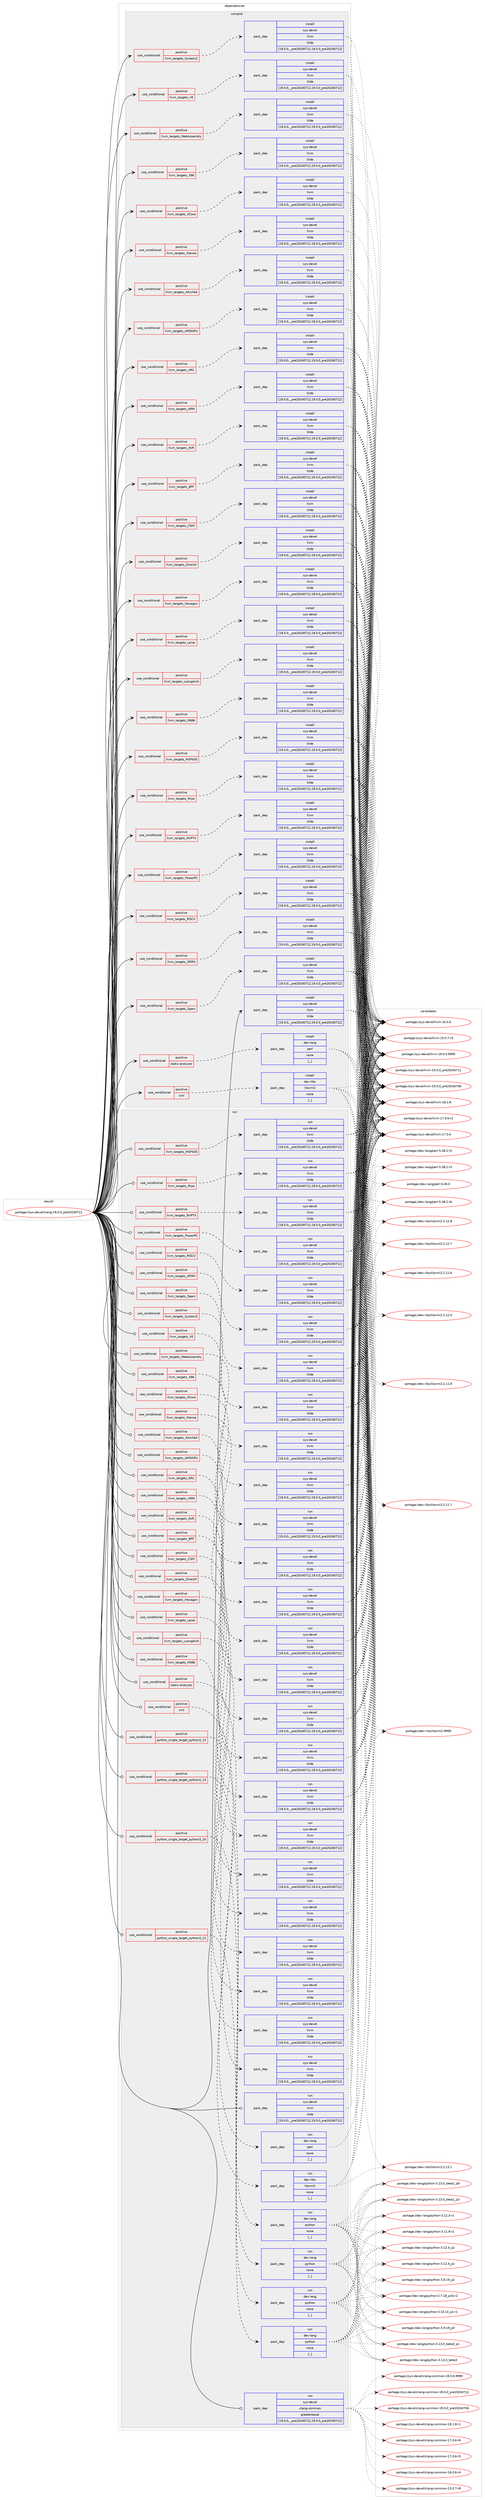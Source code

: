 digraph prolog {

# *************
# Graph options
# *************

newrank=true;
concentrate=true;
compound=true;
graph [rankdir=LR,fontname=Helvetica,fontsize=10,ranksep=1.5];#, ranksep=2.5, nodesep=0.2];
edge  [arrowhead=vee];
node  [fontname=Helvetica,fontsize=10];

# **********
# The ebuild
# **********

subgraph cluster_leftcol {
color=gray;
label=<<i>ebuild</i>>;
id [label="portage://sys-devel/clang-19.0.0_pre20240712", color=red, width=4, href="../sys-devel/clang-19.0.0_pre20240712.svg"];
}

# ****************
# The dependencies
# ****************

subgraph cluster_midcol {
color=gray;
label=<<i>dependencies</i>>;
subgraph cluster_compile {
fillcolor="#eeeeee";
style=filled;
label=<<i>compile</i>>;
subgraph cond114218 {
dependency430106 [label=<<TABLE BORDER="0" CELLBORDER="1" CELLSPACING="0" CELLPADDING="4"><TR><TD ROWSPAN="3" CELLPADDING="10">use_conditional</TD></TR><TR><TD>positive</TD></TR><TR><TD>llvm_targets_AArch64</TD></TR></TABLE>>, shape=none, color=red];
subgraph pack312927 {
dependency430107 [label=<<TABLE BORDER="0" CELLBORDER="1" CELLSPACING="0" CELLPADDING="4" WIDTH="220"><TR><TD ROWSPAN="6" CELLPADDING="30">pack_dep</TD></TR><TR><TD WIDTH="110">install</TD></TR><TR><TD>sys-devel</TD></TR><TR><TD>llvm</TD></TR><TR><TD>tilde</TD></TR><TR><TD>[19.0.0,,_pre20240712,19.0.0_pre20240712]</TD></TR></TABLE>>, shape=none, color=blue];
}
dependency430106:e -> dependency430107:w [weight=20,style="dashed",arrowhead="vee"];
}
id:e -> dependency430106:w [weight=20,style="solid",arrowhead="vee"];
subgraph cond114219 {
dependency430108 [label=<<TABLE BORDER="0" CELLBORDER="1" CELLSPACING="0" CELLPADDING="4"><TR><TD ROWSPAN="3" CELLPADDING="10">use_conditional</TD></TR><TR><TD>positive</TD></TR><TR><TD>llvm_targets_AMDGPU</TD></TR></TABLE>>, shape=none, color=red];
subgraph pack312928 {
dependency430109 [label=<<TABLE BORDER="0" CELLBORDER="1" CELLSPACING="0" CELLPADDING="4" WIDTH="220"><TR><TD ROWSPAN="6" CELLPADDING="30">pack_dep</TD></TR><TR><TD WIDTH="110">install</TD></TR><TR><TD>sys-devel</TD></TR><TR><TD>llvm</TD></TR><TR><TD>tilde</TD></TR><TR><TD>[19.0.0,,_pre20240712,19.0.0_pre20240712]</TD></TR></TABLE>>, shape=none, color=blue];
}
dependency430108:e -> dependency430109:w [weight=20,style="dashed",arrowhead="vee"];
}
id:e -> dependency430108:w [weight=20,style="solid",arrowhead="vee"];
subgraph cond114220 {
dependency430110 [label=<<TABLE BORDER="0" CELLBORDER="1" CELLSPACING="0" CELLPADDING="4"><TR><TD ROWSPAN="3" CELLPADDING="10">use_conditional</TD></TR><TR><TD>positive</TD></TR><TR><TD>llvm_targets_ARC</TD></TR></TABLE>>, shape=none, color=red];
subgraph pack312929 {
dependency430111 [label=<<TABLE BORDER="0" CELLBORDER="1" CELLSPACING="0" CELLPADDING="4" WIDTH="220"><TR><TD ROWSPAN="6" CELLPADDING="30">pack_dep</TD></TR><TR><TD WIDTH="110">install</TD></TR><TR><TD>sys-devel</TD></TR><TR><TD>llvm</TD></TR><TR><TD>tilde</TD></TR><TR><TD>[19.0.0,,_pre20240712,19.0.0_pre20240712]</TD></TR></TABLE>>, shape=none, color=blue];
}
dependency430110:e -> dependency430111:w [weight=20,style="dashed",arrowhead="vee"];
}
id:e -> dependency430110:w [weight=20,style="solid",arrowhead="vee"];
subgraph cond114221 {
dependency430112 [label=<<TABLE BORDER="0" CELLBORDER="1" CELLSPACING="0" CELLPADDING="4"><TR><TD ROWSPAN="3" CELLPADDING="10">use_conditional</TD></TR><TR><TD>positive</TD></TR><TR><TD>llvm_targets_ARM</TD></TR></TABLE>>, shape=none, color=red];
subgraph pack312930 {
dependency430113 [label=<<TABLE BORDER="0" CELLBORDER="1" CELLSPACING="0" CELLPADDING="4" WIDTH="220"><TR><TD ROWSPAN="6" CELLPADDING="30">pack_dep</TD></TR><TR><TD WIDTH="110">install</TD></TR><TR><TD>sys-devel</TD></TR><TR><TD>llvm</TD></TR><TR><TD>tilde</TD></TR><TR><TD>[19.0.0,,_pre20240712,19.0.0_pre20240712]</TD></TR></TABLE>>, shape=none, color=blue];
}
dependency430112:e -> dependency430113:w [weight=20,style="dashed",arrowhead="vee"];
}
id:e -> dependency430112:w [weight=20,style="solid",arrowhead="vee"];
subgraph cond114222 {
dependency430114 [label=<<TABLE BORDER="0" CELLBORDER="1" CELLSPACING="0" CELLPADDING="4"><TR><TD ROWSPAN="3" CELLPADDING="10">use_conditional</TD></TR><TR><TD>positive</TD></TR><TR><TD>llvm_targets_AVR</TD></TR></TABLE>>, shape=none, color=red];
subgraph pack312931 {
dependency430115 [label=<<TABLE BORDER="0" CELLBORDER="1" CELLSPACING="0" CELLPADDING="4" WIDTH="220"><TR><TD ROWSPAN="6" CELLPADDING="30">pack_dep</TD></TR><TR><TD WIDTH="110">install</TD></TR><TR><TD>sys-devel</TD></TR><TR><TD>llvm</TD></TR><TR><TD>tilde</TD></TR><TR><TD>[19.0.0,,_pre20240712,19.0.0_pre20240712]</TD></TR></TABLE>>, shape=none, color=blue];
}
dependency430114:e -> dependency430115:w [weight=20,style="dashed",arrowhead="vee"];
}
id:e -> dependency430114:w [weight=20,style="solid",arrowhead="vee"];
subgraph cond114223 {
dependency430116 [label=<<TABLE BORDER="0" CELLBORDER="1" CELLSPACING="0" CELLPADDING="4"><TR><TD ROWSPAN="3" CELLPADDING="10">use_conditional</TD></TR><TR><TD>positive</TD></TR><TR><TD>llvm_targets_BPF</TD></TR></TABLE>>, shape=none, color=red];
subgraph pack312932 {
dependency430117 [label=<<TABLE BORDER="0" CELLBORDER="1" CELLSPACING="0" CELLPADDING="4" WIDTH="220"><TR><TD ROWSPAN="6" CELLPADDING="30">pack_dep</TD></TR><TR><TD WIDTH="110">install</TD></TR><TR><TD>sys-devel</TD></TR><TR><TD>llvm</TD></TR><TR><TD>tilde</TD></TR><TR><TD>[19.0.0,,_pre20240712,19.0.0_pre20240712]</TD></TR></TABLE>>, shape=none, color=blue];
}
dependency430116:e -> dependency430117:w [weight=20,style="dashed",arrowhead="vee"];
}
id:e -> dependency430116:w [weight=20,style="solid",arrowhead="vee"];
subgraph cond114224 {
dependency430118 [label=<<TABLE BORDER="0" CELLBORDER="1" CELLSPACING="0" CELLPADDING="4"><TR><TD ROWSPAN="3" CELLPADDING="10">use_conditional</TD></TR><TR><TD>positive</TD></TR><TR><TD>llvm_targets_CSKY</TD></TR></TABLE>>, shape=none, color=red];
subgraph pack312933 {
dependency430119 [label=<<TABLE BORDER="0" CELLBORDER="1" CELLSPACING="0" CELLPADDING="4" WIDTH="220"><TR><TD ROWSPAN="6" CELLPADDING="30">pack_dep</TD></TR><TR><TD WIDTH="110">install</TD></TR><TR><TD>sys-devel</TD></TR><TR><TD>llvm</TD></TR><TR><TD>tilde</TD></TR><TR><TD>[19.0.0,,_pre20240712,19.0.0_pre20240712]</TD></TR></TABLE>>, shape=none, color=blue];
}
dependency430118:e -> dependency430119:w [weight=20,style="dashed",arrowhead="vee"];
}
id:e -> dependency430118:w [weight=20,style="solid",arrowhead="vee"];
subgraph cond114225 {
dependency430120 [label=<<TABLE BORDER="0" CELLBORDER="1" CELLSPACING="0" CELLPADDING="4"><TR><TD ROWSPAN="3" CELLPADDING="10">use_conditional</TD></TR><TR><TD>positive</TD></TR><TR><TD>llvm_targets_DirectX</TD></TR></TABLE>>, shape=none, color=red];
subgraph pack312934 {
dependency430121 [label=<<TABLE BORDER="0" CELLBORDER="1" CELLSPACING="0" CELLPADDING="4" WIDTH="220"><TR><TD ROWSPAN="6" CELLPADDING="30">pack_dep</TD></TR><TR><TD WIDTH="110">install</TD></TR><TR><TD>sys-devel</TD></TR><TR><TD>llvm</TD></TR><TR><TD>tilde</TD></TR><TR><TD>[19.0.0,,_pre20240712,19.0.0_pre20240712]</TD></TR></TABLE>>, shape=none, color=blue];
}
dependency430120:e -> dependency430121:w [weight=20,style="dashed",arrowhead="vee"];
}
id:e -> dependency430120:w [weight=20,style="solid",arrowhead="vee"];
subgraph cond114226 {
dependency430122 [label=<<TABLE BORDER="0" CELLBORDER="1" CELLSPACING="0" CELLPADDING="4"><TR><TD ROWSPAN="3" CELLPADDING="10">use_conditional</TD></TR><TR><TD>positive</TD></TR><TR><TD>llvm_targets_Hexagon</TD></TR></TABLE>>, shape=none, color=red];
subgraph pack312935 {
dependency430123 [label=<<TABLE BORDER="0" CELLBORDER="1" CELLSPACING="0" CELLPADDING="4" WIDTH="220"><TR><TD ROWSPAN="6" CELLPADDING="30">pack_dep</TD></TR><TR><TD WIDTH="110">install</TD></TR><TR><TD>sys-devel</TD></TR><TR><TD>llvm</TD></TR><TR><TD>tilde</TD></TR><TR><TD>[19.0.0,,_pre20240712,19.0.0_pre20240712]</TD></TR></TABLE>>, shape=none, color=blue];
}
dependency430122:e -> dependency430123:w [weight=20,style="dashed",arrowhead="vee"];
}
id:e -> dependency430122:w [weight=20,style="solid",arrowhead="vee"];
subgraph cond114227 {
dependency430124 [label=<<TABLE BORDER="0" CELLBORDER="1" CELLSPACING="0" CELLPADDING="4"><TR><TD ROWSPAN="3" CELLPADDING="10">use_conditional</TD></TR><TR><TD>positive</TD></TR><TR><TD>llvm_targets_Lanai</TD></TR></TABLE>>, shape=none, color=red];
subgraph pack312936 {
dependency430125 [label=<<TABLE BORDER="0" CELLBORDER="1" CELLSPACING="0" CELLPADDING="4" WIDTH="220"><TR><TD ROWSPAN="6" CELLPADDING="30">pack_dep</TD></TR><TR><TD WIDTH="110">install</TD></TR><TR><TD>sys-devel</TD></TR><TR><TD>llvm</TD></TR><TR><TD>tilde</TD></TR><TR><TD>[19.0.0,,_pre20240712,19.0.0_pre20240712]</TD></TR></TABLE>>, shape=none, color=blue];
}
dependency430124:e -> dependency430125:w [weight=20,style="dashed",arrowhead="vee"];
}
id:e -> dependency430124:w [weight=20,style="solid",arrowhead="vee"];
subgraph cond114228 {
dependency430126 [label=<<TABLE BORDER="0" CELLBORDER="1" CELLSPACING="0" CELLPADDING="4"><TR><TD ROWSPAN="3" CELLPADDING="10">use_conditional</TD></TR><TR><TD>positive</TD></TR><TR><TD>llvm_targets_LoongArch</TD></TR></TABLE>>, shape=none, color=red];
subgraph pack312937 {
dependency430127 [label=<<TABLE BORDER="0" CELLBORDER="1" CELLSPACING="0" CELLPADDING="4" WIDTH="220"><TR><TD ROWSPAN="6" CELLPADDING="30">pack_dep</TD></TR><TR><TD WIDTH="110">install</TD></TR><TR><TD>sys-devel</TD></TR><TR><TD>llvm</TD></TR><TR><TD>tilde</TD></TR><TR><TD>[19.0.0,,_pre20240712,19.0.0_pre20240712]</TD></TR></TABLE>>, shape=none, color=blue];
}
dependency430126:e -> dependency430127:w [weight=20,style="dashed",arrowhead="vee"];
}
id:e -> dependency430126:w [weight=20,style="solid",arrowhead="vee"];
subgraph cond114229 {
dependency430128 [label=<<TABLE BORDER="0" CELLBORDER="1" CELLSPACING="0" CELLPADDING="4"><TR><TD ROWSPAN="3" CELLPADDING="10">use_conditional</TD></TR><TR><TD>positive</TD></TR><TR><TD>llvm_targets_M68k</TD></TR></TABLE>>, shape=none, color=red];
subgraph pack312938 {
dependency430129 [label=<<TABLE BORDER="0" CELLBORDER="1" CELLSPACING="0" CELLPADDING="4" WIDTH="220"><TR><TD ROWSPAN="6" CELLPADDING="30">pack_dep</TD></TR><TR><TD WIDTH="110">install</TD></TR><TR><TD>sys-devel</TD></TR><TR><TD>llvm</TD></TR><TR><TD>tilde</TD></TR><TR><TD>[19.0.0,,_pre20240712,19.0.0_pre20240712]</TD></TR></TABLE>>, shape=none, color=blue];
}
dependency430128:e -> dependency430129:w [weight=20,style="dashed",arrowhead="vee"];
}
id:e -> dependency430128:w [weight=20,style="solid",arrowhead="vee"];
subgraph cond114230 {
dependency430130 [label=<<TABLE BORDER="0" CELLBORDER="1" CELLSPACING="0" CELLPADDING="4"><TR><TD ROWSPAN="3" CELLPADDING="10">use_conditional</TD></TR><TR><TD>positive</TD></TR><TR><TD>llvm_targets_MSP430</TD></TR></TABLE>>, shape=none, color=red];
subgraph pack312939 {
dependency430131 [label=<<TABLE BORDER="0" CELLBORDER="1" CELLSPACING="0" CELLPADDING="4" WIDTH="220"><TR><TD ROWSPAN="6" CELLPADDING="30">pack_dep</TD></TR><TR><TD WIDTH="110">install</TD></TR><TR><TD>sys-devel</TD></TR><TR><TD>llvm</TD></TR><TR><TD>tilde</TD></TR><TR><TD>[19.0.0,,_pre20240712,19.0.0_pre20240712]</TD></TR></TABLE>>, shape=none, color=blue];
}
dependency430130:e -> dependency430131:w [weight=20,style="dashed",arrowhead="vee"];
}
id:e -> dependency430130:w [weight=20,style="solid",arrowhead="vee"];
subgraph cond114231 {
dependency430132 [label=<<TABLE BORDER="0" CELLBORDER="1" CELLSPACING="0" CELLPADDING="4"><TR><TD ROWSPAN="3" CELLPADDING="10">use_conditional</TD></TR><TR><TD>positive</TD></TR><TR><TD>llvm_targets_Mips</TD></TR></TABLE>>, shape=none, color=red];
subgraph pack312940 {
dependency430133 [label=<<TABLE BORDER="0" CELLBORDER="1" CELLSPACING="0" CELLPADDING="4" WIDTH="220"><TR><TD ROWSPAN="6" CELLPADDING="30">pack_dep</TD></TR><TR><TD WIDTH="110">install</TD></TR><TR><TD>sys-devel</TD></TR><TR><TD>llvm</TD></TR><TR><TD>tilde</TD></TR><TR><TD>[19.0.0,,_pre20240712,19.0.0_pre20240712]</TD></TR></TABLE>>, shape=none, color=blue];
}
dependency430132:e -> dependency430133:w [weight=20,style="dashed",arrowhead="vee"];
}
id:e -> dependency430132:w [weight=20,style="solid",arrowhead="vee"];
subgraph cond114232 {
dependency430134 [label=<<TABLE BORDER="0" CELLBORDER="1" CELLSPACING="0" CELLPADDING="4"><TR><TD ROWSPAN="3" CELLPADDING="10">use_conditional</TD></TR><TR><TD>positive</TD></TR><TR><TD>llvm_targets_NVPTX</TD></TR></TABLE>>, shape=none, color=red];
subgraph pack312941 {
dependency430135 [label=<<TABLE BORDER="0" CELLBORDER="1" CELLSPACING="0" CELLPADDING="4" WIDTH="220"><TR><TD ROWSPAN="6" CELLPADDING="30">pack_dep</TD></TR><TR><TD WIDTH="110">install</TD></TR><TR><TD>sys-devel</TD></TR><TR><TD>llvm</TD></TR><TR><TD>tilde</TD></TR><TR><TD>[19.0.0,,_pre20240712,19.0.0_pre20240712]</TD></TR></TABLE>>, shape=none, color=blue];
}
dependency430134:e -> dependency430135:w [weight=20,style="dashed",arrowhead="vee"];
}
id:e -> dependency430134:w [weight=20,style="solid",arrowhead="vee"];
subgraph cond114233 {
dependency430136 [label=<<TABLE BORDER="0" CELLBORDER="1" CELLSPACING="0" CELLPADDING="4"><TR><TD ROWSPAN="3" CELLPADDING="10">use_conditional</TD></TR><TR><TD>positive</TD></TR><TR><TD>llvm_targets_PowerPC</TD></TR></TABLE>>, shape=none, color=red];
subgraph pack312942 {
dependency430137 [label=<<TABLE BORDER="0" CELLBORDER="1" CELLSPACING="0" CELLPADDING="4" WIDTH="220"><TR><TD ROWSPAN="6" CELLPADDING="30">pack_dep</TD></TR><TR><TD WIDTH="110">install</TD></TR><TR><TD>sys-devel</TD></TR><TR><TD>llvm</TD></TR><TR><TD>tilde</TD></TR><TR><TD>[19.0.0,,_pre20240712,19.0.0_pre20240712]</TD></TR></TABLE>>, shape=none, color=blue];
}
dependency430136:e -> dependency430137:w [weight=20,style="dashed",arrowhead="vee"];
}
id:e -> dependency430136:w [weight=20,style="solid",arrowhead="vee"];
subgraph cond114234 {
dependency430138 [label=<<TABLE BORDER="0" CELLBORDER="1" CELLSPACING="0" CELLPADDING="4"><TR><TD ROWSPAN="3" CELLPADDING="10">use_conditional</TD></TR><TR><TD>positive</TD></TR><TR><TD>llvm_targets_RISCV</TD></TR></TABLE>>, shape=none, color=red];
subgraph pack312943 {
dependency430139 [label=<<TABLE BORDER="0" CELLBORDER="1" CELLSPACING="0" CELLPADDING="4" WIDTH="220"><TR><TD ROWSPAN="6" CELLPADDING="30">pack_dep</TD></TR><TR><TD WIDTH="110">install</TD></TR><TR><TD>sys-devel</TD></TR><TR><TD>llvm</TD></TR><TR><TD>tilde</TD></TR><TR><TD>[19.0.0,,_pre20240712,19.0.0_pre20240712]</TD></TR></TABLE>>, shape=none, color=blue];
}
dependency430138:e -> dependency430139:w [weight=20,style="dashed",arrowhead="vee"];
}
id:e -> dependency430138:w [weight=20,style="solid",arrowhead="vee"];
subgraph cond114235 {
dependency430140 [label=<<TABLE BORDER="0" CELLBORDER="1" CELLSPACING="0" CELLPADDING="4"><TR><TD ROWSPAN="3" CELLPADDING="10">use_conditional</TD></TR><TR><TD>positive</TD></TR><TR><TD>llvm_targets_SPIRV</TD></TR></TABLE>>, shape=none, color=red];
subgraph pack312944 {
dependency430141 [label=<<TABLE BORDER="0" CELLBORDER="1" CELLSPACING="0" CELLPADDING="4" WIDTH="220"><TR><TD ROWSPAN="6" CELLPADDING="30">pack_dep</TD></TR><TR><TD WIDTH="110">install</TD></TR><TR><TD>sys-devel</TD></TR><TR><TD>llvm</TD></TR><TR><TD>tilde</TD></TR><TR><TD>[19.0.0,,_pre20240712,19.0.0_pre20240712]</TD></TR></TABLE>>, shape=none, color=blue];
}
dependency430140:e -> dependency430141:w [weight=20,style="dashed",arrowhead="vee"];
}
id:e -> dependency430140:w [weight=20,style="solid",arrowhead="vee"];
subgraph cond114236 {
dependency430142 [label=<<TABLE BORDER="0" CELLBORDER="1" CELLSPACING="0" CELLPADDING="4"><TR><TD ROWSPAN="3" CELLPADDING="10">use_conditional</TD></TR><TR><TD>positive</TD></TR><TR><TD>llvm_targets_Sparc</TD></TR></TABLE>>, shape=none, color=red];
subgraph pack312945 {
dependency430143 [label=<<TABLE BORDER="0" CELLBORDER="1" CELLSPACING="0" CELLPADDING="4" WIDTH="220"><TR><TD ROWSPAN="6" CELLPADDING="30">pack_dep</TD></TR><TR><TD WIDTH="110">install</TD></TR><TR><TD>sys-devel</TD></TR><TR><TD>llvm</TD></TR><TR><TD>tilde</TD></TR><TR><TD>[19.0.0,,_pre20240712,19.0.0_pre20240712]</TD></TR></TABLE>>, shape=none, color=blue];
}
dependency430142:e -> dependency430143:w [weight=20,style="dashed",arrowhead="vee"];
}
id:e -> dependency430142:w [weight=20,style="solid",arrowhead="vee"];
subgraph cond114237 {
dependency430144 [label=<<TABLE BORDER="0" CELLBORDER="1" CELLSPACING="0" CELLPADDING="4"><TR><TD ROWSPAN="3" CELLPADDING="10">use_conditional</TD></TR><TR><TD>positive</TD></TR><TR><TD>llvm_targets_SystemZ</TD></TR></TABLE>>, shape=none, color=red];
subgraph pack312946 {
dependency430145 [label=<<TABLE BORDER="0" CELLBORDER="1" CELLSPACING="0" CELLPADDING="4" WIDTH="220"><TR><TD ROWSPAN="6" CELLPADDING="30">pack_dep</TD></TR><TR><TD WIDTH="110">install</TD></TR><TR><TD>sys-devel</TD></TR><TR><TD>llvm</TD></TR><TR><TD>tilde</TD></TR><TR><TD>[19.0.0,,_pre20240712,19.0.0_pre20240712]</TD></TR></TABLE>>, shape=none, color=blue];
}
dependency430144:e -> dependency430145:w [weight=20,style="dashed",arrowhead="vee"];
}
id:e -> dependency430144:w [weight=20,style="solid",arrowhead="vee"];
subgraph cond114238 {
dependency430146 [label=<<TABLE BORDER="0" CELLBORDER="1" CELLSPACING="0" CELLPADDING="4"><TR><TD ROWSPAN="3" CELLPADDING="10">use_conditional</TD></TR><TR><TD>positive</TD></TR><TR><TD>llvm_targets_VE</TD></TR></TABLE>>, shape=none, color=red];
subgraph pack312947 {
dependency430147 [label=<<TABLE BORDER="0" CELLBORDER="1" CELLSPACING="0" CELLPADDING="4" WIDTH="220"><TR><TD ROWSPAN="6" CELLPADDING="30">pack_dep</TD></TR><TR><TD WIDTH="110">install</TD></TR><TR><TD>sys-devel</TD></TR><TR><TD>llvm</TD></TR><TR><TD>tilde</TD></TR><TR><TD>[19.0.0,,_pre20240712,19.0.0_pre20240712]</TD></TR></TABLE>>, shape=none, color=blue];
}
dependency430146:e -> dependency430147:w [weight=20,style="dashed",arrowhead="vee"];
}
id:e -> dependency430146:w [weight=20,style="solid",arrowhead="vee"];
subgraph cond114239 {
dependency430148 [label=<<TABLE BORDER="0" CELLBORDER="1" CELLSPACING="0" CELLPADDING="4"><TR><TD ROWSPAN="3" CELLPADDING="10">use_conditional</TD></TR><TR><TD>positive</TD></TR><TR><TD>llvm_targets_WebAssembly</TD></TR></TABLE>>, shape=none, color=red];
subgraph pack312948 {
dependency430149 [label=<<TABLE BORDER="0" CELLBORDER="1" CELLSPACING="0" CELLPADDING="4" WIDTH="220"><TR><TD ROWSPAN="6" CELLPADDING="30">pack_dep</TD></TR><TR><TD WIDTH="110">install</TD></TR><TR><TD>sys-devel</TD></TR><TR><TD>llvm</TD></TR><TR><TD>tilde</TD></TR><TR><TD>[19.0.0,,_pre20240712,19.0.0_pre20240712]</TD></TR></TABLE>>, shape=none, color=blue];
}
dependency430148:e -> dependency430149:w [weight=20,style="dashed",arrowhead="vee"];
}
id:e -> dependency430148:w [weight=20,style="solid",arrowhead="vee"];
subgraph cond114240 {
dependency430150 [label=<<TABLE BORDER="0" CELLBORDER="1" CELLSPACING="0" CELLPADDING="4"><TR><TD ROWSPAN="3" CELLPADDING="10">use_conditional</TD></TR><TR><TD>positive</TD></TR><TR><TD>llvm_targets_X86</TD></TR></TABLE>>, shape=none, color=red];
subgraph pack312949 {
dependency430151 [label=<<TABLE BORDER="0" CELLBORDER="1" CELLSPACING="0" CELLPADDING="4" WIDTH="220"><TR><TD ROWSPAN="6" CELLPADDING="30">pack_dep</TD></TR><TR><TD WIDTH="110">install</TD></TR><TR><TD>sys-devel</TD></TR><TR><TD>llvm</TD></TR><TR><TD>tilde</TD></TR><TR><TD>[19.0.0,,_pre20240712,19.0.0_pre20240712]</TD></TR></TABLE>>, shape=none, color=blue];
}
dependency430150:e -> dependency430151:w [weight=20,style="dashed",arrowhead="vee"];
}
id:e -> dependency430150:w [weight=20,style="solid",arrowhead="vee"];
subgraph cond114241 {
dependency430152 [label=<<TABLE BORDER="0" CELLBORDER="1" CELLSPACING="0" CELLPADDING="4"><TR><TD ROWSPAN="3" CELLPADDING="10">use_conditional</TD></TR><TR><TD>positive</TD></TR><TR><TD>llvm_targets_XCore</TD></TR></TABLE>>, shape=none, color=red];
subgraph pack312950 {
dependency430153 [label=<<TABLE BORDER="0" CELLBORDER="1" CELLSPACING="0" CELLPADDING="4" WIDTH="220"><TR><TD ROWSPAN="6" CELLPADDING="30">pack_dep</TD></TR><TR><TD WIDTH="110">install</TD></TR><TR><TD>sys-devel</TD></TR><TR><TD>llvm</TD></TR><TR><TD>tilde</TD></TR><TR><TD>[19.0.0,,_pre20240712,19.0.0_pre20240712]</TD></TR></TABLE>>, shape=none, color=blue];
}
dependency430152:e -> dependency430153:w [weight=20,style="dashed",arrowhead="vee"];
}
id:e -> dependency430152:w [weight=20,style="solid",arrowhead="vee"];
subgraph cond114242 {
dependency430154 [label=<<TABLE BORDER="0" CELLBORDER="1" CELLSPACING="0" CELLPADDING="4"><TR><TD ROWSPAN="3" CELLPADDING="10">use_conditional</TD></TR><TR><TD>positive</TD></TR><TR><TD>llvm_targets_Xtensa</TD></TR></TABLE>>, shape=none, color=red];
subgraph pack312951 {
dependency430155 [label=<<TABLE BORDER="0" CELLBORDER="1" CELLSPACING="0" CELLPADDING="4" WIDTH="220"><TR><TD ROWSPAN="6" CELLPADDING="30">pack_dep</TD></TR><TR><TD WIDTH="110">install</TD></TR><TR><TD>sys-devel</TD></TR><TR><TD>llvm</TD></TR><TR><TD>tilde</TD></TR><TR><TD>[19.0.0,,_pre20240712,19.0.0_pre20240712]</TD></TR></TABLE>>, shape=none, color=blue];
}
dependency430154:e -> dependency430155:w [weight=20,style="dashed",arrowhead="vee"];
}
id:e -> dependency430154:w [weight=20,style="solid",arrowhead="vee"];
subgraph cond114243 {
dependency430156 [label=<<TABLE BORDER="0" CELLBORDER="1" CELLSPACING="0" CELLPADDING="4"><TR><TD ROWSPAN="3" CELLPADDING="10">use_conditional</TD></TR><TR><TD>positive</TD></TR><TR><TD>static-analyzer</TD></TR></TABLE>>, shape=none, color=red];
subgraph pack312952 {
dependency430157 [label=<<TABLE BORDER="0" CELLBORDER="1" CELLSPACING="0" CELLPADDING="4" WIDTH="220"><TR><TD ROWSPAN="6" CELLPADDING="30">pack_dep</TD></TR><TR><TD WIDTH="110">install</TD></TR><TR><TD>dev-lang</TD></TR><TR><TD>perl</TD></TR><TR><TD>none</TD></TR><TR><TD>[,,]</TD></TR></TABLE>>, shape=none, color=blue];
}
dependency430156:e -> dependency430157:w [weight=20,style="dashed",arrowhead="vee"];
}
id:e -> dependency430156:w [weight=20,style="solid",arrowhead="vee"];
subgraph cond114244 {
dependency430158 [label=<<TABLE BORDER="0" CELLBORDER="1" CELLSPACING="0" CELLPADDING="4"><TR><TD ROWSPAN="3" CELLPADDING="10">use_conditional</TD></TR><TR><TD>positive</TD></TR><TR><TD>xml</TD></TR></TABLE>>, shape=none, color=red];
subgraph pack312953 {
dependency430159 [label=<<TABLE BORDER="0" CELLBORDER="1" CELLSPACING="0" CELLPADDING="4" WIDTH="220"><TR><TD ROWSPAN="6" CELLPADDING="30">pack_dep</TD></TR><TR><TD WIDTH="110">install</TD></TR><TR><TD>dev-libs</TD></TR><TR><TD>libxml2</TD></TR><TR><TD>none</TD></TR><TR><TD>[,,]</TD></TR></TABLE>>, shape=none, color=blue];
}
dependency430158:e -> dependency430159:w [weight=20,style="dashed",arrowhead="vee"];
}
id:e -> dependency430158:w [weight=20,style="solid",arrowhead="vee"];
subgraph pack312954 {
dependency430160 [label=<<TABLE BORDER="0" CELLBORDER="1" CELLSPACING="0" CELLPADDING="4" WIDTH="220"><TR><TD ROWSPAN="6" CELLPADDING="30">pack_dep</TD></TR><TR><TD WIDTH="110">install</TD></TR><TR><TD>sys-devel</TD></TR><TR><TD>llvm</TD></TR><TR><TD>tilde</TD></TR><TR><TD>[19.0.0,,_pre20240712,19.0.0_pre20240712]</TD></TR></TABLE>>, shape=none, color=blue];
}
id:e -> dependency430160:w [weight=20,style="solid",arrowhead="vee"];
}
subgraph cluster_compileandrun {
fillcolor="#eeeeee";
style=filled;
label=<<i>compile and run</i>>;
}
subgraph cluster_run {
fillcolor="#eeeeee";
style=filled;
label=<<i>run</i>>;
subgraph cond114245 {
dependency430161 [label=<<TABLE BORDER="0" CELLBORDER="1" CELLSPACING="0" CELLPADDING="4"><TR><TD ROWSPAN="3" CELLPADDING="10">use_conditional</TD></TR><TR><TD>positive</TD></TR><TR><TD>llvm_targets_AArch64</TD></TR></TABLE>>, shape=none, color=red];
subgraph pack312955 {
dependency430162 [label=<<TABLE BORDER="0" CELLBORDER="1" CELLSPACING="0" CELLPADDING="4" WIDTH="220"><TR><TD ROWSPAN="6" CELLPADDING="30">pack_dep</TD></TR><TR><TD WIDTH="110">run</TD></TR><TR><TD>sys-devel</TD></TR><TR><TD>llvm</TD></TR><TR><TD>tilde</TD></TR><TR><TD>[19.0.0,,_pre20240712,19.0.0_pre20240712]</TD></TR></TABLE>>, shape=none, color=blue];
}
dependency430161:e -> dependency430162:w [weight=20,style="dashed",arrowhead="vee"];
}
id:e -> dependency430161:w [weight=20,style="solid",arrowhead="odot"];
subgraph cond114246 {
dependency430163 [label=<<TABLE BORDER="0" CELLBORDER="1" CELLSPACING="0" CELLPADDING="4"><TR><TD ROWSPAN="3" CELLPADDING="10">use_conditional</TD></TR><TR><TD>positive</TD></TR><TR><TD>llvm_targets_AMDGPU</TD></TR></TABLE>>, shape=none, color=red];
subgraph pack312956 {
dependency430164 [label=<<TABLE BORDER="0" CELLBORDER="1" CELLSPACING="0" CELLPADDING="4" WIDTH="220"><TR><TD ROWSPAN="6" CELLPADDING="30">pack_dep</TD></TR><TR><TD WIDTH="110">run</TD></TR><TR><TD>sys-devel</TD></TR><TR><TD>llvm</TD></TR><TR><TD>tilde</TD></TR><TR><TD>[19.0.0,,_pre20240712,19.0.0_pre20240712]</TD></TR></TABLE>>, shape=none, color=blue];
}
dependency430163:e -> dependency430164:w [weight=20,style="dashed",arrowhead="vee"];
}
id:e -> dependency430163:w [weight=20,style="solid",arrowhead="odot"];
subgraph cond114247 {
dependency430165 [label=<<TABLE BORDER="0" CELLBORDER="1" CELLSPACING="0" CELLPADDING="4"><TR><TD ROWSPAN="3" CELLPADDING="10">use_conditional</TD></TR><TR><TD>positive</TD></TR><TR><TD>llvm_targets_ARC</TD></TR></TABLE>>, shape=none, color=red];
subgraph pack312957 {
dependency430166 [label=<<TABLE BORDER="0" CELLBORDER="1" CELLSPACING="0" CELLPADDING="4" WIDTH="220"><TR><TD ROWSPAN="6" CELLPADDING="30">pack_dep</TD></TR><TR><TD WIDTH="110">run</TD></TR><TR><TD>sys-devel</TD></TR><TR><TD>llvm</TD></TR><TR><TD>tilde</TD></TR><TR><TD>[19.0.0,,_pre20240712,19.0.0_pre20240712]</TD></TR></TABLE>>, shape=none, color=blue];
}
dependency430165:e -> dependency430166:w [weight=20,style="dashed",arrowhead="vee"];
}
id:e -> dependency430165:w [weight=20,style="solid",arrowhead="odot"];
subgraph cond114248 {
dependency430167 [label=<<TABLE BORDER="0" CELLBORDER="1" CELLSPACING="0" CELLPADDING="4"><TR><TD ROWSPAN="3" CELLPADDING="10">use_conditional</TD></TR><TR><TD>positive</TD></TR><TR><TD>llvm_targets_ARM</TD></TR></TABLE>>, shape=none, color=red];
subgraph pack312958 {
dependency430168 [label=<<TABLE BORDER="0" CELLBORDER="1" CELLSPACING="0" CELLPADDING="4" WIDTH="220"><TR><TD ROWSPAN="6" CELLPADDING="30">pack_dep</TD></TR><TR><TD WIDTH="110">run</TD></TR><TR><TD>sys-devel</TD></TR><TR><TD>llvm</TD></TR><TR><TD>tilde</TD></TR><TR><TD>[19.0.0,,_pre20240712,19.0.0_pre20240712]</TD></TR></TABLE>>, shape=none, color=blue];
}
dependency430167:e -> dependency430168:w [weight=20,style="dashed",arrowhead="vee"];
}
id:e -> dependency430167:w [weight=20,style="solid",arrowhead="odot"];
subgraph cond114249 {
dependency430169 [label=<<TABLE BORDER="0" CELLBORDER="1" CELLSPACING="0" CELLPADDING="4"><TR><TD ROWSPAN="3" CELLPADDING="10">use_conditional</TD></TR><TR><TD>positive</TD></TR><TR><TD>llvm_targets_AVR</TD></TR></TABLE>>, shape=none, color=red];
subgraph pack312959 {
dependency430170 [label=<<TABLE BORDER="0" CELLBORDER="1" CELLSPACING="0" CELLPADDING="4" WIDTH="220"><TR><TD ROWSPAN="6" CELLPADDING="30">pack_dep</TD></TR><TR><TD WIDTH="110">run</TD></TR><TR><TD>sys-devel</TD></TR><TR><TD>llvm</TD></TR><TR><TD>tilde</TD></TR><TR><TD>[19.0.0,,_pre20240712,19.0.0_pre20240712]</TD></TR></TABLE>>, shape=none, color=blue];
}
dependency430169:e -> dependency430170:w [weight=20,style="dashed",arrowhead="vee"];
}
id:e -> dependency430169:w [weight=20,style="solid",arrowhead="odot"];
subgraph cond114250 {
dependency430171 [label=<<TABLE BORDER="0" CELLBORDER="1" CELLSPACING="0" CELLPADDING="4"><TR><TD ROWSPAN="3" CELLPADDING="10">use_conditional</TD></TR><TR><TD>positive</TD></TR><TR><TD>llvm_targets_BPF</TD></TR></TABLE>>, shape=none, color=red];
subgraph pack312960 {
dependency430172 [label=<<TABLE BORDER="0" CELLBORDER="1" CELLSPACING="0" CELLPADDING="4" WIDTH="220"><TR><TD ROWSPAN="6" CELLPADDING="30">pack_dep</TD></TR><TR><TD WIDTH="110">run</TD></TR><TR><TD>sys-devel</TD></TR><TR><TD>llvm</TD></TR><TR><TD>tilde</TD></TR><TR><TD>[19.0.0,,_pre20240712,19.0.0_pre20240712]</TD></TR></TABLE>>, shape=none, color=blue];
}
dependency430171:e -> dependency430172:w [weight=20,style="dashed",arrowhead="vee"];
}
id:e -> dependency430171:w [weight=20,style="solid",arrowhead="odot"];
subgraph cond114251 {
dependency430173 [label=<<TABLE BORDER="0" CELLBORDER="1" CELLSPACING="0" CELLPADDING="4"><TR><TD ROWSPAN="3" CELLPADDING="10">use_conditional</TD></TR><TR><TD>positive</TD></TR><TR><TD>llvm_targets_CSKY</TD></TR></TABLE>>, shape=none, color=red];
subgraph pack312961 {
dependency430174 [label=<<TABLE BORDER="0" CELLBORDER="1" CELLSPACING="0" CELLPADDING="4" WIDTH="220"><TR><TD ROWSPAN="6" CELLPADDING="30">pack_dep</TD></TR><TR><TD WIDTH="110">run</TD></TR><TR><TD>sys-devel</TD></TR><TR><TD>llvm</TD></TR><TR><TD>tilde</TD></TR><TR><TD>[19.0.0,,_pre20240712,19.0.0_pre20240712]</TD></TR></TABLE>>, shape=none, color=blue];
}
dependency430173:e -> dependency430174:w [weight=20,style="dashed",arrowhead="vee"];
}
id:e -> dependency430173:w [weight=20,style="solid",arrowhead="odot"];
subgraph cond114252 {
dependency430175 [label=<<TABLE BORDER="0" CELLBORDER="1" CELLSPACING="0" CELLPADDING="4"><TR><TD ROWSPAN="3" CELLPADDING="10">use_conditional</TD></TR><TR><TD>positive</TD></TR><TR><TD>llvm_targets_DirectX</TD></TR></TABLE>>, shape=none, color=red];
subgraph pack312962 {
dependency430176 [label=<<TABLE BORDER="0" CELLBORDER="1" CELLSPACING="0" CELLPADDING="4" WIDTH="220"><TR><TD ROWSPAN="6" CELLPADDING="30">pack_dep</TD></TR><TR><TD WIDTH="110">run</TD></TR><TR><TD>sys-devel</TD></TR><TR><TD>llvm</TD></TR><TR><TD>tilde</TD></TR><TR><TD>[19.0.0,,_pre20240712,19.0.0_pre20240712]</TD></TR></TABLE>>, shape=none, color=blue];
}
dependency430175:e -> dependency430176:w [weight=20,style="dashed",arrowhead="vee"];
}
id:e -> dependency430175:w [weight=20,style="solid",arrowhead="odot"];
subgraph cond114253 {
dependency430177 [label=<<TABLE BORDER="0" CELLBORDER="1" CELLSPACING="0" CELLPADDING="4"><TR><TD ROWSPAN="3" CELLPADDING="10">use_conditional</TD></TR><TR><TD>positive</TD></TR><TR><TD>llvm_targets_Hexagon</TD></TR></TABLE>>, shape=none, color=red];
subgraph pack312963 {
dependency430178 [label=<<TABLE BORDER="0" CELLBORDER="1" CELLSPACING="0" CELLPADDING="4" WIDTH="220"><TR><TD ROWSPAN="6" CELLPADDING="30">pack_dep</TD></TR><TR><TD WIDTH="110">run</TD></TR><TR><TD>sys-devel</TD></TR><TR><TD>llvm</TD></TR><TR><TD>tilde</TD></TR><TR><TD>[19.0.0,,_pre20240712,19.0.0_pre20240712]</TD></TR></TABLE>>, shape=none, color=blue];
}
dependency430177:e -> dependency430178:w [weight=20,style="dashed",arrowhead="vee"];
}
id:e -> dependency430177:w [weight=20,style="solid",arrowhead="odot"];
subgraph cond114254 {
dependency430179 [label=<<TABLE BORDER="0" CELLBORDER="1" CELLSPACING="0" CELLPADDING="4"><TR><TD ROWSPAN="3" CELLPADDING="10">use_conditional</TD></TR><TR><TD>positive</TD></TR><TR><TD>llvm_targets_Lanai</TD></TR></TABLE>>, shape=none, color=red];
subgraph pack312964 {
dependency430180 [label=<<TABLE BORDER="0" CELLBORDER="1" CELLSPACING="0" CELLPADDING="4" WIDTH="220"><TR><TD ROWSPAN="6" CELLPADDING="30">pack_dep</TD></TR><TR><TD WIDTH="110">run</TD></TR><TR><TD>sys-devel</TD></TR><TR><TD>llvm</TD></TR><TR><TD>tilde</TD></TR><TR><TD>[19.0.0,,_pre20240712,19.0.0_pre20240712]</TD></TR></TABLE>>, shape=none, color=blue];
}
dependency430179:e -> dependency430180:w [weight=20,style="dashed",arrowhead="vee"];
}
id:e -> dependency430179:w [weight=20,style="solid",arrowhead="odot"];
subgraph cond114255 {
dependency430181 [label=<<TABLE BORDER="0" CELLBORDER="1" CELLSPACING="0" CELLPADDING="4"><TR><TD ROWSPAN="3" CELLPADDING="10">use_conditional</TD></TR><TR><TD>positive</TD></TR><TR><TD>llvm_targets_LoongArch</TD></TR></TABLE>>, shape=none, color=red];
subgraph pack312965 {
dependency430182 [label=<<TABLE BORDER="0" CELLBORDER="1" CELLSPACING="0" CELLPADDING="4" WIDTH="220"><TR><TD ROWSPAN="6" CELLPADDING="30">pack_dep</TD></TR><TR><TD WIDTH="110">run</TD></TR><TR><TD>sys-devel</TD></TR><TR><TD>llvm</TD></TR><TR><TD>tilde</TD></TR><TR><TD>[19.0.0,,_pre20240712,19.0.0_pre20240712]</TD></TR></TABLE>>, shape=none, color=blue];
}
dependency430181:e -> dependency430182:w [weight=20,style="dashed",arrowhead="vee"];
}
id:e -> dependency430181:w [weight=20,style="solid",arrowhead="odot"];
subgraph cond114256 {
dependency430183 [label=<<TABLE BORDER="0" CELLBORDER="1" CELLSPACING="0" CELLPADDING="4"><TR><TD ROWSPAN="3" CELLPADDING="10">use_conditional</TD></TR><TR><TD>positive</TD></TR><TR><TD>llvm_targets_M68k</TD></TR></TABLE>>, shape=none, color=red];
subgraph pack312966 {
dependency430184 [label=<<TABLE BORDER="0" CELLBORDER="1" CELLSPACING="0" CELLPADDING="4" WIDTH="220"><TR><TD ROWSPAN="6" CELLPADDING="30">pack_dep</TD></TR><TR><TD WIDTH="110">run</TD></TR><TR><TD>sys-devel</TD></TR><TR><TD>llvm</TD></TR><TR><TD>tilde</TD></TR><TR><TD>[19.0.0,,_pre20240712,19.0.0_pre20240712]</TD></TR></TABLE>>, shape=none, color=blue];
}
dependency430183:e -> dependency430184:w [weight=20,style="dashed",arrowhead="vee"];
}
id:e -> dependency430183:w [weight=20,style="solid",arrowhead="odot"];
subgraph cond114257 {
dependency430185 [label=<<TABLE BORDER="0" CELLBORDER="1" CELLSPACING="0" CELLPADDING="4"><TR><TD ROWSPAN="3" CELLPADDING="10">use_conditional</TD></TR><TR><TD>positive</TD></TR><TR><TD>llvm_targets_MSP430</TD></TR></TABLE>>, shape=none, color=red];
subgraph pack312967 {
dependency430186 [label=<<TABLE BORDER="0" CELLBORDER="1" CELLSPACING="0" CELLPADDING="4" WIDTH="220"><TR><TD ROWSPAN="6" CELLPADDING="30">pack_dep</TD></TR><TR><TD WIDTH="110">run</TD></TR><TR><TD>sys-devel</TD></TR><TR><TD>llvm</TD></TR><TR><TD>tilde</TD></TR><TR><TD>[19.0.0,,_pre20240712,19.0.0_pre20240712]</TD></TR></TABLE>>, shape=none, color=blue];
}
dependency430185:e -> dependency430186:w [weight=20,style="dashed",arrowhead="vee"];
}
id:e -> dependency430185:w [weight=20,style="solid",arrowhead="odot"];
subgraph cond114258 {
dependency430187 [label=<<TABLE BORDER="0" CELLBORDER="1" CELLSPACING="0" CELLPADDING="4"><TR><TD ROWSPAN="3" CELLPADDING="10">use_conditional</TD></TR><TR><TD>positive</TD></TR><TR><TD>llvm_targets_Mips</TD></TR></TABLE>>, shape=none, color=red];
subgraph pack312968 {
dependency430188 [label=<<TABLE BORDER="0" CELLBORDER="1" CELLSPACING="0" CELLPADDING="4" WIDTH="220"><TR><TD ROWSPAN="6" CELLPADDING="30">pack_dep</TD></TR><TR><TD WIDTH="110">run</TD></TR><TR><TD>sys-devel</TD></TR><TR><TD>llvm</TD></TR><TR><TD>tilde</TD></TR><TR><TD>[19.0.0,,_pre20240712,19.0.0_pre20240712]</TD></TR></TABLE>>, shape=none, color=blue];
}
dependency430187:e -> dependency430188:w [weight=20,style="dashed",arrowhead="vee"];
}
id:e -> dependency430187:w [weight=20,style="solid",arrowhead="odot"];
subgraph cond114259 {
dependency430189 [label=<<TABLE BORDER="0" CELLBORDER="1" CELLSPACING="0" CELLPADDING="4"><TR><TD ROWSPAN="3" CELLPADDING="10">use_conditional</TD></TR><TR><TD>positive</TD></TR><TR><TD>llvm_targets_NVPTX</TD></TR></TABLE>>, shape=none, color=red];
subgraph pack312969 {
dependency430190 [label=<<TABLE BORDER="0" CELLBORDER="1" CELLSPACING="0" CELLPADDING="4" WIDTH="220"><TR><TD ROWSPAN="6" CELLPADDING="30">pack_dep</TD></TR><TR><TD WIDTH="110">run</TD></TR><TR><TD>sys-devel</TD></TR><TR><TD>llvm</TD></TR><TR><TD>tilde</TD></TR><TR><TD>[19.0.0,,_pre20240712,19.0.0_pre20240712]</TD></TR></TABLE>>, shape=none, color=blue];
}
dependency430189:e -> dependency430190:w [weight=20,style="dashed",arrowhead="vee"];
}
id:e -> dependency430189:w [weight=20,style="solid",arrowhead="odot"];
subgraph cond114260 {
dependency430191 [label=<<TABLE BORDER="0" CELLBORDER="1" CELLSPACING="0" CELLPADDING="4"><TR><TD ROWSPAN="3" CELLPADDING="10">use_conditional</TD></TR><TR><TD>positive</TD></TR><TR><TD>llvm_targets_PowerPC</TD></TR></TABLE>>, shape=none, color=red];
subgraph pack312970 {
dependency430192 [label=<<TABLE BORDER="0" CELLBORDER="1" CELLSPACING="0" CELLPADDING="4" WIDTH="220"><TR><TD ROWSPAN="6" CELLPADDING="30">pack_dep</TD></TR><TR><TD WIDTH="110">run</TD></TR><TR><TD>sys-devel</TD></TR><TR><TD>llvm</TD></TR><TR><TD>tilde</TD></TR><TR><TD>[19.0.0,,_pre20240712,19.0.0_pre20240712]</TD></TR></TABLE>>, shape=none, color=blue];
}
dependency430191:e -> dependency430192:w [weight=20,style="dashed",arrowhead="vee"];
}
id:e -> dependency430191:w [weight=20,style="solid",arrowhead="odot"];
subgraph cond114261 {
dependency430193 [label=<<TABLE BORDER="0" CELLBORDER="1" CELLSPACING="0" CELLPADDING="4"><TR><TD ROWSPAN="3" CELLPADDING="10">use_conditional</TD></TR><TR><TD>positive</TD></TR><TR><TD>llvm_targets_RISCV</TD></TR></TABLE>>, shape=none, color=red];
subgraph pack312971 {
dependency430194 [label=<<TABLE BORDER="0" CELLBORDER="1" CELLSPACING="0" CELLPADDING="4" WIDTH="220"><TR><TD ROWSPAN="6" CELLPADDING="30">pack_dep</TD></TR><TR><TD WIDTH="110">run</TD></TR><TR><TD>sys-devel</TD></TR><TR><TD>llvm</TD></TR><TR><TD>tilde</TD></TR><TR><TD>[19.0.0,,_pre20240712,19.0.0_pre20240712]</TD></TR></TABLE>>, shape=none, color=blue];
}
dependency430193:e -> dependency430194:w [weight=20,style="dashed",arrowhead="vee"];
}
id:e -> dependency430193:w [weight=20,style="solid",arrowhead="odot"];
subgraph cond114262 {
dependency430195 [label=<<TABLE BORDER="0" CELLBORDER="1" CELLSPACING="0" CELLPADDING="4"><TR><TD ROWSPAN="3" CELLPADDING="10">use_conditional</TD></TR><TR><TD>positive</TD></TR><TR><TD>llvm_targets_SPIRV</TD></TR></TABLE>>, shape=none, color=red];
subgraph pack312972 {
dependency430196 [label=<<TABLE BORDER="0" CELLBORDER="1" CELLSPACING="0" CELLPADDING="4" WIDTH="220"><TR><TD ROWSPAN="6" CELLPADDING="30">pack_dep</TD></TR><TR><TD WIDTH="110">run</TD></TR><TR><TD>sys-devel</TD></TR><TR><TD>llvm</TD></TR><TR><TD>tilde</TD></TR><TR><TD>[19.0.0,,_pre20240712,19.0.0_pre20240712]</TD></TR></TABLE>>, shape=none, color=blue];
}
dependency430195:e -> dependency430196:w [weight=20,style="dashed",arrowhead="vee"];
}
id:e -> dependency430195:w [weight=20,style="solid",arrowhead="odot"];
subgraph cond114263 {
dependency430197 [label=<<TABLE BORDER="0" CELLBORDER="1" CELLSPACING="0" CELLPADDING="4"><TR><TD ROWSPAN="3" CELLPADDING="10">use_conditional</TD></TR><TR><TD>positive</TD></TR><TR><TD>llvm_targets_Sparc</TD></TR></TABLE>>, shape=none, color=red];
subgraph pack312973 {
dependency430198 [label=<<TABLE BORDER="0" CELLBORDER="1" CELLSPACING="0" CELLPADDING="4" WIDTH="220"><TR><TD ROWSPAN="6" CELLPADDING="30">pack_dep</TD></TR><TR><TD WIDTH="110">run</TD></TR><TR><TD>sys-devel</TD></TR><TR><TD>llvm</TD></TR><TR><TD>tilde</TD></TR><TR><TD>[19.0.0,,_pre20240712,19.0.0_pre20240712]</TD></TR></TABLE>>, shape=none, color=blue];
}
dependency430197:e -> dependency430198:w [weight=20,style="dashed",arrowhead="vee"];
}
id:e -> dependency430197:w [weight=20,style="solid",arrowhead="odot"];
subgraph cond114264 {
dependency430199 [label=<<TABLE BORDER="0" CELLBORDER="1" CELLSPACING="0" CELLPADDING="4"><TR><TD ROWSPAN="3" CELLPADDING="10">use_conditional</TD></TR><TR><TD>positive</TD></TR><TR><TD>llvm_targets_SystemZ</TD></TR></TABLE>>, shape=none, color=red];
subgraph pack312974 {
dependency430200 [label=<<TABLE BORDER="0" CELLBORDER="1" CELLSPACING="0" CELLPADDING="4" WIDTH="220"><TR><TD ROWSPAN="6" CELLPADDING="30">pack_dep</TD></TR><TR><TD WIDTH="110">run</TD></TR><TR><TD>sys-devel</TD></TR><TR><TD>llvm</TD></TR><TR><TD>tilde</TD></TR><TR><TD>[19.0.0,,_pre20240712,19.0.0_pre20240712]</TD></TR></TABLE>>, shape=none, color=blue];
}
dependency430199:e -> dependency430200:w [weight=20,style="dashed",arrowhead="vee"];
}
id:e -> dependency430199:w [weight=20,style="solid",arrowhead="odot"];
subgraph cond114265 {
dependency430201 [label=<<TABLE BORDER="0" CELLBORDER="1" CELLSPACING="0" CELLPADDING="4"><TR><TD ROWSPAN="3" CELLPADDING="10">use_conditional</TD></TR><TR><TD>positive</TD></TR><TR><TD>llvm_targets_VE</TD></TR></TABLE>>, shape=none, color=red];
subgraph pack312975 {
dependency430202 [label=<<TABLE BORDER="0" CELLBORDER="1" CELLSPACING="0" CELLPADDING="4" WIDTH="220"><TR><TD ROWSPAN="6" CELLPADDING="30">pack_dep</TD></TR><TR><TD WIDTH="110">run</TD></TR><TR><TD>sys-devel</TD></TR><TR><TD>llvm</TD></TR><TR><TD>tilde</TD></TR><TR><TD>[19.0.0,,_pre20240712,19.0.0_pre20240712]</TD></TR></TABLE>>, shape=none, color=blue];
}
dependency430201:e -> dependency430202:w [weight=20,style="dashed",arrowhead="vee"];
}
id:e -> dependency430201:w [weight=20,style="solid",arrowhead="odot"];
subgraph cond114266 {
dependency430203 [label=<<TABLE BORDER="0" CELLBORDER="1" CELLSPACING="0" CELLPADDING="4"><TR><TD ROWSPAN="3" CELLPADDING="10">use_conditional</TD></TR><TR><TD>positive</TD></TR><TR><TD>llvm_targets_WebAssembly</TD></TR></TABLE>>, shape=none, color=red];
subgraph pack312976 {
dependency430204 [label=<<TABLE BORDER="0" CELLBORDER="1" CELLSPACING="0" CELLPADDING="4" WIDTH="220"><TR><TD ROWSPAN="6" CELLPADDING="30">pack_dep</TD></TR><TR><TD WIDTH="110">run</TD></TR><TR><TD>sys-devel</TD></TR><TR><TD>llvm</TD></TR><TR><TD>tilde</TD></TR><TR><TD>[19.0.0,,_pre20240712,19.0.0_pre20240712]</TD></TR></TABLE>>, shape=none, color=blue];
}
dependency430203:e -> dependency430204:w [weight=20,style="dashed",arrowhead="vee"];
}
id:e -> dependency430203:w [weight=20,style="solid",arrowhead="odot"];
subgraph cond114267 {
dependency430205 [label=<<TABLE BORDER="0" CELLBORDER="1" CELLSPACING="0" CELLPADDING="4"><TR><TD ROWSPAN="3" CELLPADDING="10">use_conditional</TD></TR><TR><TD>positive</TD></TR><TR><TD>llvm_targets_X86</TD></TR></TABLE>>, shape=none, color=red];
subgraph pack312977 {
dependency430206 [label=<<TABLE BORDER="0" CELLBORDER="1" CELLSPACING="0" CELLPADDING="4" WIDTH="220"><TR><TD ROWSPAN="6" CELLPADDING="30">pack_dep</TD></TR><TR><TD WIDTH="110">run</TD></TR><TR><TD>sys-devel</TD></TR><TR><TD>llvm</TD></TR><TR><TD>tilde</TD></TR><TR><TD>[19.0.0,,_pre20240712,19.0.0_pre20240712]</TD></TR></TABLE>>, shape=none, color=blue];
}
dependency430205:e -> dependency430206:w [weight=20,style="dashed",arrowhead="vee"];
}
id:e -> dependency430205:w [weight=20,style="solid",arrowhead="odot"];
subgraph cond114268 {
dependency430207 [label=<<TABLE BORDER="0" CELLBORDER="1" CELLSPACING="0" CELLPADDING="4"><TR><TD ROWSPAN="3" CELLPADDING="10">use_conditional</TD></TR><TR><TD>positive</TD></TR><TR><TD>llvm_targets_XCore</TD></TR></TABLE>>, shape=none, color=red];
subgraph pack312978 {
dependency430208 [label=<<TABLE BORDER="0" CELLBORDER="1" CELLSPACING="0" CELLPADDING="4" WIDTH="220"><TR><TD ROWSPAN="6" CELLPADDING="30">pack_dep</TD></TR><TR><TD WIDTH="110">run</TD></TR><TR><TD>sys-devel</TD></TR><TR><TD>llvm</TD></TR><TR><TD>tilde</TD></TR><TR><TD>[19.0.0,,_pre20240712,19.0.0_pre20240712]</TD></TR></TABLE>>, shape=none, color=blue];
}
dependency430207:e -> dependency430208:w [weight=20,style="dashed",arrowhead="vee"];
}
id:e -> dependency430207:w [weight=20,style="solid",arrowhead="odot"];
subgraph cond114269 {
dependency430209 [label=<<TABLE BORDER="0" CELLBORDER="1" CELLSPACING="0" CELLPADDING="4"><TR><TD ROWSPAN="3" CELLPADDING="10">use_conditional</TD></TR><TR><TD>positive</TD></TR><TR><TD>llvm_targets_Xtensa</TD></TR></TABLE>>, shape=none, color=red];
subgraph pack312979 {
dependency430210 [label=<<TABLE BORDER="0" CELLBORDER="1" CELLSPACING="0" CELLPADDING="4" WIDTH="220"><TR><TD ROWSPAN="6" CELLPADDING="30">pack_dep</TD></TR><TR><TD WIDTH="110">run</TD></TR><TR><TD>sys-devel</TD></TR><TR><TD>llvm</TD></TR><TR><TD>tilde</TD></TR><TR><TD>[19.0.0,,_pre20240712,19.0.0_pre20240712]</TD></TR></TABLE>>, shape=none, color=blue];
}
dependency430209:e -> dependency430210:w [weight=20,style="dashed",arrowhead="vee"];
}
id:e -> dependency430209:w [weight=20,style="solid",arrowhead="odot"];
subgraph cond114270 {
dependency430211 [label=<<TABLE BORDER="0" CELLBORDER="1" CELLSPACING="0" CELLPADDING="4"><TR><TD ROWSPAN="3" CELLPADDING="10">use_conditional</TD></TR><TR><TD>positive</TD></TR><TR><TD>python_single_target_python3_10</TD></TR></TABLE>>, shape=none, color=red];
subgraph pack312980 {
dependency430212 [label=<<TABLE BORDER="0" CELLBORDER="1" CELLSPACING="0" CELLPADDING="4" WIDTH="220"><TR><TD ROWSPAN="6" CELLPADDING="30">pack_dep</TD></TR><TR><TD WIDTH="110">run</TD></TR><TR><TD>dev-lang</TD></TR><TR><TD>python</TD></TR><TR><TD>none</TD></TR><TR><TD>[,,]</TD></TR></TABLE>>, shape=none, color=blue];
}
dependency430211:e -> dependency430212:w [weight=20,style="dashed",arrowhead="vee"];
}
id:e -> dependency430211:w [weight=20,style="solid",arrowhead="odot"];
subgraph cond114271 {
dependency430213 [label=<<TABLE BORDER="0" CELLBORDER="1" CELLSPACING="0" CELLPADDING="4"><TR><TD ROWSPAN="3" CELLPADDING="10">use_conditional</TD></TR><TR><TD>positive</TD></TR><TR><TD>python_single_target_python3_11</TD></TR></TABLE>>, shape=none, color=red];
subgraph pack312981 {
dependency430214 [label=<<TABLE BORDER="0" CELLBORDER="1" CELLSPACING="0" CELLPADDING="4" WIDTH="220"><TR><TD ROWSPAN="6" CELLPADDING="30">pack_dep</TD></TR><TR><TD WIDTH="110">run</TD></TR><TR><TD>dev-lang</TD></TR><TR><TD>python</TD></TR><TR><TD>none</TD></TR><TR><TD>[,,]</TD></TR></TABLE>>, shape=none, color=blue];
}
dependency430213:e -> dependency430214:w [weight=20,style="dashed",arrowhead="vee"];
}
id:e -> dependency430213:w [weight=20,style="solid",arrowhead="odot"];
subgraph cond114272 {
dependency430215 [label=<<TABLE BORDER="0" CELLBORDER="1" CELLSPACING="0" CELLPADDING="4"><TR><TD ROWSPAN="3" CELLPADDING="10">use_conditional</TD></TR><TR><TD>positive</TD></TR><TR><TD>python_single_target_python3_12</TD></TR></TABLE>>, shape=none, color=red];
subgraph pack312982 {
dependency430216 [label=<<TABLE BORDER="0" CELLBORDER="1" CELLSPACING="0" CELLPADDING="4" WIDTH="220"><TR><TD ROWSPAN="6" CELLPADDING="30">pack_dep</TD></TR><TR><TD WIDTH="110">run</TD></TR><TR><TD>dev-lang</TD></TR><TR><TD>python</TD></TR><TR><TD>none</TD></TR><TR><TD>[,,]</TD></TR></TABLE>>, shape=none, color=blue];
}
dependency430215:e -> dependency430216:w [weight=20,style="dashed",arrowhead="vee"];
}
id:e -> dependency430215:w [weight=20,style="solid",arrowhead="odot"];
subgraph cond114273 {
dependency430217 [label=<<TABLE BORDER="0" CELLBORDER="1" CELLSPACING="0" CELLPADDING="4"><TR><TD ROWSPAN="3" CELLPADDING="10">use_conditional</TD></TR><TR><TD>positive</TD></TR><TR><TD>python_single_target_python3_13</TD></TR></TABLE>>, shape=none, color=red];
subgraph pack312983 {
dependency430218 [label=<<TABLE BORDER="0" CELLBORDER="1" CELLSPACING="0" CELLPADDING="4" WIDTH="220"><TR><TD ROWSPAN="6" CELLPADDING="30">pack_dep</TD></TR><TR><TD WIDTH="110">run</TD></TR><TR><TD>dev-lang</TD></TR><TR><TD>python</TD></TR><TR><TD>none</TD></TR><TR><TD>[,,]</TD></TR></TABLE>>, shape=none, color=blue];
}
dependency430217:e -> dependency430218:w [weight=20,style="dashed",arrowhead="vee"];
}
id:e -> dependency430217:w [weight=20,style="solid",arrowhead="odot"];
subgraph cond114274 {
dependency430219 [label=<<TABLE BORDER="0" CELLBORDER="1" CELLSPACING="0" CELLPADDING="4"><TR><TD ROWSPAN="3" CELLPADDING="10">use_conditional</TD></TR><TR><TD>positive</TD></TR><TR><TD>static-analyzer</TD></TR></TABLE>>, shape=none, color=red];
subgraph pack312984 {
dependency430220 [label=<<TABLE BORDER="0" CELLBORDER="1" CELLSPACING="0" CELLPADDING="4" WIDTH="220"><TR><TD ROWSPAN="6" CELLPADDING="30">pack_dep</TD></TR><TR><TD WIDTH="110">run</TD></TR><TR><TD>dev-lang</TD></TR><TR><TD>perl</TD></TR><TR><TD>none</TD></TR><TR><TD>[,,]</TD></TR></TABLE>>, shape=none, color=blue];
}
dependency430219:e -> dependency430220:w [weight=20,style="dashed",arrowhead="vee"];
}
id:e -> dependency430219:w [weight=20,style="solid",arrowhead="odot"];
subgraph cond114275 {
dependency430221 [label=<<TABLE BORDER="0" CELLBORDER="1" CELLSPACING="0" CELLPADDING="4"><TR><TD ROWSPAN="3" CELLPADDING="10">use_conditional</TD></TR><TR><TD>positive</TD></TR><TR><TD>xml</TD></TR></TABLE>>, shape=none, color=red];
subgraph pack312985 {
dependency430222 [label=<<TABLE BORDER="0" CELLBORDER="1" CELLSPACING="0" CELLPADDING="4" WIDTH="220"><TR><TD ROWSPAN="6" CELLPADDING="30">pack_dep</TD></TR><TR><TD WIDTH="110">run</TD></TR><TR><TD>dev-libs</TD></TR><TR><TD>libxml2</TD></TR><TR><TD>none</TD></TR><TR><TD>[,,]</TD></TR></TABLE>>, shape=none, color=blue];
}
dependency430221:e -> dependency430222:w [weight=20,style="dashed",arrowhead="vee"];
}
id:e -> dependency430221:w [weight=20,style="solid",arrowhead="odot"];
subgraph pack312986 {
dependency430223 [label=<<TABLE BORDER="0" CELLBORDER="1" CELLSPACING="0" CELLPADDING="4" WIDTH="220"><TR><TD ROWSPAN="6" CELLPADDING="30">pack_dep</TD></TR><TR><TD WIDTH="110">run</TD></TR><TR><TD>sys-devel</TD></TR><TR><TD>clang-common</TD></TR><TR><TD>greaterequal</TD></TR><TR><TD>[19.0.0,,_pre20240712,19.0.0_pre20240712]</TD></TR></TABLE>>, shape=none, color=blue];
}
id:e -> dependency430223:w [weight=20,style="solid",arrowhead="odot"];
subgraph pack312987 {
dependency430224 [label=<<TABLE BORDER="0" CELLBORDER="1" CELLSPACING="0" CELLPADDING="4" WIDTH="220"><TR><TD ROWSPAN="6" CELLPADDING="30">pack_dep</TD></TR><TR><TD WIDTH="110">run</TD></TR><TR><TD>sys-devel</TD></TR><TR><TD>llvm</TD></TR><TR><TD>tilde</TD></TR><TR><TD>[19.0.0,,_pre20240712,19.0.0_pre20240712]</TD></TR></TABLE>>, shape=none, color=blue];
}
id:e -> dependency430224:w [weight=20,style="solid",arrowhead="odot"];
}
}

# **************
# The candidates
# **************

subgraph cluster_choices {
rank=same;
color=gray;
label=<<i>candidates</i>>;

subgraph choice312927 {
color=black;
nodesep=1;
choice1151211154510010111810110847108108118109454957464846484657575757 [label="portage://sys-devel/llvm-19.0.0.9999", color=red, width=4,href="../sys-devel/llvm-19.0.0.9999.svg"];
choice115121115451001011181011084710810811810945495746484648951121141015048505248554950 [label="portage://sys-devel/llvm-19.0.0_pre20240712", color=red, width=4,href="../sys-devel/llvm-19.0.0_pre20240712.svg"];
choice115121115451001011181011084710810811810945495746484648951121141015048505248554854 [label="portage://sys-devel/llvm-19.0.0_pre20240706", color=red, width=4,href="../sys-devel/llvm-19.0.0_pre20240706.svg"];
choice115121115451001011181011084710810811810945495646494656 [label="portage://sys-devel/llvm-18.1.8", color=red, width=4,href="../sys-devel/llvm-18.1.8.svg"];
choice1151211154510010111810110847108108118109454955464846544511450 [label="portage://sys-devel/llvm-17.0.6-r2", color=red, width=4,href="../sys-devel/llvm-17.0.6-r2.svg"];
choice115121115451001011181011084710810811810945495546484654 [label="portage://sys-devel/llvm-17.0.6", color=red, width=4,href="../sys-devel/llvm-17.0.6.svg"];
choice115121115451001011181011084710810811810945495446484654 [label="portage://sys-devel/llvm-16.0.6", color=red, width=4,href="../sys-devel/llvm-16.0.6.svg"];
choice1151211154510010111810110847108108118109454953464846554511451 [label="portage://sys-devel/llvm-15.0.7-r3", color=red, width=4,href="../sys-devel/llvm-15.0.7-r3.svg"];
dependency430107:e -> choice1151211154510010111810110847108108118109454957464846484657575757:w [style=dotted,weight="100"];
dependency430107:e -> choice115121115451001011181011084710810811810945495746484648951121141015048505248554950:w [style=dotted,weight="100"];
dependency430107:e -> choice115121115451001011181011084710810811810945495746484648951121141015048505248554854:w [style=dotted,weight="100"];
dependency430107:e -> choice115121115451001011181011084710810811810945495646494656:w [style=dotted,weight="100"];
dependency430107:e -> choice1151211154510010111810110847108108118109454955464846544511450:w [style=dotted,weight="100"];
dependency430107:e -> choice115121115451001011181011084710810811810945495546484654:w [style=dotted,weight="100"];
dependency430107:e -> choice115121115451001011181011084710810811810945495446484654:w [style=dotted,weight="100"];
dependency430107:e -> choice1151211154510010111810110847108108118109454953464846554511451:w [style=dotted,weight="100"];
}
subgraph choice312928 {
color=black;
nodesep=1;
choice1151211154510010111810110847108108118109454957464846484657575757 [label="portage://sys-devel/llvm-19.0.0.9999", color=red, width=4,href="../sys-devel/llvm-19.0.0.9999.svg"];
choice115121115451001011181011084710810811810945495746484648951121141015048505248554950 [label="portage://sys-devel/llvm-19.0.0_pre20240712", color=red, width=4,href="../sys-devel/llvm-19.0.0_pre20240712.svg"];
choice115121115451001011181011084710810811810945495746484648951121141015048505248554854 [label="portage://sys-devel/llvm-19.0.0_pre20240706", color=red, width=4,href="../sys-devel/llvm-19.0.0_pre20240706.svg"];
choice115121115451001011181011084710810811810945495646494656 [label="portage://sys-devel/llvm-18.1.8", color=red, width=4,href="../sys-devel/llvm-18.1.8.svg"];
choice1151211154510010111810110847108108118109454955464846544511450 [label="portage://sys-devel/llvm-17.0.6-r2", color=red, width=4,href="../sys-devel/llvm-17.0.6-r2.svg"];
choice115121115451001011181011084710810811810945495546484654 [label="portage://sys-devel/llvm-17.0.6", color=red, width=4,href="../sys-devel/llvm-17.0.6.svg"];
choice115121115451001011181011084710810811810945495446484654 [label="portage://sys-devel/llvm-16.0.6", color=red, width=4,href="../sys-devel/llvm-16.0.6.svg"];
choice1151211154510010111810110847108108118109454953464846554511451 [label="portage://sys-devel/llvm-15.0.7-r3", color=red, width=4,href="../sys-devel/llvm-15.0.7-r3.svg"];
dependency430109:e -> choice1151211154510010111810110847108108118109454957464846484657575757:w [style=dotted,weight="100"];
dependency430109:e -> choice115121115451001011181011084710810811810945495746484648951121141015048505248554950:w [style=dotted,weight="100"];
dependency430109:e -> choice115121115451001011181011084710810811810945495746484648951121141015048505248554854:w [style=dotted,weight="100"];
dependency430109:e -> choice115121115451001011181011084710810811810945495646494656:w [style=dotted,weight="100"];
dependency430109:e -> choice1151211154510010111810110847108108118109454955464846544511450:w [style=dotted,weight="100"];
dependency430109:e -> choice115121115451001011181011084710810811810945495546484654:w [style=dotted,weight="100"];
dependency430109:e -> choice115121115451001011181011084710810811810945495446484654:w [style=dotted,weight="100"];
dependency430109:e -> choice1151211154510010111810110847108108118109454953464846554511451:w [style=dotted,weight="100"];
}
subgraph choice312929 {
color=black;
nodesep=1;
choice1151211154510010111810110847108108118109454957464846484657575757 [label="portage://sys-devel/llvm-19.0.0.9999", color=red, width=4,href="../sys-devel/llvm-19.0.0.9999.svg"];
choice115121115451001011181011084710810811810945495746484648951121141015048505248554950 [label="portage://sys-devel/llvm-19.0.0_pre20240712", color=red, width=4,href="../sys-devel/llvm-19.0.0_pre20240712.svg"];
choice115121115451001011181011084710810811810945495746484648951121141015048505248554854 [label="portage://sys-devel/llvm-19.0.0_pre20240706", color=red, width=4,href="../sys-devel/llvm-19.0.0_pre20240706.svg"];
choice115121115451001011181011084710810811810945495646494656 [label="portage://sys-devel/llvm-18.1.8", color=red, width=4,href="../sys-devel/llvm-18.1.8.svg"];
choice1151211154510010111810110847108108118109454955464846544511450 [label="portage://sys-devel/llvm-17.0.6-r2", color=red, width=4,href="../sys-devel/llvm-17.0.6-r2.svg"];
choice115121115451001011181011084710810811810945495546484654 [label="portage://sys-devel/llvm-17.0.6", color=red, width=4,href="../sys-devel/llvm-17.0.6.svg"];
choice115121115451001011181011084710810811810945495446484654 [label="portage://sys-devel/llvm-16.0.6", color=red, width=4,href="../sys-devel/llvm-16.0.6.svg"];
choice1151211154510010111810110847108108118109454953464846554511451 [label="portage://sys-devel/llvm-15.0.7-r3", color=red, width=4,href="../sys-devel/llvm-15.0.7-r3.svg"];
dependency430111:e -> choice1151211154510010111810110847108108118109454957464846484657575757:w [style=dotted,weight="100"];
dependency430111:e -> choice115121115451001011181011084710810811810945495746484648951121141015048505248554950:w [style=dotted,weight="100"];
dependency430111:e -> choice115121115451001011181011084710810811810945495746484648951121141015048505248554854:w [style=dotted,weight="100"];
dependency430111:e -> choice115121115451001011181011084710810811810945495646494656:w [style=dotted,weight="100"];
dependency430111:e -> choice1151211154510010111810110847108108118109454955464846544511450:w [style=dotted,weight="100"];
dependency430111:e -> choice115121115451001011181011084710810811810945495546484654:w [style=dotted,weight="100"];
dependency430111:e -> choice115121115451001011181011084710810811810945495446484654:w [style=dotted,weight="100"];
dependency430111:e -> choice1151211154510010111810110847108108118109454953464846554511451:w [style=dotted,weight="100"];
}
subgraph choice312930 {
color=black;
nodesep=1;
choice1151211154510010111810110847108108118109454957464846484657575757 [label="portage://sys-devel/llvm-19.0.0.9999", color=red, width=4,href="../sys-devel/llvm-19.0.0.9999.svg"];
choice115121115451001011181011084710810811810945495746484648951121141015048505248554950 [label="portage://sys-devel/llvm-19.0.0_pre20240712", color=red, width=4,href="../sys-devel/llvm-19.0.0_pre20240712.svg"];
choice115121115451001011181011084710810811810945495746484648951121141015048505248554854 [label="portage://sys-devel/llvm-19.0.0_pre20240706", color=red, width=4,href="../sys-devel/llvm-19.0.0_pre20240706.svg"];
choice115121115451001011181011084710810811810945495646494656 [label="portage://sys-devel/llvm-18.1.8", color=red, width=4,href="../sys-devel/llvm-18.1.8.svg"];
choice1151211154510010111810110847108108118109454955464846544511450 [label="portage://sys-devel/llvm-17.0.6-r2", color=red, width=4,href="../sys-devel/llvm-17.0.6-r2.svg"];
choice115121115451001011181011084710810811810945495546484654 [label="portage://sys-devel/llvm-17.0.6", color=red, width=4,href="../sys-devel/llvm-17.0.6.svg"];
choice115121115451001011181011084710810811810945495446484654 [label="portage://sys-devel/llvm-16.0.6", color=red, width=4,href="../sys-devel/llvm-16.0.6.svg"];
choice1151211154510010111810110847108108118109454953464846554511451 [label="portage://sys-devel/llvm-15.0.7-r3", color=red, width=4,href="../sys-devel/llvm-15.0.7-r3.svg"];
dependency430113:e -> choice1151211154510010111810110847108108118109454957464846484657575757:w [style=dotted,weight="100"];
dependency430113:e -> choice115121115451001011181011084710810811810945495746484648951121141015048505248554950:w [style=dotted,weight="100"];
dependency430113:e -> choice115121115451001011181011084710810811810945495746484648951121141015048505248554854:w [style=dotted,weight="100"];
dependency430113:e -> choice115121115451001011181011084710810811810945495646494656:w [style=dotted,weight="100"];
dependency430113:e -> choice1151211154510010111810110847108108118109454955464846544511450:w [style=dotted,weight="100"];
dependency430113:e -> choice115121115451001011181011084710810811810945495546484654:w [style=dotted,weight="100"];
dependency430113:e -> choice115121115451001011181011084710810811810945495446484654:w [style=dotted,weight="100"];
dependency430113:e -> choice1151211154510010111810110847108108118109454953464846554511451:w [style=dotted,weight="100"];
}
subgraph choice312931 {
color=black;
nodesep=1;
choice1151211154510010111810110847108108118109454957464846484657575757 [label="portage://sys-devel/llvm-19.0.0.9999", color=red, width=4,href="../sys-devel/llvm-19.0.0.9999.svg"];
choice115121115451001011181011084710810811810945495746484648951121141015048505248554950 [label="portage://sys-devel/llvm-19.0.0_pre20240712", color=red, width=4,href="../sys-devel/llvm-19.0.0_pre20240712.svg"];
choice115121115451001011181011084710810811810945495746484648951121141015048505248554854 [label="portage://sys-devel/llvm-19.0.0_pre20240706", color=red, width=4,href="../sys-devel/llvm-19.0.0_pre20240706.svg"];
choice115121115451001011181011084710810811810945495646494656 [label="portage://sys-devel/llvm-18.1.8", color=red, width=4,href="../sys-devel/llvm-18.1.8.svg"];
choice1151211154510010111810110847108108118109454955464846544511450 [label="portage://sys-devel/llvm-17.0.6-r2", color=red, width=4,href="../sys-devel/llvm-17.0.6-r2.svg"];
choice115121115451001011181011084710810811810945495546484654 [label="portage://sys-devel/llvm-17.0.6", color=red, width=4,href="../sys-devel/llvm-17.0.6.svg"];
choice115121115451001011181011084710810811810945495446484654 [label="portage://sys-devel/llvm-16.0.6", color=red, width=4,href="../sys-devel/llvm-16.0.6.svg"];
choice1151211154510010111810110847108108118109454953464846554511451 [label="portage://sys-devel/llvm-15.0.7-r3", color=red, width=4,href="../sys-devel/llvm-15.0.7-r3.svg"];
dependency430115:e -> choice1151211154510010111810110847108108118109454957464846484657575757:w [style=dotted,weight="100"];
dependency430115:e -> choice115121115451001011181011084710810811810945495746484648951121141015048505248554950:w [style=dotted,weight="100"];
dependency430115:e -> choice115121115451001011181011084710810811810945495746484648951121141015048505248554854:w [style=dotted,weight="100"];
dependency430115:e -> choice115121115451001011181011084710810811810945495646494656:w [style=dotted,weight="100"];
dependency430115:e -> choice1151211154510010111810110847108108118109454955464846544511450:w [style=dotted,weight="100"];
dependency430115:e -> choice115121115451001011181011084710810811810945495546484654:w [style=dotted,weight="100"];
dependency430115:e -> choice115121115451001011181011084710810811810945495446484654:w [style=dotted,weight="100"];
dependency430115:e -> choice1151211154510010111810110847108108118109454953464846554511451:w [style=dotted,weight="100"];
}
subgraph choice312932 {
color=black;
nodesep=1;
choice1151211154510010111810110847108108118109454957464846484657575757 [label="portage://sys-devel/llvm-19.0.0.9999", color=red, width=4,href="../sys-devel/llvm-19.0.0.9999.svg"];
choice115121115451001011181011084710810811810945495746484648951121141015048505248554950 [label="portage://sys-devel/llvm-19.0.0_pre20240712", color=red, width=4,href="../sys-devel/llvm-19.0.0_pre20240712.svg"];
choice115121115451001011181011084710810811810945495746484648951121141015048505248554854 [label="portage://sys-devel/llvm-19.0.0_pre20240706", color=red, width=4,href="../sys-devel/llvm-19.0.0_pre20240706.svg"];
choice115121115451001011181011084710810811810945495646494656 [label="portage://sys-devel/llvm-18.1.8", color=red, width=4,href="../sys-devel/llvm-18.1.8.svg"];
choice1151211154510010111810110847108108118109454955464846544511450 [label="portage://sys-devel/llvm-17.0.6-r2", color=red, width=4,href="../sys-devel/llvm-17.0.6-r2.svg"];
choice115121115451001011181011084710810811810945495546484654 [label="portage://sys-devel/llvm-17.0.6", color=red, width=4,href="../sys-devel/llvm-17.0.6.svg"];
choice115121115451001011181011084710810811810945495446484654 [label="portage://sys-devel/llvm-16.0.6", color=red, width=4,href="../sys-devel/llvm-16.0.6.svg"];
choice1151211154510010111810110847108108118109454953464846554511451 [label="portage://sys-devel/llvm-15.0.7-r3", color=red, width=4,href="../sys-devel/llvm-15.0.7-r3.svg"];
dependency430117:e -> choice1151211154510010111810110847108108118109454957464846484657575757:w [style=dotted,weight="100"];
dependency430117:e -> choice115121115451001011181011084710810811810945495746484648951121141015048505248554950:w [style=dotted,weight="100"];
dependency430117:e -> choice115121115451001011181011084710810811810945495746484648951121141015048505248554854:w [style=dotted,weight="100"];
dependency430117:e -> choice115121115451001011181011084710810811810945495646494656:w [style=dotted,weight="100"];
dependency430117:e -> choice1151211154510010111810110847108108118109454955464846544511450:w [style=dotted,weight="100"];
dependency430117:e -> choice115121115451001011181011084710810811810945495546484654:w [style=dotted,weight="100"];
dependency430117:e -> choice115121115451001011181011084710810811810945495446484654:w [style=dotted,weight="100"];
dependency430117:e -> choice1151211154510010111810110847108108118109454953464846554511451:w [style=dotted,weight="100"];
}
subgraph choice312933 {
color=black;
nodesep=1;
choice1151211154510010111810110847108108118109454957464846484657575757 [label="portage://sys-devel/llvm-19.0.0.9999", color=red, width=4,href="../sys-devel/llvm-19.0.0.9999.svg"];
choice115121115451001011181011084710810811810945495746484648951121141015048505248554950 [label="portage://sys-devel/llvm-19.0.0_pre20240712", color=red, width=4,href="../sys-devel/llvm-19.0.0_pre20240712.svg"];
choice115121115451001011181011084710810811810945495746484648951121141015048505248554854 [label="portage://sys-devel/llvm-19.0.0_pre20240706", color=red, width=4,href="../sys-devel/llvm-19.0.0_pre20240706.svg"];
choice115121115451001011181011084710810811810945495646494656 [label="portage://sys-devel/llvm-18.1.8", color=red, width=4,href="../sys-devel/llvm-18.1.8.svg"];
choice1151211154510010111810110847108108118109454955464846544511450 [label="portage://sys-devel/llvm-17.0.6-r2", color=red, width=4,href="../sys-devel/llvm-17.0.6-r2.svg"];
choice115121115451001011181011084710810811810945495546484654 [label="portage://sys-devel/llvm-17.0.6", color=red, width=4,href="../sys-devel/llvm-17.0.6.svg"];
choice115121115451001011181011084710810811810945495446484654 [label="portage://sys-devel/llvm-16.0.6", color=red, width=4,href="../sys-devel/llvm-16.0.6.svg"];
choice1151211154510010111810110847108108118109454953464846554511451 [label="portage://sys-devel/llvm-15.0.7-r3", color=red, width=4,href="../sys-devel/llvm-15.0.7-r3.svg"];
dependency430119:e -> choice1151211154510010111810110847108108118109454957464846484657575757:w [style=dotted,weight="100"];
dependency430119:e -> choice115121115451001011181011084710810811810945495746484648951121141015048505248554950:w [style=dotted,weight="100"];
dependency430119:e -> choice115121115451001011181011084710810811810945495746484648951121141015048505248554854:w [style=dotted,weight="100"];
dependency430119:e -> choice115121115451001011181011084710810811810945495646494656:w [style=dotted,weight="100"];
dependency430119:e -> choice1151211154510010111810110847108108118109454955464846544511450:w [style=dotted,weight="100"];
dependency430119:e -> choice115121115451001011181011084710810811810945495546484654:w [style=dotted,weight="100"];
dependency430119:e -> choice115121115451001011181011084710810811810945495446484654:w [style=dotted,weight="100"];
dependency430119:e -> choice1151211154510010111810110847108108118109454953464846554511451:w [style=dotted,weight="100"];
}
subgraph choice312934 {
color=black;
nodesep=1;
choice1151211154510010111810110847108108118109454957464846484657575757 [label="portage://sys-devel/llvm-19.0.0.9999", color=red, width=4,href="../sys-devel/llvm-19.0.0.9999.svg"];
choice115121115451001011181011084710810811810945495746484648951121141015048505248554950 [label="portage://sys-devel/llvm-19.0.0_pre20240712", color=red, width=4,href="../sys-devel/llvm-19.0.0_pre20240712.svg"];
choice115121115451001011181011084710810811810945495746484648951121141015048505248554854 [label="portage://sys-devel/llvm-19.0.0_pre20240706", color=red, width=4,href="../sys-devel/llvm-19.0.0_pre20240706.svg"];
choice115121115451001011181011084710810811810945495646494656 [label="portage://sys-devel/llvm-18.1.8", color=red, width=4,href="../sys-devel/llvm-18.1.8.svg"];
choice1151211154510010111810110847108108118109454955464846544511450 [label="portage://sys-devel/llvm-17.0.6-r2", color=red, width=4,href="../sys-devel/llvm-17.0.6-r2.svg"];
choice115121115451001011181011084710810811810945495546484654 [label="portage://sys-devel/llvm-17.0.6", color=red, width=4,href="../sys-devel/llvm-17.0.6.svg"];
choice115121115451001011181011084710810811810945495446484654 [label="portage://sys-devel/llvm-16.0.6", color=red, width=4,href="../sys-devel/llvm-16.0.6.svg"];
choice1151211154510010111810110847108108118109454953464846554511451 [label="portage://sys-devel/llvm-15.0.7-r3", color=red, width=4,href="../sys-devel/llvm-15.0.7-r3.svg"];
dependency430121:e -> choice1151211154510010111810110847108108118109454957464846484657575757:w [style=dotted,weight="100"];
dependency430121:e -> choice115121115451001011181011084710810811810945495746484648951121141015048505248554950:w [style=dotted,weight="100"];
dependency430121:e -> choice115121115451001011181011084710810811810945495746484648951121141015048505248554854:w [style=dotted,weight="100"];
dependency430121:e -> choice115121115451001011181011084710810811810945495646494656:w [style=dotted,weight="100"];
dependency430121:e -> choice1151211154510010111810110847108108118109454955464846544511450:w [style=dotted,weight="100"];
dependency430121:e -> choice115121115451001011181011084710810811810945495546484654:w [style=dotted,weight="100"];
dependency430121:e -> choice115121115451001011181011084710810811810945495446484654:w [style=dotted,weight="100"];
dependency430121:e -> choice1151211154510010111810110847108108118109454953464846554511451:w [style=dotted,weight="100"];
}
subgraph choice312935 {
color=black;
nodesep=1;
choice1151211154510010111810110847108108118109454957464846484657575757 [label="portage://sys-devel/llvm-19.0.0.9999", color=red, width=4,href="../sys-devel/llvm-19.0.0.9999.svg"];
choice115121115451001011181011084710810811810945495746484648951121141015048505248554950 [label="portage://sys-devel/llvm-19.0.0_pre20240712", color=red, width=4,href="../sys-devel/llvm-19.0.0_pre20240712.svg"];
choice115121115451001011181011084710810811810945495746484648951121141015048505248554854 [label="portage://sys-devel/llvm-19.0.0_pre20240706", color=red, width=4,href="../sys-devel/llvm-19.0.0_pre20240706.svg"];
choice115121115451001011181011084710810811810945495646494656 [label="portage://sys-devel/llvm-18.1.8", color=red, width=4,href="../sys-devel/llvm-18.1.8.svg"];
choice1151211154510010111810110847108108118109454955464846544511450 [label="portage://sys-devel/llvm-17.0.6-r2", color=red, width=4,href="../sys-devel/llvm-17.0.6-r2.svg"];
choice115121115451001011181011084710810811810945495546484654 [label="portage://sys-devel/llvm-17.0.6", color=red, width=4,href="../sys-devel/llvm-17.0.6.svg"];
choice115121115451001011181011084710810811810945495446484654 [label="portage://sys-devel/llvm-16.0.6", color=red, width=4,href="../sys-devel/llvm-16.0.6.svg"];
choice1151211154510010111810110847108108118109454953464846554511451 [label="portage://sys-devel/llvm-15.0.7-r3", color=red, width=4,href="../sys-devel/llvm-15.0.7-r3.svg"];
dependency430123:e -> choice1151211154510010111810110847108108118109454957464846484657575757:w [style=dotted,weight="100"];
dependency430123:e -> choice115121115451001011181011084710810811810945495746484648951121141015048505248554950:w [style=dotted,weight="100"];
dependency430123:e -> choice115121115451001011181011084710810811810945495746484648951121141015048505248554854:w [style=dotted,weight="100"];
dependency430123:e -> choice115121115451001011181011084710810811810945495646494656:w [style=dotted,weight="100"];
dependency430123:e -> choice1151211154510010111810110847108108118109454955464846544511450:w [style=dotted,weight="100"];
dependency430123:e -> choice115121115451001011181011084710810811810945495546484654:w [style=dotted,weight="100"];
dependency430123:e -> choice115121115451001011181011084710810811810945495446484654:w [style=dotted,weight="100"];
dependency430123:e -> choice1151211154510010111810110847108108118109454953464846554511451:w [style=dotted,weight="100"];
}
subgraph choice312936 {
color=black;
nodesep=1;
choice1151211154510010111810110847108108118109454957464846484657575757 [label="portage://sys-devel/llvm-19.0.0.9999", color=red, width=4,href="../sys-devel/llvm-19.0.0.9999.svg"];
choice115121115451001011181011084710810811810945495746484648951121141015048505248554950 [label="portage://sys-devel/llvm-19.0.0_pre20240712", color=red, width=4,href="../sys-devel/llvm-19.0.0_pre20240712.svg"];
choice115121115451001011181011084710810811810945495746484648951121141015048505248554854 [label="portage://sys-devel/llvm-19.0.0_pre20240706", color=red, width=4,href="../sys-devel/llvm-19.0.0_pre20240706.svg"];
choice115121115451001011181011084710810811810945495646494656 [label="portage://sys-devel/llvm-18.1.8", color=red, width=4,href="../sys-devel/llvm-18.1.8.svg"];
choice1151211154510010111810110847108108118109454955464846544511450 [label="portage://sys-devel/llvm-17.0.6-r2", color=red, width=4,href="../sys-devel/llvm-17.0.6-r2.svg"];
choice115121115451001011181011084710810811810945495546484654 [label="portage://sys-devel/llvm-17.0.6", color=red, width=4,href="../sys-devel/llvm-17.0.6.svg"];
choice115121115451001011181011084710810811810945495446484654 [label="portage://sys-devel/llvm-16.0.6", color=red, width=4,href="../sys-devel/llvm-16.0.6.svg"];
choice1151211154510010111810110847108108118109454953464846554511451 [label="portage://sys-devel/llvm-15.0.7-r3", color=red, width=4,href="../sys-devel/llvm-15.0.7-r3.svg"];
dependency430125:e -> choice1151211154510010111810110847108108118109454957464846484657575757:w [style=dotted,weight="100"];
dependency430125:e -> choice115121115451001011181011084710810811810945495746484648951121141015048505248554950:w [style=dotted,weight="100"];
dependency430125:e -> choice115121115451001011181011084710810811810945495746484648951121141015048505248554854:w [style=dotted,weight="100"];
dependency430125:e -> choice115121115451001011181011084710810811810945495646494656:w [style=dotted,weight="100"];
dependency430125:e -> choice1151211154510010111810110847108108118109454955464846544511450:w [style=dotted,weight="100"];
dependency430125:e -> choice115121115451001011181011084710810811810945495546484654:w [style=dotted,weight="100"];
dependency430125:e -> choice115121115451001011181011084710810811810945495446484654:w [style=dotted,weight="100"];
dependency430125:e -> choice1151211154510010111810110847108108118109454953464846554511451:w [style=dotted,weight="100"];
}
subgraph choice312937 {
color=black;
nodesep=1;
choice1151211154510010111810110847108108118109454957464846484657575757 [label="portage://sys-devel/llvm-19.0.0.9999", color=red, width=4,href="../sys-devel/llvm-19.0.0.9999.svg"];
choice115121115451001011181011084710810811810945495746484648951121141015048505248554950 [label="portage://sys-devel/llvm-19.0.0_pre20240712", color=red, width=4,href="../sys-devel/llvm-19.0.0_pre20240712.svg"];
choice115121115451001011181011084710810811810945495746484648951121141015048505248554854 [label="portage://sys-devel/llvm-19.0.0_pre20240706", color=red, width=4,href="../sys-devel/llvm-19.0.0_pre20240706.svg"];
choice115121115451001011181011084710810811810945495646494656 [label="portage://sys-devel/llvm-18.1.8", color=red, width=4,href="../sys-devel/llvm-18.1.8.svg"];
choice1151211154510010111810110847108108118109454955464846544511450 [label="portage://sys-devel/llvm-17.0.6-r2", color=red, width=4,href="../sys-devel/llvm-17.0.6-r2.svg"];
choice115121115451001011181011084710810811810945495546484654 [label="portage://sys-devel/llvm-17.0.6", color=red, width=4,href="../sys-devel/llvm-17.0.6.svg"];
choice115121115451001011181011084710810811810945495446484654 [label="portage://sys-devel/llvm-16.0.6", color=red, width=4,href="../sys-devel/llvm-16.0.6.svg"];
choice1151211154510010111810110847108108118109454953464846554511451 [label="portage://sys-devel/llvm-15.0.7-r3", color=red, width=4,href="../sys-devel/llvm-15.0.7-r3.svg"];
dependency430127:e -> choice1151211154510010111810110847108108118109454957464846484657575757:w [style=dotted,weight="100"];
dependency430127:e -> choice115121115451001011181011084710810811810945495746484648951121141015048505248554950:w [style=dotted,weight="100"];
dependency430127:e -> choice115121115451001011181011084710810811810945495746484648951121141015048505248554854:w [style=dotted,weight="100"];
dependency430127:e -> choice115121115451001011181011084710810811810945495646494656:w [style=dotted,weight="100"];
dependency430127:e -> choice1151211154510010111810110847108108118109454955464846544511450:w [style=dotted,weight="100"];
dependency430127:e -> choice115121115451001011181011084710810811810945495546484654:w [style=dotted,weight="100"];
dependency430127:e -> choice115121115451001011181011084710810811810945495446484654:w [style=dotted,weight="100"];
dependency430127:e -> choice1151211154510010111810110847108108118109454953464846554511451:w [style=dotted,weight="100"];
}
subgraph choice312938 {
color=black;
nodesep=1;
choice1151211154510010111810110847108108118109454957464846484657575757 [label="portage://sys-devel/llvm-19.0.0.9999", color=red, width=4,href="../sys-devel/llvm-19.0.0.9999.svg"];
choice115121115451001011181011084710810811810945495746484648951121141015048505248554950 [label="portage://sys-devel/llvm-19.0.0_pre20240712", color=red, width=4,href="../sys-devel/llvm-19.0.0_pre20240712.svg"];
choice115121115451001011181011084710810811810945495746484648951121141015048505248554854 [label="portage://sys-devel/llvm-19.0.0_pre20240706", color=red, width=4,href="../sys-devel/llvm-19.0.0_pre20240706.svg"];
choice115121115451001011181011084710810811810945495646494656 [label="portage://sys-devel/llvm-18.1.8", color=red, width=4,href="../sys-devel/llvm-18.1.8.svg"];
choice1151211154510010111810110847108108118109454955464846544511450 [label="portage://sys-devel/llvm-17.0.6-r2", color=red, width=4,href="../sys-devel/llvm-17.0.6-r2.svg"];
choice115121115451001011181011084710810811810945495546484654 [label="portage://sys-devel/llvm-17.0.6", color=red, width=4,href="../sys-devel/llvm-17.0.6.svg"];
choice115121115451001011181011084710810811810945495446484654 [label="portage://sys-devel/llvm-16.0.6", color=red, width=4,href="../sys-devel/llvm-16.0.6.svg"];
choice1151211154510010111810110847108108118109454953464846554511451 [label="portage://sys-devel/llvm-15.0.7-r3", color=red, width=4,href="../sys-devel/llvm-15.0.7-r3.svg"];
dependency430129:e -> choice1151211154510010111810110847108108118109454957464846484657575757:w [style=dotted,weight="100"];
dependency430129:e -> choice115121115451001011181011084710810811810945495746484648951121141015048505248554950:w [style=dotted,weight="100"];
dependency430129:e -> choice115121115451001011181011084710810811810945495746484648951121141015048505248554854:w [style=dotted,weight="100"];
dependency430129:e -> choice115121115451001011181011084710810811810945495646494656:w [style=dotted,weight="100"];
dependency430129:e -> choice1151211154510010111810110847108108118109454955464846544511450:w [style=dotted,weight="100"];
dependency430129:e -> choice115121115451001011181011084710810811810945495546484654:w [style=dotted,weight="100"];
dependency430129:e -> choice115121115451001011181011084710810811810945495446484654:w [style=dotted,weight="100"];
dependency430129:e -> choice1151211154510010111810110847108108118109454953464846554511451:w [style=dotted,weight="100"];
}
subgraph choice312939 {
color=black;
nodesep=1;
choice1151211154510010111810110847108108118109454957464846484657575757 [label="portage://sys-devel/llvm-19.0.0.9999", color=red, width=4,href="../sys-devel/llvm-19.0.0.9999.svg"];
choice115121115451001011181011084710810811810945495746484648951121141015048505248554950 [label="portage://sys-devel/llvm-19.0.0_pre20240712", color=red, width=4,href="../sys-devel/llvm-19.0.0_pre20240712.svg"];
choice115121115451001011181011084710810811810945495746484648951121141015048505248554854 [label="portage://sys-devel/llvm-19.0.0_pre20240706", color=red, width=4,href="../sys-devel/llvm-19.0.0_pre20240706.svg"];
choice115121115451001011181011084710810811810945495646494656 [label="portage://sys-devel/llvm-18.1.8", color=red, width=4,href="../sys-devel/llvm-18.1.8.svg"];
choice1151211154510010111810110847108108118109454955464846544511450 [label="portage://sys-devel/llvm-17.0.6-r2", color=red, width=4,href="../sys-devel/llvm-17.0.6-r2.svg"];
choice115121115451001011181011084710810811810945495546484654 [label="portage://sys-devel/llvm-17.0.6", color=red, width=4,href="../sys-devel/llvm-17.0.6.svg"];
choice115121115451001011181011084710810811810945495446484654 [label="portage://sys-devel/llvm-16.0.6", color=red, width=4,href="../sys-devel/llvm-16.0.6.svg"];
choice1151211154510010111810110847108108118109454953464846554511451 [label="portage://sys-devel/llvm-15.0.7-r3", color=red, width=4,href="../sys-devel/llvm-15.0.7-r3.svg"];
dependency430131:e -> choice1151211154510010111810110847108108118109454957464846484657575757:w [style=dotted,weight="100"];
dependency430131:e -> choice115121115451001011181011084710810811810945495746484648951121141015048505248554950:w [style=dotted,weight="100"];
dependency430131:e -> choice115121115451001011181011084710810811810945495746484648951121141015048505248554854:w [style=dotted,weight="100"];
dependency430131:e -> choice115121115451001011181011084710810811810945495646494656:w [style=dotted,weight="100"];
dependency430131:e -> choice1151211154510010111810110847108108118109454955464846544511450:w [style=dotted,weight="100"];
dependency430131:e -> choice115121115451001011181011084710810811810945495546484654:w [style=dotted,weight="100"];
dependency430131:e -> choice115121115451001011181011084710810811810945495446484654:w [style=dotted,weight="100"];
dependency430131:e -> choice1151211154510010111810110847108108118109454953464846554511451:w [style=dotted,weight="100"];
}
subgraph choice312940 {
color=black;
nodesep=1;
choice1151211154510010111810110847108108118109454957464846484657575757 [label="portage://sys-devel/llvm-19.0.0.9999", color=red, width=4,href="../sys-devel/llvm-19.0.0.9999.svg"];
choice115121115451001011181011084710810811810945495746484648951121141015048505248554950 [label="portage://sys-devel/llvm-19.0.0_pre20240712", color=red, width=4,href="../sys-devel/llvm-19.0.0_pre20240712.svg"];
choice115121115451001011181011084710810811810945495746484648951121141015048505248554854 [label="portage://sys-devel/llvm-19.0.0_pre20240706", color=red, width=4,href="../sys-devel/llvm-19.0.0_pre20240706.svg"];
choice115121115451001011181011084710810811810945495646494656 [label="portage://sys-devel/llvm-18.1.8", color=red, width=4,href="../sys-devel/llvm-18.1.8.svg"];
choice1151211154510010111810110847108108118109454955464846544511450 [label="portage://sys-devel/llvm-17.0.6-r2", color=red, width=4,href="../sys-devel/llvm-17.0.6-r2.svg"];
choice115121115451001011181011084710810811810945495546484654 [label="portage://sys-devel/llvm-17.0.6", color=red, width=4,href="../sys-devel/llvm-17.0.6.svg"];
choice115121115451001011181011084710810811810945495446484654 [label="portage://sys-devel/llvm-16.0.6", color=red, width=4,href="../sys-devel/llvm-16.0.6.svg"];
choice1151211154510010111810110847108108118109454953464846554511451 [label="portage://sys-devel/llvm-15.0.7-r3", color=red, width=4,href="../sys-devel/llvm-15.0.7-r3.svg"];
dependency430133:e -> choice1151211154510010111810110847108108118109454957464846484657575757:w [style=dotted,weight="100"];
dependency430133:e -> choice115121115451001011181011084710810811810945495746484648951121141015048505248554950:w [style=dotted,weight="100"];
dependency430133:e -> choice115121115451001011181011084710810811810945495746484648951121141015048505248554854:w [style=dotted,weight="100"];
dependency430133:e -> choice115121115451001011181011084710810811810945495646494656:w [style=dotted,weight="100"];
dependency430133:e -> choice1151211154510010111810110847108108118109454955464846544511450:w [style=dotted,weight="100"];
dependency430133:e -> choice115121115451001011181011084710810811810945495546484654:w [style=dotted,weight="100"];
dependency430133:e -> choice115121115451001011181011084710810811810945495446484654:w [style=dotted,weight="100"];
dependency430133:e -> choice1151211154510010111810110847108108118109454953464846554511451:w [style=dotted,weight="100"];
}
subgraph choice312941 {
color=black;
nodesep=1;
choice1151211154510010111810110847108108118109454957464846484657575757 [label="portage://sys-devel/llvm-19.0.0.9999", color=red, width=4,href="../sys-devel/llvm-19.0.0.9999.svg"];
choice115121115451001011181011084710810811810945495746484648951121141015048505248554950 [label="portage://sys-devel/llvm-19.0.0_pre20240712", color=red, width=4,href="../sys-devel/llvm-19.0.0_pre20240712.svg"];
choice115121115451001011181011084710810811810945495746484648951121141015048505248554854 [label="portage://sys-devel/llvm-19.0.0_pre20240706", color=red, width=4,href="../sys-devel/llvm-19.0.0_pre20240706.svg"];
choice115121115451001011181011084710810811810945495646494656 [label="portage://sys-devel/llvm-18.1.8", color=red, width=4,href="../sys-devel/llvm-18.1.8.svg"];
choice1151211154510010111810110847108108118109454955464846544511450 [label="portage://sys-devel/llvm-17.0.6-r2", color=red, width=4,href="../sys-devel/llvm-17.0.6-r2.svg"];
choice115121115451001011181011084710810811810945495546484654 [label="portage://sys-devel/llvm-17.0.6", color=red, width=4,href="../sys-devel/llvm-17.0.6.svg"];
choice115121115451001011181011084710810811810945495446484654 [label="portage://sys-devel/llvm-16.0.6", color=red, width=4,href="../sys-devel/llvm-16.0.6.svg"];
choice1151211154510010111810110847108108118109454953464846554511451 [label="portage://sys-devel/llvm-15.0.7-r3", color=red, width=4,href="../sys-devel/llvm-15.0.7-r3.svg"];
dependency430135:e -> choice1151211154510010111810110847108108118109454957464846484657575757:w [style=dotted,weight="100"];
dependency430135:e -> choice115121115451001011181011084710810811810945495746484648951121141015048505248554950:w [style=dotted,weight="100"];
dependency430135:e -> choice115121115451001011181011084710810811810945495746484648951121141015048505248554854:w [style=dotted,weight="100"];
dependency430135:e -> choice115121115451001011181011084710810811810945495646494656:w [style=dotted,weight="100"];
dependency430135:e -> choice1151211154510010111810110847108108118109454955464846544511450:w [style=dotted,weight="100"];
dependency430135:e -> choice115121115451001011181011084710810811810945495546484654:w [style=dotted,weight="100"];
dependency430135:e -> choice115121115451001011181011084710810811810945495446484654:w [style=dotted,weight="100"];
dependency430135:e -> choice1151211154510010111810110847108108118109454953464846554511451:w [style=dotted,weight="100"];
}
subgraph choice312942 {
color=black;
nodesep=1;
choice1151211154510010111810110847108108118109454957464846484657575757 [label="portage://sys-devel/llvm-19.0.0.9999", color=red, width=4,href="../sys-devel/llvm-19.0.0.9999.svg"];
choice115121115451001011181011084710810811810945495746484648951121141015048505248554950 [label="portage://sys-devel/llvm-19.0.0_pre20240712", color=red, width=4,href="../sys-devel/llvm-19.0.0_pre20240712.svg"];
choice115121115451001011181011084710810811810945495746484648951121141015048505248554854 [label="portage://sys-devel/llvm-19.0.0_pre20240706", color=red, width=4,href="../sys-devel/llvm-19.0.0_pre20240706.svg"];
choice115121115451001011181011084710810811810945495646494656 [label="portage://sys-devel/llvm-18.1.8", color=red, width=4,href="../sys-devel/llvm-18.1.8.svg"];
choice1151211154510010111810110847108108118109454955464846544511450 [label="portage://sys-devel/llvm-17.0.6-r2", color=red, width=4,href="../sys-devel/llvm-17.0.6-r2.svg"];
choice115121115451001011181011084710810811810945495546484654 [label="portage://sys-devel/llvm-17.0.6", color=red, width=4,href="../sys-devel/llvm-17.0.6.svg"];
choice115121115451001011181011084710810811810945495446484654 [label="portage://sys-devel/llvm-16.0.6", color=red, width=4,href="../sys-devel/llvm-16.0.6.svg"];
choice1151211154510010111810110847108108118109454953464846554511451 [label="portage://sys-devel/llvm-15.0.7-r3", color=red, width=4,href="../sys-devel/llvm-15.0.7-r3.svg"];
dependency430137:e -> choice1151211154510010111810110847108108118109454957464846484657575757:w [style=dotted,weight="100"];
dependency430137:e -> choice115121115451001011181011084710810811810945495746484648951121141015048505248554950:w [style=dotted,weight="100"];
dependency430137:e -> choice115121115451001011181011084710810811810945495746484648951121141015048505248554854:w [style=dotted,weight="100"];
dependency430137:e -> choice115121115451001011181011084710810811810945495646494656:w [style=dotted,weight="100"];
dependency430137:e -> choice1151211154510010111810110847108108118109454955464846544511450:w [style=dotted,weight="100"];
dependency430137:e -> choice115121115451001011181011084710810811810945495546484654:w [style=dotted,weight="100"];
dependency430137:e -> choice115121115451001011181011084710810811810945495446484654:w [style=dotted,weight="100"];
dependency430137:e -> choice1151211154510010111810110847108108118109454953464846554511451:w [style=dotted,weight="100"];
}
subgraph choice312943 {
color=black;
nodesep=1;
choice1151211154510010111810110847108108118109454957464846484657575757 [label="portage://sys-devel/llvm-19.0.0.9999", color=red, width=4,href="../sys-devel/llvm-19.0.0.9999.svg"];
choice115121115451001011181011084710810811810945495746484648951121141015048505248554950 [label="portage://sys-devel/llvm-19.0.0_pre20240712", color=red, width=4,href="../sys-devel/llvm-19.0.0_pre20240712.svg"];
choice115121115451001011181011084710810811810945495746484648951121141015048505248554854 [label="portage://sys-devel/llvm-19.0.0_pre20240706", color=red, width=4,href="../sys-devel/llvm-19.0.0_pre20240706.svg"];
choice115121115451001011181011084710810811810945495646494656 [label="portage://sys-devel/llvm-18.1.8", color=red, width=4,href="../sys-devel/llvm-18.1.8.svg"];
choice1151211154510010111810110847108108118109454955464846544511450 [label="portage://sys-devel/llvm-17.0.6-r2", color=red, width=4,href="../sys-devel/llvm-17.0.6-r2.svg"];
choice115121115451001011181011084710810811810945495546484654 [label="portage://sys-devel/llvm-17.0.6", color=red, width=4,href="../sys-devel/llvm-17.0.6.svg"];
choice115121115451001011181011084710810811810945495446484654 [label="portage://sys-devel/llvm-16.0.6", color=red, width=4,href="../sys-devel/llvm-16.0.6.svg"];
choice1151211154510010111810110847108108118109454953464846554511451 [label="portage://sys-devel/llvm-15.0.7-r3", color=red, width=4,href="../sys-devel/llvm-15.0.7-r3.svg"];
dependency430139:e -> choice1151211154510010111810110847108108118109454957464846484657575757:w [style=dotted,weight="100"];
dependency430139:e -> choice115121115451001011181011084710810811810945495746484648951121141015048505248554950:w [style=dotted,weight="100"];
dependency430139:e -> choice115121115451001011181011084710810811810945495746484648951121141015048505248554854:w [style=dotted,weight="100"];
dependency430139:e -> choice115121115451001011181011084710810811810945495646494656:w [style=dotted,weight="100"];
dependency430139:e -> choice1151211154510010111810110847108108118109454955464846544511450:w [style=dotted,weight="100"];
dependency430139:e -> choice115121115451001011181011084710810811810945495546484654:w [style=dotted,weight="100"];
dependency430139:e -> choice115121115451001011181011084710810811810945495446484654:w [style=dotted,weight="100"];
dependency430139:e -> choice1151211154510010111810110847108108118109454953464846554511451:w [style=dotted,weight="100"];
}
subgraph choice312944 {
color=black;
nodesep=1;
choice1151211154510010111810110847108108118109454957464846484657575757 [label="portage://sys-devel/llvm-19.0.0.9999", color=red, width=4,href="../sys-devel/llvm-19.0.0.9999.svg"];
choice115121115451001011181011084710810811810945495746484648951121141015048505248554950 [label="portage://sys-devel/llvm-19.0.0_pre20240712", color=red, width=4,href="../sys-devel/llvm-19.0.0_pre20240712.svg"];
choice115121115451001011181011084710810811810945495746484648951121141015048505248554854 [label="portage://sys-devel/llvm-19.0.0_pre20240706", color=red, width=4,href="../sys-devel/llvm-19.0.0_pre20240706.svg"];
choice115121115451001011181011084710810811810945495646494656 [label="portage://sys-devel/llvm-18.1.8", color=red, width=4,href="../sys-devel/llvm-18.1.8.svg"];
choice1151211154510010111810110847108108118109454955464846544511450 [label="portage://sys-devel/llvm-17.0.6-r2", color=red, width=4,href="../sys-devel/llvm-17.0.6-r2.svg"];
choice115121115451001011181011084710810811810945495546484654 [label="portage://sys-devel/llvm-17.0.6", color=red, width=4,href="../sys-devel/llvm-17.0.6.svg"];
choice115121115451001011181011084710810811810945495446484654 [label="portage://sys-devel/llvm-16.0.6", color=red, width=4,href="../sys-devel/llvm-16.0.6.svg"];
choice1151211154510010111810110847108108118109454953464846554511451 [label="portage://sys-devel/llvm-15.0.7-r3", color=red, width=4,href="../sys-devel/llvm-15.0.7-r3.svg"];
dependency430141:e -> choice1151211154510010111810110847108108118109454957464846484657575757:w [style=dotted,weight="100"];
dependency430141:e -> choice115121115451001011181011084710810811810945495746484648951121141015048505248554950:w [style=dotted,weight="100"];
dependency430141:e -> choice115121115451001011181011084710810811810945495746484648951121141015048505248554854:w [style=dotted,weight="100"];
dependency430141:e -> choice115121115451001011181011084710810811810945495646494656:w [style=dotted,weight="100"];
dependency430141:e -> choice1151211154510010111810110847108108118109454955464846544511450:w [style=dotted,weight="100"];
dependency430141:e -> choice115121115451001011181011084710810811810945495546484654:w [style=dotted,weight="100"];
dependency430141:e -> choice115121115451001011181011084710810811810945495446484654:w [style=dotted,weight="100"];
dependency430141:e -> choice1151211154510010111810110847108108118109454953464846554511451:w [style=dotted,weight="100"];
}
subgraph choice312945 {
color=black;
nodesep=1;
choice1151211154510010111810110847108108118109454957464846484657575757 [label="portage://sys-devel/llvm-19.0.0.9999", color=red, width=4,href="../sys-devel/llvm-19.0.0.9999.svg"];
choice115121115451001011181011084710810811810945495746484648951121141015048505248554950 [label="portage://sys-devel/llvm-19.0.0_pre20240712", color=red, width=4,href="../sys-devel/llvm-19.0.0_pre20240712.svg"];
choice115121115451001011181011084710810811810945495746484648951121141015048505248554854 [label="portage://sys-devel/llvm-19.0.0_pre20240706", color=red, width=4,href="../sys-devel/llvm-19.0.0_pre20240706.svg"];
choice115121115451001011181011084710810811810945495646494656 [label="portage://sys-devel/llvm-18.1.8", color=red, width=4,href="../sys-devel/llvm-18.1.8.svg"];
choice1151211154510010111810110847108108118109454955464846544511450 [label="portage://sys-devel/llvm-17.0.6-r2", color=red, width=4,href="../sys-devel/llvm-17.0.6-r2.svg"];
choice115121115451001011181011084710810811810945495546484654 [label="portage://sys-devel/llvm-17.0.6", color=red, width=4,href="../sys-devel/llvm-17.0.6.svg"];
choice115121115451001011181011084710810811810945495446484654 [label="portage://sys-devel/llvm-16.0.6", color=red, width=4,href="../sys-devel/llvm-16.0.6.svg"];
choice1151211154510010111810110847108108118109454953464846554511451 [label="portage://sys-devel/llvm-15.0.7-r3", color=red, width=4,href="../sys-devel/llvm-15.0.7-r3.svg"];
dependency430143:e -> choice1151211154510010111810110847108108118109454957464846484657575757:w [style=dotted,weight="100"];
dependency430143:e -> choice115121115451001011181011084710810811810945495746484648951121141015048505248554950:w [style=dotted,weight="100"];
dependency430143:e -> choice115121115451001011181011084710810811810945495746484648951121141015048505248554854:w [style=dotted,weight="100"];
dependency430143:e -> choice115121115451001011181011084710810811810945495646494656:w [style=dotted,weight="100"];
dependency430143:e -> choice1151211154510010111810110847108108118109454955464846544511450:w [style=dotted,weight="100"];
dependency430143:e -> choice115121115451001011181011084710810811810945495546484654:w [style=dotted,weight="100"];
dependency430143:e -> choice115121115451001011181011084710810811810945495446484654:w [style=dotted,weight="100"];
dependency430143:e -> choice1151211154510010111810110847108108118109454953464846554511451:w [style=dotted,weight="100"];
}
subgraph choice312946 {
color=black;
nodesep=1;
choice1151211154510010111810110847108108118109454957464846484657575757 [label="portage://sys-devel/llvm-19.0.0.9999", color=red, width=4,href="../sys-devel/llvm-19.0.0.9999.svg"];
choice115121115451001011181011084710810811810945495746484648951121141015048505248554950 [label="portage://sys-devel/llvm-19.0.0_pre20240712", color=red, width=4,href="../sys-devel/llvm-19.0.0_pre20240712.svg"];
choice115121115451001011181011084710810811810945495746484648951121141015048505248554854 [label="portage://sys-devel/llvm-19.0.0_pre20240706", color=red, width=4,href="../sys-devel/llvm-19.0.0_pre20240706.svg"];
choice115121115451001011181011084710810811810945495646494656 [label="portage://sys-devel/llvm-18.1.8", color=red, width=4,href="../sys-devel/llvm-18.1.8.svg"];
choice1151211154510010111810110847108108118109454955464846544511450 [label="portage://sys-devel/llvm-17.0.6-r2", color=red, width=4,href="../sys-devel/llvm-17.0.6-r2.svg"];
choice115121115451001011181011084710810811810945495546484654 [label="portage://sys-devel/llvm-17.0.6", color=red, width=4,href="../sys-devel/llvm-17.0.6.svg"];
choice115121115451001011181011084710810811810945495446484654 [label="portage://sys-devel/llvm-16.0.6", color=red, width=4,href="../sys-devel/llvm-16.0.6.svg"];
choice1151211154510010111810110847108108118109454953464846554511451 [label="portage://sys-devel/llvm-15.0.7-r3", color=red, width=4,href="../sys-devel/llvm-15.0.7-r3.svg"];
dependency430145:e -> choice1151211154510010111810110847108108118109454957464846484657575757:w [style=dotted,weight="100"];
dependency430145:e -> choice115121115451001011181011084710810811810945495746484648951121141015048505248554950:w [style=dotted,weight="100"];
dependency430145:e -> choice115121115451001011181011084710810811810945495746484648951121141015048505248554854:w [style=dotted,weight="100"];
dependency430145:e -> choice115121115451001011181011084710810811810945495646494656:w [style=dotted,weight="100"];
dependency430145:e -> choice1151211154510010111810110847108108118109454955464846544511450:w [style=dotted,weight="100"];
dependency430145:e -> choice115121115451001011181011084710810811810945495546484654:w [style=dotted,weight="100"];
dependency430145:e -> choice115121115451001011181011084710810811810945495446484654:w [style=dotted,weight="100"];
dependency430145:e -> choice1151211154510010111810110847108108118109454953464846554511451:w [style=dotted,weight="100"];
}
subgraph choice312947 {
color=black;
nodesep=1;
choice1151211154510010111810110847108108118109454957464846484657575757 [label="portage://sys-devel/llvm-19.0.0.9999", color=red, width=4,href="../sys-devel/llvm-19.0.0.9999.svg"];
choice115121115451001011181011084710810811810945495746484648951121141015048505248554950 [label="portage://sys-devel/llvm-19.0.0_pre20240712", color=red, width=4,href="../sys-devel/llvm-19.0.0_pre20240712.svg"];
choice115121115451001011181011084710810811810945495746484648951121141015048505248554854 [label="portage://sys-devel/llvm-19.0.0_pre20240706", color=red, width=4,href="../sys-devel/llvm-19.0.0_pre20240706.svg"];
choice115121115451001011181011084710810811810945495646494656 [label="portage://sys-devel/llvm-18.1.8", color=red, width=4,href="../sys-devel/llvm-18.1.8.svg"];
choice1151211154510010111810110847108108118109454955464846544511450 [label="portage://sys-devel/llvm-17.0.6-r2", color=red, width=4,href="../sys-devel/llvm-17.0.6-r2.svg"];
choice115121115451001011181011084710810811810945495546484654 [label="portage://sys-devel/llvm-17.0.6", color=red, width=4,href="../sys-devel/llvm-17.0.6.svg"];
choice115121115451001011181011084710810811810945495446484654 [label="portage://sys-devel/llvm-16.0.6", color=red, width=4,href="../sys-devel/llvm-16.0.6.svg"];
choice1151211154510010111810110847108108118109454953464846554511451 [label="portage://sys-devel/llvm-15.0.7-r3", color=red, width=4,href="../sys-devel/llvm-15.0.7-r3.svg"];
dependency430147:e -> choice1151211154510010111810110847108108118109454957464846484657575757:w [style=dotted,weight="100"];
dependency430147:e -> choice115121115451001011181011084710810811810945495746484648951121141015048505248554950:w [style=dotted,weight="100"];
dependency430147:e -> choice115121115451001011181011084710810811810945495746484648951121141015048505248554854:w [style=dotted,weight="100"];
dependency430147:e -> choice115121115451001011181011084710810811810945495646494656:w [style=dotted,weight="100"];
dependency430147:e -> choice1151211154510010111810110847108108118109454955464846544511450:w [style=dotted,weight="100"];
dependency430147:e -> choice115121115451001011181011084710810811810945495546484654:w [style=dotted,weight="100"];
dependency430147:e -> choice115121115451001011181011084710810811810945495446484654:w [style=dotted,weight="100"];
dependency430147:e -> choice1151211154510010111810110847108108118109454953464846554511451:w [style=dotted,weight="100"];
}
subgraph choice312948 {
color=black;
nodesep=1;
choice1151211154510010111810110847108108118109454957464846484657575757 [label="portage://sys-devel/llvm-19.0.0.9999", color=red, width=4,href="../sys-devel/llvm-19.0.0.9999.svg"];
choice115121115451001011181011084710810811810945495746484648951121141015048505248554950 [label="portage://sys-devel/llvm-19.0.0_pre20240712", color=red, width=4,href="../sys-devel/llvm-19.0.0_pre20240712.svg"];
choice115121115451001011181011084710810811810945495746484648951121141015048505248554854 [label="portage://sys-devel/llvm-19.0.0_pre20240706", color=red, width=4,href="../sys-devel/llvm-19.0.0_pre20240706.svg"];
choice115121115451001011181011084710810811810945495646494656 [label="portage://sys-devel/llvm-18.1.8", color=red, width=4,href="../sys-devel/llvm-18.1.8.svg"];
choice1151211154510010111810110847108108118109454955464846544511450 [label="portage://sys-devel/llvm-17.0.6-r2", color=red, width=4,href="../sys-devel/llvm-17.0.6-r2.svg"];
choice115121115451001011181011084710810811810945495546484654 [label="portage://sys-devel/llvm-17.0.6", color=red, width=4,href="../sys-devel/llvm-17.0.6.svg"];
choice115121115451001011181011084710810811810945495446484654 [label="portage://sys-devel/llvm-16.0.6", color=red, width=4,href="../sys-devel/llvm-16.0.6.svg"];
choice1151211154510010111810110847108108118109454953464846554511451 [label="portage://sys-devel/llvm-15.0.7-r3", color=red, width=4,href="../sys-devel/llvm-15.0.7-r3.svg"];
dependency430149:e -> choice1151211154510010111810110847108108118109454957464846484657575757:w [style=dotted,weight="100"];
dependency430149:e -> choice115121115451001011181011084710810811810945495746484648951121141015048505248554950:w [style=dotted,weight="100"];
dependency430149:e -> choice115121115451001011181011084710810811810945495746484648951121141015048505248554854:w [style=dotted,weight="100"];
dependency430149:e -> choice115121115451001011181011084710810811810945495646494656:w [style=dotted,weight="100"];
dependency430149:e -> choice1151211154510010111810110847108108118109454955464846544511450:w [style=dotted,weight="100"];
dependency430149:e -> choice115121115451001011181011084710810811810945495546484654:w [style=dotted,weight="100"];
dependency430149:e -> choice115121115451001011181011084710810811810945495446484654:w [style=dotted,weight="100"];
dependency430149:e -> choice1151211154510010111810110847108108118109454953464846554511451:w [style=dotted,weight="100"];
}
subgraph choice312949 {
color=black;
nodesep=1;
choice1151211154510010111810110847108108118109454957464846484657575757 [label="portage://sys-devel/llvm-19.0.0.9999", color=red, width=4,href="../sys-devel/llvm-19.0.0.9999.svg"];
choice115121115451001011181011084710810811810945495746484648951121141015048505248554950 [label="portage://sys-devel/llvm-19.0.0_pre20240712", color=red, width=4,href="../sys-devel/llvm-19.0.0_pre20240712.svg"];
choice115121115451001011181011084710810811810945495746484648951121141015048505248554854 [label="portage://sys-devel/llvm-19.0.0_pre20240706", color=red, width=4,href="../sys-devel/llvm-19.0.0_pre20240706.svg"];
choice115121115451001011181011084710810811810945495646494656 [label="portage://sys-devel/llvm-18.1.8", color=red, width=4,href="../sys-devel/llvm-18.1.8.svg"];
choice1151211154510010111810110847108108118109454955464846544511450 [label="portage://sys-devel/llvm-17.0.6-r2", color=red, width=4,href="../sys-devel/llvm-17.0.6-r2.svg"];
choice115121115451001011181011084710810811810945495546484654 [label="portage://sys-devel/llvm-17.0.6", color=red, width=4,href="../sys-devel/llvm-17.0.6.svg"];
choice115121115451001011181011084710810811810945495446484654 [label="portage://sys-devel/llvm-16.0.6", color=red, width=4,href="../sys-devel/llvm-16.0.6.svg"];
choice1151211154510010111810110847108108118109454953464846554511451 [label="portage://sys-devel/llvm-15.0.7-r3", color=red, width=4,href="../sys-devel/llvm-15.0.7-r3.svg"];
dependency430151:e -> choice1151211154510010111810110847108108118109454957464846484657575757:w [style=dotted,weight="100"];
dependency430151:e -> choice115121115451001011181011084710810811810945495746484648951121141015048505248554950:w [style=dotted,weight="100"];
dependency430151:e -> choice115121115451001011181011084710810811810945495746484648951121141015048505248554854:w [style=dotted,weight="100"];
dependency430151:e -> choice115121115451001011181011084710810811810945495646494656:w [style=dotted,weight="100"];
dependency430151:e -> choice1151211154510010111810110847108108118109454955464846544511450:w [style=dotted,weight="100"];
dependency430151:e -> choice115121115451001011181011084710810811810945495546484654:w [style=dotted,weight="100"];
dependency430151:e -> choice115121115451001011181011084710810811810945495446484654:w [style=dotted,weight="100"];
dependency430151:e -> choice1151211154510010111810110847108108118109454953464846554511451:w [style=dotted,weight="100"];
}
subgraph choice312950 {
color=black;
nodesep=1;
choice1151211154510010111810110847108108118109454957464846484657575757 [label="portage://sys-devel/llvm-19.0.0.9999", color=red, width=4,href="../sys-devel/llvm-19.0.0.9999.svg"];
choice115121115451001011181011084710810811810945495746484648951121141015048505248554950 [label="portage://sys-devel/llvm-19.0.0_pre20240712", color=red, width=4,href="../sys-devel/llvm-19.0.0_pre20240712.svg"];
choice115121115451001011181011084710810811810945495746484648951121141015048505248554854 [label="portage://sys-devel/llvm-19.0.0_pre20240706", color=red, width=4,href="../sys-devel/llvm-19.0.0_pre20240706.svg"];
choice115121115451001011181011084710810811810945495646494656 [label="portage://sys-devel/llvm-18.1.8", color=red, width=4,href="../sys-devel/llvm-18.1.8.svg"];
choice1151211154510010111810110847108108118109454955464846544511450 [label="portage://sys-devel/llvm-17.0.6-r2", color=red, width=4,href="../sys-devel/llvm-17.0.6-r2.svg"];
choice115121115451001011181011084710810811810945495546484654 [label="portage://sys-devel/llvm-17.0.6", color=red, width=4,href="../sys-devel/llvm-17.0.6.svg"];
choice115121115451001011181011084710810811810945495446484654 [label="portage://sys-devel/llvm-16.0.6", color=red, width=4,href="../sys-devel/llvm-16.0.6.svg"];
choice1151211154510010111810110847108108118109454953464846554511451 [label="portage://sys-devel/llvm-15.0.7-r3", color=red, width=4,href="../sys-devel/llvm-15.0.7-r3.svg"];
dependency430153:e -> choice1151211154510010111810110847108108118109454957464846484657575757:w [style=dotted,weight="100"];
dependency430153:e -> choice115121115451001011181011084710810811810945495746484648951121141015048505248554950:w [style=dotted,weight="100"];
dependency430153:e -> choice115121115451001011181011084710810811810945495746484648951121141015048505248554854:w [style=dotted,weight="100"];
dependency430153:e -> choice115121115451001011181011084710810811810945495646494656:w [style=dotted,weight="100"];
dependency430153:e -> choice1151211154510010111810110847108108118109454955464846544511450:w [style=dotted,weight="100"];
dependency430153:e -> choice115121115451001011181011084710810811810945495546484654:w [style=dotted,weight="100"];
dependency430153:e -> choice115121115451001011181011084710810811810945495446484654:w [style=dotted,weight="100"];
dependency430153:e -> choice1151211154510010111810110847108108118109454953464846554511451:w [style=dotted,weight="100"];
}
subgraph choice312951 {
color=black;
nodesep=1;
choice1151211154510010111810110847108108118109454957464846484657575757 [label="portage://sys-devel/llvm-19.0.0.9999", color=red, width=4,href="../sys-devel/llvm-19.0.0.9999.svg"];
choice115121115451001011181011084710810811810945495746484648951121141015048505248554950 [label="portage://sys-devel/llvm-19.0.0_pre20240712", color=red, width=4,href="../sys-devel/llvm-19.0.0_pre20240712.svg"];
choice115121115451001011181011084710810811810945495746484648951121141015048505248554854 [label="portage://sys-devel/llvm-19.0.0_pre20240706", color=red, width=4,href="../sys-devel/llvm-19.0.0_pre20240706.svg"];
choice115121115451001011181011084710810811810945495646494656 [label="portage://sys-devel/llvm-18.1.8", color=red, width=4,href="../sys-devel/llvm-18.1.8.svg"];
choice1151211154510010111810110847108108118109454955464846544511450 [label="portage://sys-devel/llvm-17.0.6-r2", color=red, width=4,href="../sys-devel/llvm-17.0.6-r2.svg"];
choice115121115451001011181011084710810811810945495546484654 [label="portage://sys-devel/llvm-17.0.6", color=red, width=4,href="../sys-devel/llvm-17.0.6.svg"];
choice115121115451001011181011084710810811810945495446484654 [label="portage://sys-devel/llvm-16.0.6", color=red, width=4,href="../sys-devel/llvm-16.0.6.svg"];
choice1151211154510010111810110847108108118109454953464846554511451 [label="portage://sys-devel/llvm-15.0.7-r3", color=red, width=4,href="../sys-devel/llvm-15.0.7-r3.svg"];
dependency430155:e -> choice1151211154510010111810110847108108118109454957464846484657575757:w [style=dotted,weight="100"];
dependency430155:e -> choice115121115451001011181011084710810811810945495746484648951121141015048505248554950:w [style=dotted,weight="100"];
dependency430155:e -> choice115121115451001011181011084710810811810945495746484648951121141015048505248554854:w [style=dotted,weight="100"];
dependency430155:e -> choice115121115451001011181011084710810811810945495646494656:w [style=dotted,weight="100"];
dependency430155:e -> choice1151211154510010111810110847108108118109454955464846544511450:w [style=dotted,weight="100"];
dependency430155:e -> choice115121115451001011181011084710810811810945495546484654:w [style=dotted,weight="100"];
dependency430155:e -> choice115121115451001011181011084710810811810945495446484654:w [style=dotted,weight="100"];
dependency430155:e -> choice1151211154510010111810110847108108118109454953464846554511451:w [style=dotted,weight="100"];
}
subgraph choice312952 {
color=black;
nodesep=1;
choice10010111845108971101034711210111410845534652484648 [label="portage://dev-lang/perl-5.40.0", color=red, width=4,href="../dev-lang/perl-5.40.0.svg"];
choice100101118451089711010347112101114108455346515646504511454 [label="portage://dev-lang/perl-5.38.2-r6", color=red, width=4,href="../dev-lang/perl-5.38.2-r6.svg"];
choice100101118451089711010347112101114108455346515646504511453 [label="portage://dev-lang/perl-5.38.2-r5", color=red, width=4,href="../dev-lang/perl-5.38.2-r5.svg"];
choice100101118451089711010347112101114108455346515646504511451 [label="portage://dev-lang/perl-5.38.2-r3", color=red, width=4,href="../dev-lang/perl-5.38.2-r3.svg"];
dependency430157:e -> choice10010111845108971101034711210111410845534652484648:w [style=dotted,weight="100"];
dependency430157:e -> choice100101118451089711010347112101114108455346515646504511454:w [style=dotted,weight="100"];
dependency430157:e -> choice100101118451089711010347112101114108455346515646504511453:w [style=dotted,weight="100"];
dependency430157:e -> choice100101118451089711010347112101114108455346515646504511451:w [style=dotted,weight="100"];
}
subgraph choice312953 {
color=black;
nodesep=1;
choice10010111845108105981154710810598120109108504557575757 [label="portage://dev-libs/libxml2-9999", color=red, width=4,href="../dev-libs/libxml2-9999.svg"];
choice100101118451081059811547108105981201091085045504649514649 [label="portage://dev-libs/libxml2-2.13.1", color=red, width=4,href="../dev-libs/libxml2-2.13.1.svg"];
choice100101118451081059811547108105981201091085045504649504656 [label="portage://dev-libs/libxml2-2.12.8", color=red, width=4,href="../dev-libs/libxml2-2.12.8.svg"];
choice100101118451081059811547108105981201091085045504649504655 [label="portage://dev-libs/libxml2-2.12.7", color=red, width=4,href="../dev-libs/libxml2-2.12.7.svg"];
choice100101118451081059811547108105981201091085045504649504654 [label="portage://dev-libs/libxml2-2.12.6", color=red, width=4,href="../dev-libs/libxml2-2.12.6.svg"];
choice100101118451081059811547108105981201091085045504649504653 [label="portage://dev-libs/libxml2-2.12.5", color=red, width=4,href="../dev-libs/libxml2-2.12.5.svg"];
choice100101118451081059811547108105981201091085045504649494656 [label="portage://dev-libs/libxml2-2.11.8", color=red, width=4,href="../dev-libs/libxml2-2.11.8.svg"];
choice100101118451081059811547108105981201091085045504649494655 [label="portage://dev-libs/libxml2-2.11.7", color=red, width=4,href="../dev-libs/libxml2-2.11.7.svg"];
dependency430159:e -> choice10010111845108105981154710810598120109108504557575757:w [style=dotted,weight="100"];
dependency430159:e -> choice100101118451081059811547108105981201091085045504649514649:w [style=dotted,weight="100"];
dependency430159:e -> choice100101118451081059811547108105981201091085045504649504656:w [style=dotted,weight="100"];
dependency430159:e -> choice100101118451081059811547108105981201091085045504649504655:w [style=dotted,weight="100"];
dependency430159:e -> choice100101118451081059811547108105981201091085045504649504654:w [style=dotted,weight="100"];
dependency430159:e -> choice100101118451081059811547108105981201091085045504649504653:w [style=dotted,weight="100"];
dependency430159:e -> choice100101118451081059811547108105981201091085045504649494656:w [style=dotted,weight="100"];
dependency430159:e -> choice100101118451081059811547108105981201091085045504649494655:w [style=dotted,weight="100"];
}
subgraph choice312954 {
color=black;
nodesep=1;
choice1151211154510010111810110847108108118109454957464846484657575757 [label="portage://sys-devel/llvm-19.0.0.9999", color=red, width=4,href="../sys-devel/llvm-19.0.0.9999.svg"];
choice115121115451001011181011084710810811810945495746484648951121141015048505248554950 [label="portage://sys-devel/llvm-19.0.0_pre20240712", color=red, width=4,href="../sys-devel/llvm-19.0.0_pre20240712.svg"];
choice115121115451001011181011084710810811810945495746484648951121141015048505248554854 [label="portage://sys-devel/llvm-19.0.0_pre20240706", color=red, width=4,href="../sys-devel/llvm-19.0.0_pre20240706.svg"];
choice115121115451001011181011084710810811810945495646494656 [label="portage://sys-devel/llvm-18.1.8", color=red, width=4,href="../sys-devel/llvm-18.1.8.svg"];
choice1151211154510010111810110847108108118109454955464846544511450 [label="portage://sys-devel/llvm-17.0.6-r2", color=red, width=4,href="../sys-devel/llvm-17.0.6-r2.svg"];
choice115121115451001011181011084710810811810945495546484654 [label="portage://sys-devel/llvm-17.0.6", color=red, width=4,href="../sys-devel/llvm-17.0.6.svg"];
choice115121115451001011181011084710810811810945495446484654 [label="portage://sys-devel/llvm-16.0.6", color=red, width=4,href="../sys-devel/llvm-16.0.6.svg"];
choice1151211154510010111810110847108108118109454953464846554511451 [label="portage://sys-devel/llvm-15.0.7-r3", color=red, width=4,href="../sys-devel/llvm-15.0.7-r3.svg"];
dependency430160:e -> choice1151211154510010111810110847108108118109454957464846484657575757:w [style=dotted,weight="100"];
dependency430160:e -> choice115121115451001011181011084710810811810945495746484648951121141015048505248554950:w [style=dotted,weight="100"];
dependency430160:e -> choice115121115451001011181011084710810811810945495746484648951121141015048505248554854:w [style=dotted,weight="100"];
dependency430160:e -> choice115121115451001011181011084710810811810945495646494656:w [style=dotted,weight="100"];
dependency430160:e -> choice1151211154510010111810110847108108118109454955464846544511450:w [style=dotted,weight="100"];
dependency430160:e -> choice115121115451001011181011084710810811810945495546484654:w [style=dotted,weight="100"];
dependency430160:e -> choice115121115451001011181011084710810811810945495446484654:w [style=dotted,weight="100"];
dependency430160:e -> choice1151211154510010111810110847108108118109454953464846554511451:w [style=dotted,weight="100"];
}
subgraph choice312955 {
color=black;
nodesep=1;
choice1151211154510010111810110847108108118109454957464846484657575757 [label="portage://sys-devel/llvm-19.0.0.9999", color=red, width=4,href="../sys-devel/llvm-19.0.0.9999.svg"];
choice115121115451001011181011084710810811810945495746484648951121141015048505248554950 [label="portage://sys-devel/llvm-19.0.0_pre20240712", color=red, width=4,href="../sys-devel/llvm-19.0.0_pre20240712.svg"];
choice115121115451001011181011084710810811810945495746484648951121141015048505248554854 [label="portage://sys-devel/llvm-19.0.0_pre20240706", color=red, width=4,href="../sys-devel/llvm-19.0.0_pre20240706.svg"];
choice115121115451001011181011084710810811810945495646494656 [label="portage://sys-devel/llvm-18.1.8", color=red, width=4,href="../sys-devel/llvm-18.1.8.svg"];
choice1151211154510010111810110847108108118109454955464846544511450 [label="portage://sys-devel/llvm-17.0.6-r2", color=red, width=4,href="../sys-devel/llvm-17.0.6-r2.svg"];
choice115121115451001011181011084710810811810945495546484654 [label="portage://sys-devel/llvm-17.0.6", color=red, width=4,href="../sys-devel/llvm-17.0.6.svg"];
choice115121115451001011181011084710810811810945495446484654 [label="portage://sys-devel/llvm-16.0.6", color=red, width=4,href="../sys-devel/llvm-16.0.6.svg"];
choice1151211154510010111810110847108108118109454953464846554511451 [label="portage://sys-devel/llvm-15.0.7-r3", color=red, width=4,href="../sys-devel/llvm-15.0.7-r3.svg"];
dependency430162:e -> choice1151211154510010111810110847108108118109454957464846484657575757:w [style=dotted,weight="100"];
dependency430162:e -> choice115121115451001011181011084710810811810945495746484648951121141015048505248554950:w [style=dotted,weight="100"];
dependency430162:e -> choice115121115451001011181011084710810811810945495746484648951121141015048505248554854:w [style=dotted,weight="100"];
dependency430162:e -> choice115121115451001011181011084710810811810945495646494656:w [style=dotted,weight="100"];
dependency430162:e -> choice1151211154510010111810110847108108118109454955464846544511450:w [style=dotted,weight="100"];
dependency430162:e -> choice115121115451001011181011084710810811810945495546484654:w [style=dotted,weight="100"];
dependency430162:e -> choice115121115451001011181011084710810811810945495446484654:w [style=dotted,weight="100"];
dependency430162:e -> choice1151211154510010111810110847108108118109454953464846554511451:w [style=dotted,weight="100"];
}
subgraph choice312956 {
color=black;
nodesep=1;
choice1151211154510010111810110847108108118109454957464846484657575757 [label="portage://sys-devel/llvm-19.0.0.9999", color=red, width=4,href="../sys-devel/llvm-19.0.0.9999.svg"];
choice115121115451001011181011084710810811810945495746484648951121141015048505248554950 [label="portage://sys-devel/llvm-19.0.0_pre20240712", color=red, width=4,href="../sys-devel/llvm-19.0.0_pre20240712.svg"];
choice115121115451001011181011084710810811810945495746484648951121141015048505248554854 [label="portage://sys-devel/llvm-19.0.0_pre20240706", color=red, width=4,href="../sys-devel/llvm-19.0.0_pre20240706.svg"];
choice115121115451001011181011084710810811810945495646494656 [label="portage://sys-devel/llvm-18.1.8", color=red, width=4,href="../sys-devel/llvm-18.1.8.svg"];
choice1151211154510010111810110847108108118109454955464846544511450 [label="portage://sys-devel/llvm-17.0.6-r2", color=red, width=4,href="../sys-devel/llvm-17.0.6-r2.svg"];
choice115121115451001011181011084710810811810945495546484654 [label="portage://sys-devel/llvm-17.0.6", color=red, width=4,href="../sys-devel/llvm-17.0.6.svg"];
choice115121115451001011181011084710810811810945495446484654 [label="portage://sys-devel/llvm-16.0.6", color=red, width=4,href="../sys-devel/llvm-16.0.6.svg"];
choice1151211154510010111810110847108108118109454953464846554511451 [label="portage://sys-devel/llvm-15.0.7-r3", color=red, width=4,href="../sys-devel/llvm-15.0.7-r3.svg"];
dependency430164:e -> choice1151211154510010111810110847108108118109454957464846484657575757:w [style=dotted,weight="100"];
dependency430164:e -> choice115121115451001011181011084710810811810945495746484648951121141015048505248554950:w [style=dotted,weight="100"];
dependency430164:e -> choice115121115451001011181011084710810811810945495746484648951121141015048505248554854:w [style=dotted,weight="100"];
dependency430164:e -> choice115121115451001011181011084710810811810945495646494656:w [style=dotted,weight="100"];
dependency430164:e -> choice1151211154510010111810110847108108118109454955464846544511450:w [style=dotted,weight="100"];
dependency430164:e -> choice115121115451001011181011084710810811810945495546484654:w [style=dotted,weight="100"];
dependency430164:e -> choice115121115451001011181011084710810811810945495446484654:w [style=dotted,weight="100"];
dependency430164:e -> choice1151211154510010111810110847108108118109454953464846554511451:w [style=dotted,weight="100"];
}
subgraph choice312957 {
color=black;
nodesep=1;
choice1151211154510010111810110847108108118109454957464846484657575757 [label="portage://sys-devel/llvm-19.0.0.9999", color=red, width=4,href="../sys-devel/llvm-19.0.0.9999.svg"];
choice115121115451001011181011084710810811810945495746484648951121141015048505248554950 [label="portage://sys-devel/llvm-19.0.0_pre20240712", color=red, width=4,href="../sys-devel/llvm-19.0.0_pre20240712.svg"];
choice115121115451001011181011084710810811810945495746484648951121141015048505248554854 [label="portage://sys-devel/llvm-19.0.0_pre20240706", color=red, width=4,href="../sys-devel/llvm-19.0.0_pre20240706.svg"];
choice115121115451001011181011084710810811810945495646494656 [label="portage://sys-devel/llvm-18.1.8", color=red, width=4,href="../sys-devel/llvm-18.1.8.svg"];
choice1151211154510010111810110847108108118109454955464846544511450 [label="portage://sys-devel/llvm-17.0.6-r2", color=red, width=4,href="../sys-devel/llvm-17.0.6-r2.svg"];
choice115121115451001011181011084710810811810945495546484654 [label="portage://sys-devel/llvm-17.0.6", color=red, width=4,href="../sys-devel/llvm-17.0.6.svg"];
choice115121115451001011181011084710810811810945495446484654 [label="portage://sys-devel/llvm-16.0.6", color=red, width=4,href="../sys-devel/llvm-16.0.6.svg"];
choice1151211154510010111810110847108108118109454953464846554511451 [label="portage://sys-devel/llvm-15.0.7-r3", color=red, width=4,href="../sys-devel/llvm-15.0.7-r3.svg"];
dependency430166:e -> choice1151211154510010111810110847108108118109454957464846484657575757:w [style=dotted,weight="100"];
dependency430166:e -> choice115121115451001011181011084710810811810945495746484648951121141015048505248554950:w [style=dotted,weight="100"];
dependency430166:e -> choice115121115451001011181011084710810811810945495746484648951121141015048505248554854:w [style=dotted,weight="100"];
dependency430166:e -> choice115121115451001011181011084710810811810945495646494656:w [style=dotted,weight="100"];
dependency430166:e -> choice1151211154510010111810110847108108118109454955464846544511450:w [style=dotted,weight="100"];
dependency430166:e -> choice115121115451001011181011084710810811810945495546484654:w [style=dotted,weight="100"];
dependency430166:e -> choice115121115451001011181011084710810811810945495446484654:w [style=dotted,weight="100"];
dependency430166:e -> choice1151211154510010111810110847108108118109454953464846554511451:w [style=dotted,weight="100"];
}
subgraph choice312958 {
color=black;
nodesep=1;
choice1151211154510010111810110847108108118109454957464846484657575757 [label="portage://sys-devel/llvm-19.0.0.9999", color=red, width=4,href="../sys-devel/llvm-19.0.0.9999.svg"];
choice115121115451001011181011084710810811810945495746484648951121141015048505248554950 [label="portage://sys-devel/llvm-19.0.0_pre20240712", color=red, width=4,href="../sys-devel/llvm-19.0.0_pre20240712.svg"];
choice115121115451001011181011084710810811810945495746484648951121141015048505248554854 [label="portage://sys-devel/llvm-19.0.0_pre20240706", color=red, width=4,href="../sys-devel/llvm-19.0.0_pre20240706.svg"];
choice115121115451001011181011084710810811810945495646494656 [label="portage://sys-devel/llvm-18.1.8", color=red, width=4,href="../sys-devel/llvm-18.1.8.svg"];
choice1151211154510010111810110847108108118109454955464846544511450 [label="portage://sys-devel/llvm-17.0.6-r2", color=red, width=4,href="../sys-devel/llvm-17.0.6-r2.svg"];
choice115121115451001011181011084710810811810945495546484654 [label="portage://sys-devel/llvm-17.0.6", color=red, width=4,href="../sys-devel/llvm-17.0.6.svg"];
choice115121115451001011181011084710810811810945495446484654 [label="portage://sys-devel/llvm-16.0.6", color=red, width=4,href="../sys-devel/llvm-16.0.6.svg"];
choice1151211154510010111810110847108108118109454953464846554511451 [label="portage://sys-devel/llvm-15.0.7-r3", color=red, width=4,href="../sys-devel/llvm-15.0.7-r3.svg"];
dependency430168:e -> choice1151211154510010111810110847108108118109454957464846484657575757:w [style=dotted,weight="100"];
dependency430168:e -> choice115121115451001011181011084710810811810945495746484648951121141015048505248554950:w [style=dotted,weight="100"];
dependency430168:e -> choice115121115451001011181011084710810811810945495746484648951121141015048505248554854:w [style=dotted,weight="100"];
dependency430168:e -> choice115121115451001011181011084710810811810945495646494656:w [style=dotted,weight="100"];
dependency430168:e -> choice1151211154510010111810110847108108118109454955464846544511450:w [style=dotted,weight="100"];
dependency430168:e -> choice115121115451001011181011084710810811810945495546484654:w [style=dotted,weight="100"];
dependency430168:e -> choice115121115451001011181011084710810811810945495446484654:w [style=dotted,weight="100"];
dependency430168:e -> choice1151211154510010111810110847108108118109454953464846554511451:w [style=dotted,weight="100"];
}
subgraph choice312959 {
color=black;
nodesep=1;
choice1151211154510010111810110847108108118109454957464846484657575757 [label="portage://sys-devel/llvm-19.0.0.9999", color=red, width=4,href="../sys-devel/llvm-19.0.0.9999.svg"];
choice115121115451001011181011084710810811810945495746484648951121141015048505248554950 [label="portage://sys-devel/llvm-19.0.0_pre20240712", color=red, width=4,href="../sys-devel/llvm-19.0.0_pre20240712.svg"];
choice115121115451001011181011084710810811810945495746484648951121141015048505248554854 [label="portage://sys-devel/llvm-19.0.0_pre20240706", color=red, width=4,href="../sys-devel/llvm-19.0.0_pre20240706.svg"];
choice115121115451001011181011084710810811810945495646494656 [label="portage://sys-devel/llvm-18.1.8", color=red, width=4,href="../sys-devel/llvm-18.1.8.svg"];
choice1151211154510010111810110847108108118109454955464846544511450 [label="portage://sys-devel/llvm-17.0.6-r2", color=red, width=4,href="../sys-devel/llvm-17.0.6-r2.svg"];
choice115121115451001011181011084710810811810945495546484654 [label="portage://sys-devel/llvm-17.0.6", color=red, width=4,href="../sys-devel/llvm-17.0.6.svg"];
choice115121115451001011181011084710810811810945495446484654 [label="portage://sys-devel/llvm-16.0.6", color=red, width=4,href="../sys-devel/llvm-16.0.6.svg"];
choice1151211154510010111810110847108108118109454953464846554511451 [label="portage://sys-devel/llvm-15.0.7-r3", color=red, width=4,href="../sys-devel/llvm-15.0.7-r3.svg"];
dependency430170:e -> choice1151211154510010111810110847108108118109454957464846484657575757:w [style=dotted,weight="100"];
dependency430170:e -> choice115121115451001011181011084710810811810945495746484648951121141015048505248554950:w [style=dotted,weight="100"];
dependency430170:e -> choice115121115451001011181011084710810811810945495746484648951121141015048505248554854:w [style=dotted,weight="100"];
dependency430170:e -> choice115121115451001011181011084710810811810945495646494656:w [style=dotted,weight="100"];
dependency430170:e -> choice1151211154510010111810110847108108118109454955464846544511450:w [style=dotted,weight="100"];
dependency430170:e -> choice115121115451001011181011084710810811810945495546484654:w [style=dotted,weight="100"];
dependency430170:e -> choice115121115451001011181011084710810811810945495446484654:w [style=dotted,weight="100"];
dependency430170:e -> choice1151211154510010111810110847108108118109454953464846554511451:w [style=dotted,weight="100"];
}
subgraph choice312960 {
color=black;
nodesep=1;
choice1151211154510010111810110847108108118109454957464846484657575757 [label="portage://sys-devel/llvm-19.0.0.9999", color=red, width=4,href="../sys-devel/llvm-19.0.0.9999.svg"];
choice115121115451001011181011084710810811810945495746484648951121141015048505248554950 [label="portage://sys-devel/llvm-19.0.0_pre20240712", color=red, width=4,href="../sys-devel/llvm-19.0.0_pre20240712.svg"];
choice115121115451001011181011084710810811810945495746484648951121141015048505248554854 [label="portage://sys-devel/llvm-19.0.0_pre20240706", color=red, width=4,href="../sys-devel/llvm-19.0.0_pre20240706.svg"];
choice115121115451001011181011084710810811810945495646494656 [label="portage://sys-devel/llvm-18.1.8", color=red, width=4,href="../sys-devel/llvm-18.1.8.svg"];
choice1151211154510010111810110847108108118109454955464846544511450 [label="portage://sys-devel/llvm-17.0.6-r2", color=red, width=4,href="../sys-devel/llvm-17.0.6-r2.svg"];
choice115121115451001011181011084710810811810945495546484654 [label="portage://sys-devel/llvm-17.0.6", color=red, width=4,href="../sys-devel/llvm-17.0.6.svg"];
choice115121115451001011181011084710810811810945495446484654 [label="portage://sys-devel/llvm-16.0.6", color=red, width=4,href="../sys-devel/llvm-16.0.6.svg"];
choice1151211154510010111810110847108108118109454953464846554511451 [label="portage://sys-devel/llvm-15.0.7-r3", color=red, width=4,href="../sys-devel/llvm-15.0.7-r3.svg"];
dependency430172:e -> choice1151211154510010111810110847108108118109454957464846484657575757:w [style=dotted,weight="100"];
dependency430172:e -> choice115121115451001011181011084710810811810945495746484648951121141015048505248554950:w [style=dotted,weight="100"];
dependency430172:e -> choice115121115451001011181011084710810811810945495746484648951121141015048505248554854:w [style=dotted,weight="100"];
dependency430172:e -> choice115121115451001011181011084710810811810945495646494656:w [style=dotted,weight="100"];
dependency430172:e -> choice1151211154510010111810110847108108118109454955464846544511450:w [style=dotted,weight="100"];
dependency430172:e -> choice115121115451001011181011084710810811810945495546484654:w [style=dotted,weight="100"];
dependency430172:e -> choice115121115451001011181011084710810811810945495446484654:w [style=dotted,weight="100"];
dependency430172:e -> choice1151211154510010111810110847108108118109454953464846554511451:w [style=dotted,weight="100"];
}
subgraph choice312961 {
color=black;
nodesep=1;
choice1151211154510010111810110847108108118109454957464846484657575757 [label="portage://sys-devel/llvm-19.0.0.9999", color=red, width=4,href="../sys-devel/llvm-19.0.0.9999.svg"];
choice115121115451001011181011084710810811810945495746484648951121141015048505248554950 [label="portage://sys-devel/llvm-19.0.0_pre20240712", color=red, width=4,href="../sys-devel/llvm-19.0.0_pre20240712.svg"];
choice115121115451001011181011084710810811810945495746484648951121141015048505248554854 [label="portage://sys-devel/llvm-19.0.0_pre20240706", color=red, width=4,href="../sys-devel/llvm-19.0.0_pre20240706.svg"];
choice115121115451001011181011084710810811810945495646494656 [label="portage://sys-devel/llvm-18.1.8", color=red, width=4,href="../sys-devel/llvm-18.1.8.svg"];
choice1151211154510010111810110847108108118109454955464846544511450 [label="portage://sys-devel/llvm-17.0.6-r2", color=red, width=4,href="../sys-devel/llvm-17.0.6-r2.svg"];
choice115121115451001011181011084710810811810945495546484654 [label="portage://sys-devel/llvm-17.0.6", color=red, width=4,href="../sys-devel/llvm-17.0.6.svg"];
choice115121115451001011181011084710810811810945495446484654 [label="portage://sys-devel/llvm-16.0.6", color=red, width=4,href="../sys-devel/llvm-16.0.6.svg"];
choice1151211154510010111810110847108108118109454953464846554511451 [label="portage://sys-devel/llvm-15.0.7-r3", color=red, width=4,href="../sys-devel/llvm-15.0.7-r3.svg"];
dependency430174:e -> choice1151211154510010111810110847108108118109454957464846484657575757:w [style=dotted,weight="100"];
dependency430174:e -> choice115121115451001011181011084710810811810945495746484648951121141015048505248554950:w [style=dotted,weight="100"];
dependency430174:e -> choice115121115451001011181011084710810811810945495746484648951121141015048505248554854:w [style=dotted,weight="100"];
dependency430174:e -> choice115121115451001011181011084710810811810945495646494656:w [style=dotted,weight="100"];
dependency430174:e -> choice1151211154510010111810110847108108118109454955464846544511450:w [style=dotted,weight="100"];
dependency430174:e -> choice115121115451001011181011084710810811810945495546484654:w [style=dotted,weight="100"];
dependency430174:e -> choice115121115451001011181011084710810811810945495446484654:w [style=dotted,weight="100"];
dependency430174:e -> choice1151211154510010111810110847108108118109454953464846554511451:w [style=dotted,weight="100"];
}
subgraph choice312962 {
color=black;
nodesep=1;
choice1151211154510010111810110847108108118109454957464846484657575757 [label="portage://sys-devel/llvm-19.0.0.9999", color=red, width=4,href="../sys-devel/llvm-19.0.0.9999.svg"];
choice115121115451001011181011084710810811810945495746484648951121141015048505248554950 [label="portage://sys-devel/llvm-19.0.0_pre20240712", color=red, width=4,href="../sys-devel/llvm-19.0.0_pre20240712.svg"];
choice115121115451001011181011084710810811810945495746484648951121141015048505248554854 [label="portage://sys-devel/llvm-19.0.0_pre20240706", color=red, width=4,href="../sys-devel/llvm-19.0.0_pre20240706.svg"];
choice115121115451001011181011084710810811810945495646494656 [label="portage://sys-devel/llvm-18.1.8", color=red, width=4,href="../sys-devel/llvm-18.1.8.svg"];
choice1151211154510010111810110847108108118109454955464846544511450 [label="portage://sys-devel/llvm-17.0.6-r2", color=red, width=4,href="../sys-devel/llvm-17.0.6-r2.svg"];
choice115121115451001011181011084710810811810945495546484654 [label="portage://sys-devel/llvm-17.0.6", color=red, width=4,href="../sys-devel/llvm-17.0.6.svg"];
choice115121115451001011181011084710810811810945495446484654 [label="portage://sys-devel/llvm-16.0.6", color=red, width=4,href="../sys-devel/llvm-16.0.6.svg"];
choice1151211154510010111810110847108108118109454953464846554511451 [label="portage://sys-devel/llvm-15.0.7-r3", color=red, width=4,href="../sys-devel/llvm-15.0.7-r3.svg"];
dependency430176:e -> choice1151211154510010111810110847108108118109454957464846484657575757:w [style=dotted,weight="100"];
dependency430176:e -> choice115121115451001011181011084710810811810945495746484648951121141015048505248554950:w [style=dotted,weight="100"];
dependency430176:e -> choice115121115451001011181011084710810811810945495746484648951121141015048505248554854:w [style=dotted,weight="100"];
dependency430176:e -> choice115121115451001011181011084710810811810945495646494656:w [style=dotted,weight="100"];
dependency430176:e -> choice1151211154510010111810110847108108118109454955464846544511450:w [style=dotted,weight="100"];
dependency430176:e -> choice115121115451001011181011084710810811810945495546484654:w [style=dotted,weight="100"];
dependency430176:e -> choice115121115451001011181011084710810811810945495446484654:w [style=dotted,weight="100"];
dependency430176:e -> choice1151211154510010111810110847108108118109454953464846554511451:w [style=dotted,weight="100"];
}
subgraph choice312963 {
color=black;
nodesep=1;
choice1151211154510010111810110847108108118109454957464846484657575757 [label="portage://sys-devel/llvm-19.0.0.9999", color=red, width=4,href="../sys-devel/llvm-19.0.0.9999.svg"];
choice115121115451001011181011084710810811810945495746484648951121141015048505248554950 [label="portage://sys-devel/llvm-19.0.0_pre20240712", color=red, width=4,href="../sys-devel/llvm-19.0.0_pre20240712.svg"];
choice115121115451001011181011084710810811810945495746484648951121141015048505248554854 [label="portage://sys-devel/llvm-19.0.0_pre20240706", color=red, width=4,href="../sys-devel/llvm-19.0.0_pre20240706.svg"];
choice115121115451001011181011084710810811810945495646494656 [label="portage://sys-devel/llvm-18.1.8", color=red, width=4,href="../sys-devel/llvm-18.1.8.svg"];
choice1151211154510010111810110847108108118109454955464846544511450 [label="portage://sys-devel/llvm-17.0.6-r2", color=red, width=4,href="../sys-devel/llvm-17.0.6-r2.svg"];
choice115121115451001011181011084710810811810945495546484654 [label="portage://sys-devel/llvm-17.0.6", color=red, width=4,href="../sys-devel/llvm-17.0.6.svg"];
choice115121115451001011181011084710810811810945495446484654 [label="portage://sys-devel/llvm-16.0.6", color=red, width=4,href="../sys-devel/llvm-16.0.6.svg"];
choice1151211154510010111810110847108108118109454953464846554511451 [label="portage://sys-devel/llvm-15.0.7-r3", color=red, width=4,href="../sys-devel/llvm-15.0.7-r3.svg"];
dependency430178:e -> choice1151211154510010111810110847108108118109454957464846484657575757:w [style=dotted,weight="100"];
dependency430178:e -> choice115121115451001011181011084710810811810945495746484648951121141015048505248554950:w [style=dotted,weight="100"];
dependency430178:e -> choice115121115451001011181011084710810811810945495746484648951121141015048505248554854:w [style=dotted,weight="100"];
dependency430178:e -> choice115121115451001011181011084710810811810945495646494656:w [style=dotted,weight="100"];
dependency430178:e -> choice1151211154510010111810110847108108118109454955464846544511450:w [style=dotted,weight="100"];
dependency430178:e -> choice115121115451001011181011084710810811810945495546484654:w [style=dotted,weight="100"];
dependency430178:e -> choice115121115451001011181011084710810811810945495446484654:w [style=dotted,weight="100"];
dependency430178:e -> choice1151211154510010111810110847108108118109454953464846554511451:w [style=dotted,weight="100"];
}
subgraph choice312964 {
color=black;
nodesep=1;
choice1151211154510010111810110847108108118109454957464846484657575757 [label="portage://sys-devel/llvm-19.0.0.9999", color=red, width=4,href="../sys-devel/llvm-19.0.0.9999.svg"];
choice115121115451001011181011084710810811810945495746484648951121141015048505248554950 [label="portage://sys-devel/llvm-19.0.0_pre20240712", color=red, width=4,href="../sys-devel/llvm-19.0.0_pre20240712.svg"];
choice115121115451001011181011084710810811810945495746484648951121141015048505248554854 [label="portage://sys-devel/llvm-19.0.0_pre20240706", color=red, width=4,href="../sys-devel/llvm-19.0.0_pre20240706.svg"];
choice115121115451001011181011084710810811810945495646494656 [label="portage://sys-devel/llvm-18.1.8", color=red, width=4,href="../sys-devel/llvm-18.1.8.svg"];
choice1151211154510010111810110847108108118109454955464846544511450 [label="portage://sys-devel/llvm-17.0.6-r2", color=red, width=4,href="../sys-devel/llvm-17.0.6-r2.svg"];
choice115121115451001011181011084710810811810945495546484654 [label="portage://sys-devel/llvm-17.0.6", color=red, width=4,href="../sys-devel/llvm-17.0.6.svg"];
choice115121115451001011181011084710810811810945495446484654 [label="portage://sys-devel/llvm-16.0.6", color=red, width=4,href="../sys-devel/llvm-16.0.6.svg"];
choice1151211154510010111810110847108108118109454953464846554511451 [label="portage://sys-devel/llvm-15.0.7-r3", color=red, width=4,href="../sys-devel/llvm-15.0.7-r3.svg"];
dependency430180:e -> choice1151211154510010111810110847108108118109454957464846484657575757:w [style=dotted,weight="100"];
dependency430180:e -> choice115121115451001011181011084710810811810945495746484648951121141015048505248554950:w [style=dotted,weight="100"];
dependency430180:e -> choice115121115451001011181011084710810811810945495746484648951121141015048505248554854:w [style=dotted,weight="100"];
dependency430180:e -> choice115121115451001011181011084710810811810945495646494656:w [style=dotted,weight="100"];
dependency430180:e -> choice1151211154510010111810110847108108118109454955464846544511450:w [style=dotted,weight="100"];
dependency430180:e -> choice115121115451001011181011084710810811810945495546484654:w [style=dotted,weight="100"];
dependency430180:e -> choice115121115451001011181011084710810811810945495446484654:w [style=dotted,weight="100"];
dependency430180:e -> choice1151211154510010111810110847108108118109454953464846554511451:w [style=dotted,weight="100"];
}
subgraph choice312965 {
color=black;
nodesep=1;
choice1151211154510010111810110847108108118109454957464846484657575757 [label="portage://sys-devel/llvm-19.0.0.9999", color=red, width=4,href="../sys-devel/llvm-19.0.0.9999.svg"];
choice115121115451001011181011084710810811810945495746484648951121141015048505248554950 [label="portage://sys-devel/llvm-19.0.0_pre20240712", color=red, width=4,href="../sys-devel/llvm-19.0.0_pre20240712.svg"];
choice115121115451001011181011084710810811810945495746484648951121141015048505248554854 [label="portage://sys-devel/llvm-19.0.0_pre20240706", color=red, width=4,href="../sys-devel/llvm-19.0.0_pre20240706.svg"];
choice115121115451001011181011084710810811810945495646494656 [label="portage://sys-devel/llvm-18.1.8", color=red, width=4,href="../sys-devel/llvm-18.1.8.svg"];
choice1151211154510010111810110847108108118109454955464846544511450 [label="portage://sys-devel/llvm-17.0.6-r2", color=red, width=4,href="../sys-devel/llvm-17.0.6-r2.svg"];
choice115121115451001011181011084710810811810945495546484654 [label="portage://sys-devel/llvm-17.0.6", color=red, width=4,href="../sys-devel/llvm-17.0.6.svg"];
choice115121115451001011181011084710810811810945495446484654 [label="portage://sys-devel/llvm-16.0.6", color=red, width=4,href="../sys-devel/llvm-16.0.6.svg"];
choice1151211154510010111810110847108108118109454953464846554511451 [label="portage://sys-devel/llvm-15.0.7-r3", color=red, width=4,href="../sys-devel/llvm-15.0.7-r3.svg"];
dependency430182:e -> choice1151211154510010111810110847108108118109454957464846484657575757:w [style=dotted,weight="100"];
dependency430182:e -> choice115121115451001011181011084710810811810945495746484648951121141015048505248554950:w [style=dotted,weight="100"];
dependency430182:e -> choice115121115451001011181011084710810811810945495746484648951121141015048505248554854:w [style=dotted,weight="100"];
dependency430182:e -> choice115121115451001011181011084710810811810945495646494656:w [style=dotted,weight="100"];
dependency430182:e -> choice1151211154510010111810110847108108118109454955464846544511450:w [style=dotted,weight="100"];
dependency430182:e -> choice115121115451001011181011084710810811810945495546484654:w [style=dotted,weight="100"];
dependency430182:e -> choice115121115451001011181011084710810811810945495446484654:w [style=dotted,weight="100"];
dependency430182:e -> choice1151211154510010111810110847108108118109454953464846554511451:w [style=dotted,weight="100"];
}
subgraph choice312966 {
color=black;
nodesep=1;
choice1151211154510010111810110847108108118109454957464846484657575757 [label="portage://sys-devel/llvm-19.0.0.9999", color=red, width=4,href="../sys-devel/llvm-19.0.0.9999.svg"];
choice115121115451001011181011084710810811810945495746484648951121141015048505248554950 [label="portage://sys-devel/llvm-19.0.0_pre20240712", color=red, width=4,href="../sys-devel/llvm-19.0.0_pre20240712.svg"];
choice115121115451001011181011084710810811810945495746484648951121141015048505248554854 [label="portage://sys-devel/llvm-19.0.0_pre20240706", color=red, width=4,href="../sys-devel/llvm-19.0.0_pre20240706.svg"];
choice115121115451001011181011084710810811810945495646494656 [label="portage://sys-devel/llvm-18.1.8", color=red, width=4,href="../sys-devel/llvm-18.1.8.svg"];
choice1151211154510010111810110847108108118109454955464846544511450 [label="portage://sys-devel/llvm-17.0.6-r2", color=red, width=4,href="../sys-devel/llvm-17.0.6-r2.svg"];
choice115121115451001011181011084710810811810945495546484654 [label="portage://sys-devel/llvm-17.0.6", color=red, width=4,href="../sys-devel/llvm-17.0.6.svg"];
choice115121115451001011181011084710810811810945495446484654 [label="portage://sys-devel/llvm-16.0.6", color=red, width=4,href="../sys-devel/llvm-16.0.6.svg"];
choice1151211154510010111810110847108108118109454953464846554511451 [label="portage://sys-devel/llvm-15.0.7-r3", color=red, width=4,href="../sys-devel/llvm-15.0.7-r3.svg"];
dependency430184:e -> choice1151211154510010111810110847108108118109454957464846484657575757:w [style=dotted,weight="100"];
dependency430184:e -> choice115121115451001011181011084710810811810945495746484648951121141015048505248554950:w [style=dotted,weight="100"];
dependency430184:e -> choice115121115451001011181011084710810811810945495746484648951121141015048505248554854:w [style=dotted,weight="100"];
dependency430184:e -> choice115121115451001011181011084710810811810945495646494656:w [style=dotted,weight="100"];
dependency430184:e -> choice1151211154510010111810110847108108118109454955464846544511450:w [style=dotted,weight="100"];
dependency430184:e -> choice115121115451001011181011084710810811810945495546484654:w [style=dotted,weight="100"];
dependency430184:e -> choice115121115451001011181011084710810811810945495446484654:w [style=dotted,weight="100"];
dependency430184:e -> choice1151211154510010111810110847108108118109454953464846554511451:w [style=dotted,weight="100"];
}
subgraph choice312967 {
color=black;
nodesep=1;
choice1151211154510010111810110847108108118109454957464846484657575757 [label="portage://sys-devel/llvm-19.0.0.9999", color=red, width=4,href="../sys-devel/llvm-19.0.0.9999.svg"];
choice115121115451001011181011084710810811810945495746484648951121141015048505248554950 [label="portage://sys-devel/llvm-19.0.0_pre20240712", color=red, width=4,href="../sys-devel/llvm-19.0.0_pre20240712.svg"];
choice115121115451001011181011084710810811810945495746484648951121141015048505248554854 [label="portage://sys-devel/llvm-19.0.0_pre20240706", color=red, width=4,href="../sys-devel/llvm-19.0.0_pre20240706.svg"];
choice115121115451001011181011084710810811810945495646494656 [label="portage://sys-devel/llvm-18.1.8", color=red, width=4,href="../sys-devel/llvm-18.1.8.svg"];
choice1151211154510010111810110847108108118109454955464846544511450 [label="portage://sys-devel/llvm-17.0.6-r2", color=red, width=4,href="../sys-devel/llvm-17.0.6-r2.svg"];
choice115121115451001011181011084710810811810945495546484654 [label="portage://sys-devel/llvm-17.0.6", color=red, width=4,href="../sys-devel/llvm-17.0.6.svg"];
choice115121115451001011181011084710810811810945495446484654 [label="portage://sys-devel/llvm-16.0.6", color=red, width=4,href="../sys-devel/llvm-16.0.6.svg"];
choice1151211154510010111810110847108108118109454953464846554511451 [label="portage://sys-devel/llvm-15.0.7-r3", color=red, width=4,href="../sys-devel/llvm-15.0.7-r3.svg"];
dependency430186:e -> choice1151211154510010111810110847108108118109454957464846484657575757:w [style=dotted,weight="100"];
dependency430186:e -> choice115121115451001011181011084710810811810945495746484648951121141015048505248554950:w [style=dotted,weight="100"];
dependency430186:e -> choice115121115451001011181011084710810811810945495746484648951121141015048505248554854:w [style=dotted,weight="100"];
dependency430186:e -> choice115121115451001011181011084710810811810945495646494656:w [style=dotted,weight="100"];
dependency430186:e -> choice1151211154510010111810110847108108118109454955464846544511450:w [style=dotted,weight="100"];
dependency430186:e -> choice115121115451001011181011084710810811810945495546484654:w [style=dotted,weight="100"];
dependency430186:e -> choice115121115451001011181011084710810811810945495446484654:w [style=dotted,weight="100"];
dependency430186:e -> choice1151211154510010111810110847108108118109454953464846554511451:w [style=dotted,weight="100"];
}
subgraph choice312968 {
color=black;
nodesep=1;
choice1151211154510010111810110847108108118109454957464846484657575757 [label="portage://sys-devel/llvm-19.0.0.9999", color=red, width=4,href="../sys-devel/llvm-19.0.0.9999.svg"];
choice115121115451001011181011084710810811810945495746484648951121141015048505248554950 [label="portage://sys-devel/llvm-19.0.0_pre20240712", color=red, width=4,href="../sys-devel/llvm-19.0.0_pre20240712.svg"];
choice115121115451001011181011084710810811810945495746484648951121141015048505248554854 [label="portage://sys-devel/llvm-19.0.0_pre20240706", color=red, width=4,href="../sys-devel/llvm-19.0.0_pre20240706.svg"];
choice115121115451001011181011084710810811810945495646494656 [label="portage://sys-devel/llvm-18.1.8", color=red, width=4,href="../sys-devel/llvm-18.1.8.svg"];
choice1151211154510010111810110847108108118109454955464846544511450 [label="portage://sys-devel/llvm-17.0.6-r2", color=red, width=4,href="../sys-devel/llvm-17.0.6-r2.svg"];
choice115121115451001011181011084710810811810945495546484654 [label="portage://sys-devel/llvm-17.0.6", color=red, width=4,href="../sys-devel/llvm-17.0.6.svg"];
choice115121115451001011181011084710810811810945495446484654 [label="portage://sys-devel/llvm-16.0.6", color=red, width=4,href="../sys-devel/llvm-16.0.6.svg"];
choice1151211154510010111810110847108108118109454953464846554511451 [label="portage://sys-devel/llvm-15.0.7-r3", color=red, width=4,href="../sys-devel/llvm-15.0.7-r3.svg"];
dependency430188:e -> choice1151211154510010111810110847108108118109454957464846484657575757:w [style=dotted,weight="100"];
dependency430188:e -> choice115121115451001011181011084710810811810945495746484648951121141015048505248554950:w [style=dotted,weight="100"];
dependency430188:e -> choice115121115451001011181011084710810811810945495746484648951121141015048505248554854:w [style=dotted,weight="100"];
dependency430188:e -> choice115121115451001011181011084710810811810945495646494656:w [style=dotted,weight="100"];
dependency430188:e -> choice1151211154510010111810110847108108118109454955464846544511450:w [style=dotted,weight="100"];
dependency430188:e -> choice115121115451001011181011084710810811810945495546484654:w [style=dotted,weight="100"];
dependency430188:e -> choice115121115451001011181011084710810811810945495446484654:w [style=dotted,weight="100"];
dependency430188:e -> choice1151211154510010111810110847108108118109454953464846554511451:w [style=dotted,weight="100"];
}
subgraph choice312969 {
color=black;
nodesep=1;
choice1151211154510010111810110847108108118109454957464846484657575757 [label="portage://sys-devel/llvm-19.0.0.9999", color=red, width=4,href="../sys-devel/llvm-19.0.0.9999.svg"];
choice115121115451001011181011084710810811810945495746484648951121141015048505248554950 [label="portage://sys-devel/llvm-19.0.0_pre20240712", color=red, width=4,href="../sys-devel/llvm-19.0.0_pre20240712.svg"];
choice115121115451001011181011084710810811810945495746484648951121141015048505248554854 [label="portage://sys-devel/llvm-19.0.0_pre20240706", color=red, width=4,href="../sys-devel/llvm-19.0.0_pre20240706.svg"];
choice115121115451001011181011084710810811810945495646494656 [label="portage://sys-devel/llvm-18.1.8", color=red, width=4,href="../sys-devel/llvm-18.1.8.svg"];
choice1151211154510010111810110847108108118109454955464846544511450 [label="portage://sys-devel/llvm-17.0.6-r2", color=red, width=4,href="../sys-devel/llvm-17.0.6-r2.svg"];
choice115121115451001011181011084710810811810945495546484654 [label="portage://sys-devel/llvm-17.0.6", color=red, width=4,href="../sys-devel/llvm-17.0.6.svg"];
choice115121115451001011181011084710810811810945495446484654 [label="portage://sys-devel/llvm-16.0.6", color=red, width=4,href="../sys-devel/llvm-16.0.6.svg"];
choice1151211154510010111810110847108108118109454953464846554511451 [label="portage://sys-devel/llvm-15.0.7-r3", color=red, width=4,href="../sys-devel/llvm-15.0.7-r3.svg"];
dependency430190:e -> choice1151211154510010111810110847108108118109454957464846484657575757:w [style=dotted,weight="100"];
dependency430190:e -> choice115121115451001011181011084710810811810945495746484648951121141015048505248554950:w [style=dotted,weight="100"];
dependency430190:e -> choice115121115451001011181011084710810811810945495746484648951121141015048505248554854:w [style=dotted,weight="100"];
dependency430190:e -> choice115121115451001011181011084710810811810945495646494656:w [style=dotted,weight="100"];
dependency430190:e -> choice1151211154510010111810110847108108118109454955464846544511450:w [style=dotted,weight="100"];
dependency430190:e -> choice115121115451001011181011084710810811810945495546484654:w [style=dotted,weight="100"];
dependency430190:e -> choice115121115451001011181011084710810811810945495446484654:w [style=dotted,weight="100"];
dependency430190:e -> choice1151211154510010111810110847108108118109454953464846554511451:w [style=dotted,weight="100"];
}
subgraph choice312970 {
color=black;
nodesep=1;
choice1151211154510010111810110847108108118109454957464846484657575757 [label="portage://sys-devel/llvm-19.0.0.9999", color=red, width=4,href="../sys-devel/llvm-19.0.0.9999.svg"];
choice115121115451001011181011084710810811810945495746484648951121141015048505248554950 [label="portage://sys-devel/llvm-19.0.0_pre20240712", color=red, width=4,href="../sys-devel/llvm-19.0.0_pre20240712.svg"];
choice115121115451001011181011084710810811810945495746484648951121141015048505248554854 [label="portage://sys-devel/llvm-19.0.0_pre20240706", color=red, width=4,href="../sys-devel/llvm-19.0.0_pre20240706.svg"];
choice115121115451001011181011084710810811810945495646494656 [label="portage://sys-devel/llvm-18.1.8", color=red, width=4,href="../sys-devel/llvm-18.1.8.svg"];
choice1151211154510010111810110847108108118109454955464846544511450 [label="portage://sys-devel/llvm-17.0.6-r2", color=red, width=4,href="../sys-devel/llvm-17.0.6-r2.svg"];
choice115121115451001011181011084710810811810945495546484654 [label="portage://sys-devel/llvm-17.0.6", color=red, width=4,href="../sys-devel/llvm-17.0.6.svg"];
choice115121115451001011181011084710810811810945495446484654 [label="portage://sys-devel/llvm-16.0.6", color=red, width=4,href="../sys-devel/llvm-16.0.6.svg"];
choice1151211154510010111810110847108108118109454953464846554511451 [label="portage://sys-devel/llvm-15.0.7-r3", color=red, width=4,href="../sys-devel/llvm-15.0.7-r3.svg"];
dependency430192:e -> choice1151211154510010111810110847108108118109454957464846484657575757:w [style=dotted,weight="100"];
dependency430192:e -> choice115121115451001011181011084710810811810945495746484648951121141015048505248554950:w [style=dotted,weight="100"];
dependency430192:e -> choice115121115451001011181011084710810811810945495746484648951121141015048505248554854:w [style=dotted,weight="100"];
dependency430192:e -> choice115121115451001011181011084710810811810945495646494656:w [style=dotted,weight="100"];
dependency430192:e -> choice1151211154510010111810110847108108118109454955464846544511450:w [style=dotted,weight="100"];
dependency430192:e -> choice115121115451001011181011084710810811810945495546484654:w [style=dotted,weight="100"];
dependency430192:e -> choice115121115451001011181011084710810811810945495446484654:w [style=dotted,weight="100"];
dependency430192:e -> choice1151211154510010111810110847108108118109454953464846554511451:w [style=dotted,weight="100"];
}
subgraph choice312971 {
color=black;
nodesep=1;
choice1151211154510010111810110847108108118109454957464846484657575757 [label="portage://sys-devel/llvm-19.0.0.9999", color=red, width=4,href="../sys-devel/llvm-19.0.0.9999.svg"];
choice115121115451001011181011084710810811810945495746484648951121141015048505248554950 [label="portage://sys-devel/llvm-19.0.0_pre20240712", color=red, width=4,href="../sys-devel/llvm-19.0.0_pre20240712.svg"];
choice115121115451001011181011084710810811810945495746484648951121141015048505248554854 [label="portage://sys-devel/llvm-19.0.0_pre20240706", color=red, width=4,href="../sys-devel/llvm-19.0.0_pre20240706.svg"];
choice115121115451001011181011084710810811810945495646494656 [label="portage://sys-devel/llvm-18.1.8", color=red, width=4,href="../sys-devel/llvm-18.1.8.svg"];
choice1151211154510010111810110847108108118109454955464846544511450 [label="portage://sys-devel/llvm-17.0.6-r2", color=red, width=4,href="../sys-devel/llvm-17.0.6-r2.svg"];
choice115121115451001011181011084710810811810945495546484654 [label="portage://sys-devel/llvm-17.0.6", color=red, width=4,href="../sys-devel/llvm-17.0.6.svg"];
choice115121115451001011181011084710810811810945495446484654 [label="portage://sys-devel/llvm-16.0.6", color=red, width=4,href="../sys-devel/llvm-16.0.6.svg"];
choice1151211154510010111810110847108108118109454953464846554511451 [label="portage://sys-devel/llvm-15.0.7-r3", color=red, width=4,href="../sys-devel/llvm-15.0.7-r3.svg"];
dependency430194:e -> choice1151211154510010111810110847108108118109454957464846484657575757:w [style=dotted,weight="100"];
dependency430194:e -> choice115121115451001011181011084710810811810945495746484648951121141015048505248554950:w [style=dotted,weight="100"];
dependency430194:e -> choice115121115451001011181011084710810811810945495746484648951121141015048505248554854:w [style=dotted,weight="100"];
dependency430194:e -> choice115121115451001011181011084710810811810945495646494656:w [style=dotted,weight="100"];
dependency430194:e -> choice1151211154510010111810110847108108118109454955464846544511450:w [style=dotted,weight="100"];
dependency430194:e -> choice115121115451001011181011084710810811810945495546484654:w [style=dotted,weight="100"];
dependency430194:e -> choice115121115451001011181011084710810811810945495446484654:w [style=dotted,weight="100"];
dependency430194:e -> choice1151211154510010111810110847108108118109454953464846554511451:w [style=dotted,weight="100"];
}
subgraph choice312972 {
color=black;
nodesep=1;
choice1151211154510010111810110847108108118109454957464846484657575757 [label="portage://sys-devel/llvm-19.0.0.9999", color=red, width=4,href="../sys-devel/llvm-19.0.0.9999.svg"];
choice115121115451001011181011084710810811810945495746484648951121141015048505248554950 [label="portage://sys-devel/llvm-19.0.0_pre20240712", color=red, width=4,href="../sys-devel/llvm-19.0.0_pre20240712.svg"];
choice115121115451001011181011084710810811810945495746484648951121141015048505248554854 [label="portage://sys-devel/llvm-19.0.0_pre20240706", color=red, width=4,href="../sys-devel/llvm-19.0.0_pre20240706.svg"];
choice115121115451001011181011084710810811810945495646494656 [label="portage://sys-devel/llvm-18.1.8", color=red, width=4,href="../sys-devel/llvm-18.1.8.svg"];
choice1151211154510010111810110847108108118109454955464846544511450 [label="portage://sys-devel/llvm-17.0.6-r2", color=red, width=4,href="../sys-devel/llvm-17.0.6-r2.svg"];
choice115121115451001011181011084710810811810945495546484654 [label="portage://sys-devel/llvm-17.0.6", color=red, width=4,href="../sys-devel/llvm-17.0.6.svg"];
choice115121115451001011181011084710810811810945495446484654 [label="portage://sys-devel/llvm-16.0.6", color=red, width=4,href="../sys-devel/llvm-16.0.6.svg"];
choice1151211154510010111810110847108108118109454953464846554511451 [label="portage://sys-devel/llvm-15.0.7-r3", color=red, width=4,href="../sys-devel/llvm-15.0.7-r3.svg"];
dependency430196:e -> choice1151211154510010111810110847108108118109454957464846484657575757:w [style=dotted,weight="100"];
dependency430196:e -> choice115121115451001011181011084710810811810945495746484648951121141015048505248554950:w [style=dotted,weight="100"];
dependency430196:e -> choice115121115451001011181011084710810811810945495746484648951121141015048505248554854:w [style=dotted,weight="100"];
dependency430196:e -> choice115121115451001011181011084710810811810945495646494656:w [style=dotted,weight="100"];
dependency430196:e -> choice1151211154510010111810110847108108118109454955464846544511450:w [style=dotted,weight="100"];
dependency430196:e -> choice115121115451001011181011084710810811810945495546484654:w [style=dotted,weight="100"];
dependency430196:e -> choice115121115451001011181011084710810811810945495446484654:w [style=dotted,weight="100"];
dependency430196:e -> choice1151211154510010111810110847108108118109454953464846554511451:w [style=dotted,weight="100"];
}
subgraph choice312973 {
color=black;
nodesep=1;
choice1151211154510010111810110847108108118109454957464846484657575757 [label="portage://sys-devel/llvm-19.0.0.9999", color=red, width=4,href="../sys-devel/llvm-19.0.0.9999.svg"];
choice115121115451001011181011084710810811810945495746484648951121141015048505248554950 [label="portage://sys-devel/llvm-19.0.0_pre20240712", color=red, width=4,href="../sys-devel/llvm-19.0.0_pre20240712.svg"];
choice115121115451001011181011084710810811810945495746484648951121141015048505248554854 [label="portage://sys-devel/llvm-19.0.0_pre20240706", color=red, width=4,href="../sys-devel/llvm-19.0.0_pre20240706.svg"];
choice115121115451001011181011084710810811810945495646494656 [label="portage://sys-devel/llvm-18.1.8", color=red, width=4,href="../sys-devel/llvm-18.1.8.svg"];
choice1151211154510010111810110847108108118109454955464846544511450 [label="portage://sys-devel/llvm-17.0.6-r2", color=red, width=4,href="../sys-devel/llvm-17.0.6-r2.svg"];
choice115121115451001011181011084710810811810945495546484654 [label="portage://sys-devel/llvm-17.0.6", color=red, width=4,href="../sys-devel/llvm-17.0.6.svg"];
choice115121115451001011181011084710810811810945495446484654 [label="portage://sys-devel/llvm-16.0.6", color=red, width=4,href="../sys-devel/llvm-16.0.6.svg"];
choice1151211154510010111810110847108108118109454953464846554511451 [label="portage://sys-devel/llvm-15.0.7-r3", color=red, width=4,href="../sys-devel/llvm-15.0.7-r3.svg"];
dependency430198:e -> choice1151211154510010111810110847108108118109454957464846484657575757:w [style=dotted,weight="100"];
dependency430198:e -> choice115121115451001011181011084710810811810945495746484648951121141015048505248554950:w [style=dotted,weight="100"];
dependency430198:e -> choice115121115451001011181011084710810811810945495746484648951121141015048505248554854:w [style=dotted,weight="100"];
dependency430198:e -> choice115121115451001011181011084710810811810945495646494656:w [style=dotted,weight="100"];
dependency430198:e -> choice1151211154510010111810110847108108118109454955464846544511450:w [style=dotted,weight="100"];
dependency430198:e -> choice115121115451001011181011084710810811810945495546484654:w [style=dotted,weight="100"];
dependency430198:e -> choice115121115451001011181011084710810811810945495446484654:w [style=dotted,weight="100"];
dependency430198:e -> choice1151211154510010111810110847108108118109454953464846554511451:w [style=dotted,weight="100"];
}
subgraph choice312974 {
color=black;
nodesep=1;
choice1151211154510010111810110847108108118109454957464846484657575757 [label="portage://sys-devel/llvm-19.0.0.9999", color=red, width=4,href="../sys-devel/llvm-19.0.0.9999.svg"];
choice115121115451001011181011084710810811810945495746484648951121141015048505248554950 [label="portage://sys-devel/llvm-19.0.0_pre20240712", color=red, width=4,href="../sys-devel/llvm-19.0.0_pre20240712.svg"];
choice115121115451001011181011084710810811810945495746484648951121141015048505248554854 [label="portage://sys-devel/llvm-19.0.0_pre20240706", color=red, width=4,href="../sys-devel/llvm-19.0.0_pre20240706.svg"];
choice115121115451001011181011084710810811810945495646494656 [label="portage://sys-devel/llvm-18.1.8", color=red, width=4,href="../sys-devel/llvm-18.1.8.svg"];
choice1151211154510010111810110847108108118109454955464846544511450 [label="portage://sys-devel/llvm-17.0.6-r2", color=red, width=4,href="../sys-devel/llvm-17.0.6-r2.svg"];
choice115121115451001011181011084710810811810945495546484654 [label="portage://sys-devel/llvm-17.0.6", color=red, width=4,href="../sys-devel/llvm-17.0.6.svg"];
choice115121115451001011181011084710810811810945495446484654 [label="portage://sys-devel/llvm-16.0.6", color=red, width=4,href="../sys-devel/llvm-16.0.6.svg"];
choice1151211154510010111810110847108108118109454953464846554511451 [label="portage://sys-devel/llvm-15.0.7-r3", color=red, width=4,href="../sys-devel/llvm-15.0.7-r3.svg"];
dependency430200:e -> choice1151211154510010111810110847108108118109454957464846484657575757:w [style=dotted,weight="100"];
dependency430200:e -> choice115121115451001011181011084710810811810945495746484648951121141015048505248554950:w [style=dotted,weight="100"];
dependency430200:e -> choice115121115451001011181011084710810811810945495746484648951121141015048505248554854:w [style=dotted,weight="100"];
dependency430200:e -> choice115121115451001011181011084710810811810945495646494656:w [style=dotted,weight="100"];
dependency430200:e -> choice1151211154510010111810110847108108118109454955464846544511450:w [style=dotted,weight="100"];
dependency430200:e -> choice115121115451001011181011084710810811810945495546484654:w [style=dotted,weight="100"];
dependency430200:e -> choice115121115451001011181011084710810811810945495446484654:w [style=dotted,weight="100"];
dependency430200:e -> choice1151211154510010111810110847108108118109454953464846554511451:w [style=dotted,weight="100"];
}
subgraph choice312975 {
color=black;
nodesep=1;
choice1151211154510010111810110847108108118109454957464846484657575757 [label="portage://sys-devel/llvm-19.0.0.9999", color=red, width=4,href="../sys-devel/llvm-19.0.0.9999.svg"];
choice115121115451001011181011084710810811810945495746484648951121141015048505248554950 [label="portage://sys-devel/llvm-19.0.0_pre20240712", color=red, width=4,href="../sys-devel/llvm-19.0.0_pre20240712.svg"];
choice115121115451001011181011084710810811810945495746484648951121141015048505248554854 [label="portage://sys-devel/llvm-19.0.0_pre20240706", color=red, width=4,href="../sys-devel/llvm-19.0.0_pre20240706.svg"];
choice115121115451001011181011084710810811810945495646494656 [label="portage://sys-devel/llvm-18.1.8", color=red, width=4,href="../sys-devel/llvm-18.1.8.svg"];
choice1151211154510010111810110847108108118109454955464846544511450 [label="portage://sys-devel/llvm-17.0.6-r2", color=red, width=4,href="../sys-devel/llvm-17.0.6-r2.svg"];
choice115121115451001011181011084710810811810945495546484654 [label="portage://sys-devel/llvm-17.0.6", color=red, width=4,href="../sys-devel/llvm-17.0.6.svg"];
choice115121115451001011181011084710810811810945495446484654 [label="portage://sys-devel/llvm-16.0.6", color=red, width=4,href="../sys-devel/llvm-16.0.6.svg"];
choice1151211154510010111810110847108108118109454953464846554511451 [label="portage://sys-devel/llvm-15.0.7-r3", color=red, width=4,href="../sys-devel/llvm-15.0.7-r3.svg"];
dependency430202:e -> choice1151211154510010111810110847108108118109454957464846484657575757:w [style=dotted,weight="100"];
dependency430202:e -> choice115121115451001011181011084710810811810945495746484648951121141015048505248554950:w [style=dotted,weight="100"];
dependency430202:e -> choice115121115451001011181011084710810811810945495746484648951121141015048505248554854:w [style=dotted,weight="100"];
dependency430202:e -> choice115121115451001011181011084710810811810945495646494656:w [style=dotted,weight="100"];
dependency430202:e -> choice1151211154510010111810110847108108118109454955464846544511450:w [style=dotted,weight="100"];
dependency430202:e -> choice115121115451001011181011084710810811810945495546484654:w [style=dotted,weight="100"];
dependency430202:e -> choice115121115451001011181011084710810811810945495446484654:w [style=dotted,weight="100"];
dependency430202:e -> choice1151211154510010111810110847108108118109454953464846554511451:w [style=dotted,weight="100"];
}
subgraph choice312976 {
color=black;
nodesep=1;
choice1151211154510010111810110847108108118109454957464846484657575757 [label="portage://sys-devel/llvm-19.0.0.9999", color=red, width=4,href="../sys-devel/llvm-19.0.0.9999.svg"];
choice115121115451001011181011084710810811810945495746484648951121141015048505248554950 [label="portage://sys-devel/llvm-19.0.0_pre20240712", color=red, width=4,href="../sys-devel/llvm-19.0.0_pre20240712.svg"];
choice115121115451001011181011084710810811810945495746484648951121141015048505248554854 [label="portage://sys-devel/llvm-19.0.0_pre20240706", color=red, width=4,href="../sys-devel/llvm-19.0.0_pre20240706.svg"];
choice115121115451001011181011084710810811810945495646494656 [label="portage://sys-devel/llvm-18.1.8", color=red, width=4,href="../sys-devel/llvm-18.1.8.svg"];
choice1151211154510010111810110847108108118109454955464846544511450 [label="portage://sys-devel/llvm-17.0.6-r2", color=red, width=4,href="../sys-devel/llvm-17.0.6-r2.svg"];
choice115121115451001011181011084710810811810945495546484654 [label="portage://sys-devel/llvm-17.0.6", color=red, width=4,href="../sys-devel/llvm-17.0.6.svg"];
choice115121115451001011181011084710810811810945495446484654 [label="portage://sys-devel/llvm-16.0.6", color=red, width=4,href="../sys-devel/llvm-16.0.6.svg"];
choice1151211154510010111810110847108108118109454953464846554511451 [label="portage://sys-devel/llvm-15.0.7-r3", color=red, width=4,href="../sys-devel/llvm-15.0.7-r3.svg"];
dependency430204:e -> choice1151211154510010111810110847108108118109454957464846484657575757:w [style=dotted,weight="100"];
dependency430204:e -> choice115121115451001011181011084710810811810945495746484648951121141015048505248554950:w [style=dotted,weight="100"];
dependency430204:e -> choice115121115451001011181011084710810811810945495746484648951121141015048505248554854:w [style=dotted,weight="100"];
dependency430204:e -> choice115121115451001011181011084710810811810945495646494656:w [style=dotted,weight="100"];
dependency430204:e -> choice1151211154510010111810110847108108118109454955464846544511450:w [style=dotted,weight="100"];
dependency430204:e -> choice115121115451001011181011084710810811810945495546484654:w [style=dotted,weight="100"];
dependency430204:e -> choice115121115451001011181011084710810811810945495446484654:w [style=dotted,weight="100"];
dependency430204:e -> choice1151211154510010111810110847108108118109454953464846554511451:w [style=dotted,weight="100"];
}
subgraph choice312977 {
color=black;
nodesep=1;
choice1151211154510010111810110847108108118109454957464846484657575757 [label="portage://sys-devel/llvm-19.0.0.9999", color=red, width=4,href="../sys-devel/llvm-19.0.0.9999.svg"];
choice115121115451001011181011084710810811810945495746484648951121141015048505248554950 [label="portage://sys-devel/llvm-19.0.0_pre20240712", color=red, width=4,href="../sys-devel/llvm-19.0.0_pre20240712.svg"];
choice115121115451001011181011084710810811810945495746484648951121141015048505248554854 [label="portage://sys-devel/llvm-19.0.0_pre20240706", color=red, width=4,href="../sys-devel/llvm-19.0.0_pre20240706.svg"];
choice115121115451001011181011084710810811810945495646494656 [label="portage://sys-devel/llvm-18.1.8", color=red, width=4,href="../sys-devel/llvm-18.1.8.svg"];
choice1151211154510010111810110847108108118109454955464846544511450 [label="portage://sys-devel/llvm-17.0.6-r2", color=red, width=4,href="../sys-devel/llvm-17.0.6-r2.svg"];
choice115121115451001011181011084710810811810945495546484654 [label="portage://sys-devel/llvm-17.0.6", color=red, width=4,href="../sys-devel/llvm-17.0.6.svg"];
choice115121115451001011181011084710810811810945495446484654 [label="portage://sys-devel/llvm-16.0.6", color=red, width=4,href="../sys-devel/llvm-16.0.6.svg"];
choice1151211154510010111810110847108108118109454953464846554511451 [label="portage://sys-devel/llvm-15.0.7-r3", color=red, width=4,href="../sys-devel/llvm-15.0.7-r3.svg"];
dependency430206:e -> choice1151211154510010111810110847108108118109454957464846484657575757:w [style=dotted,weight="100"];
dependency430206:e -> choice115121115451001011181011084710810811810945495746484648951121141015048505248554950:w [style=dotted,weight="100"];
dependency430206:e -> choice115121115451001011181011084710810811810945495746484648951121141015048505248554854:w [style=dotted,weight="100"];
dependency430206:e -> choice115121115451001011181011084710810811810945495646494656:w [style=dotted,weight="100"];
dependency430206:e -> choice1151211154510010111810110847108108118109454955464846544511450:w [style=dotted,weight="100"];
dependency430206:e -> choice115121115451001011181011084710810811810945495546484654:w [style=dotted,weight="100"];
dependency430206:e -> choice115121115451001011181011084710810811810945495446484654:w [style=dotted,weight="100"];
dependency430206:e -> choice1151211154510010111810110847108108118109454953464846554511451:w [style=dotted,weight="100"];
}
subgraph choice312978 {
color=black;
nodesep=1;
choice1151211154510010111810110847108108118109454957464846484657575757 [label="portage://sys-devel/llvm-19.0.0.9999", color=red, width=4,href="../sys-devel/llvm-19.0.0.9999.svg"];
choice115121115451001011181011084710810811810945495746484648951121141015048505248554950 [label="portage://sys-devel/llvm-19.0.0_pre20240712", color=red, width=4,href="../sys-devel/llvm-19.0.0_pre20240712.svg"];
choice115121115451001011181011084710810811810945495746484648951121141015048505248554854 [label="portage://sys-devel/llvm-19.0.0_pre20240706", color=red, width=4,href="../sys-devel/llvm-19.0.0_pre20240706.svg"];
choice115121115451001011181011084710810811810945495646494656 [label="portage://sys-devel/llvm-18.1.8", color=red, width=4,href="../sys-devel/llvm-18.1.8.svg"];
choice1151211154510010111810110847108108118109454955464846544511450 [label="portage://sys-devel/llvm-17.0.6-r2", color=red, width=4,href="../sys-devel/llvm-17.0.6-r2.svg"];
choice115121115451001011181011084710810811810945495546484654 [label="portage://sys-devel/llvm-17.0.6", color=red, width=4,href="../sys-devel/llvm-17.0.6.svg"];
choice115121115451001011181011084710810811810945495446484654 [label="portage://sys-devel/llvm-16.0.6", color=red, width=4,href="../sys-devel/llvm-16.0.6.svg"];
choice1151211154510010111810110847108108118109454953464846554511451 [label="portage://sys-devel/llvm-15.0.7-r3", color=red, width=4,href="../sys-devel/llvm-15.0.7-r3.svg"];
dependency430208:e -> choice1151211154510010111810110847108108118109454957464846484657575757:w [style=dotted,weight="100"];
dependency430208:e -> choice115121115451001011181011084710810811810945495746484648951121141015048505248554950:w [style=dotted,weight="100"];
dependency430208:e -> choice115121115451001011181011084710810811810945495746484648951121141015048505248554854:w [style=dotted,weight="100"];
dependency430208:e -> choice115121115451001011181011084710810811810945495646494656:w [style=dotted,weight="100"];
dependency430208:e -> choice1151211154510010111810110847108108118109454955464846544511450:w [style=dotted,weight="100"];
dependency430208:e -> choice115121115451001011181011084710810811810945495546484654:w [style=dotted,weight="100"];
dependency430208:e -> choice115121115451001011181011084710810811810945495446484654:w [style=dotted,weight="100"];
dependency430208:e -> choice1151211154510010111810110847108108118109454953464846554511451:w [style=dotted,weight="100"];
}
subgraph choice312979 {
color=black;
nodesep=1;
choice1151211154510010111810110847108108118109454957464846484657575757 [label="portage://sys-devel/llvm-19.0.0.9999", color=red, width=4,href="../sys-devel/llvm-19.0.0.9999.svg"];
choice115121115451001011181011084710810811810945495746484648951121141015048505248554950 [label="portage://sys-devel/llvm-19.0.0_pre20240712", color=red, width=4,href="../sys-devel/llvm-19.0.0_pre20240712.svg"];
choice115121115451001011181011084710810811810945495746484648951121141015048505248554854 [label="portage://sys-devel/llvm-19.0.0_pre20240706", color=red, width=4,href="../sys-devel/llvm-19.0.0_pre20240706.svg"];
choice115121115451001011181011084710810811810945495646494656 [label="portage://sys-devel/llvm-18.1.8", color=red, width=4,href="../sys-devel/llvm-18.1.8.svg"];
choice1151211154510010111810110847108108118109454955464846544511450 [label="portage://sys-devel/llvm-17.0.6-r2", color=red, width=4,href="../sys-devel/llvm-17.0.6-r2.svg"];
choice115121115451001011181011084710810811810945495546484654 [label="portage://sys-devel/llvm-17.0.6", color=red, width=4,href="../sys-devel/llvm-17.0.6.svg"];
choice115121115451001011181011084710810811810945495446484654 [label="portage://sys-devel/llvm-16.0.6", color=red, width=4,href="../sys-devel/llvm-16.0.6.svg"];
choice1151211154510010111810110847108108118109454953464846554511451 [label="portage://sys-devel/llvm-15.0.7-r3", color=red, width=4,href="../sys-devel/llvm-15.0.7-r3.svg"];
dependency430210:e -> choice1151211154510010111810110847108108118109454957464846484657575757:w [style=dotted,weight="100"];
dependency430210:e -> choice115121115451001011181011084710810811810945495746484648951121141015048505248554950:w [style=dotted,weight="100"];
dependency430210:e -> choice115121115451001011181011084710810811810945495746484648951121141015048505248554854:w [style=dotted,weight="100"];
dependency430210:e -> choice115121115451001011181011084710810811810945495646494656:w [style=dotted,weight="100"];
dependency430210:e -> choice1151211154510010111810110847108108118109454955464846544511450:w [style=dotted,weight="100"];
dependency430210:e -> choice115121115451001011181011084710810811810945495546484654:w [style=dotted,weight="100"];
dependency430210:e -> choice115121115451001011181011084710810811810945495446484654:w [style=dotted,weight="100"];
dependency430210:e -> choice1151211154510010111810110847108108118109454953464846554511451:w [style=dotted,weight="100"];
}
subgraph choice312980 {
color=black;
nodesep=1;
choice10010111845108971101034711212111610411111045514649514648959810111697519511249 [label="portage://dev-lang/python-3.13.0_beta3_p1", color=red, width=4,href="../dev-lang/python-3.13.0_beta3_p1.svg"];
choice1001011184510897110103471121211161041111104551464951464895981011169751 [label="portage://dev-lang/python-3.13.0_beta3", color=red, width=4,href="../dev-lang/python-3.13.0_beta3.svg"];
choice10010111845108971101034711212111610411111045514649514648959810111697509511257 [label="portage://dev-lang/python-3.13.0_beta2_p9", color=red, width=4,href="../dev-lang/python-3.13.0_beta2_p9.svg"];
choice10010111845108971101034711212111610411111045514649514648959810111697499511251 [label="portage://dev-lang/python-3.13.0_beta1_p3", color=red, width=4,href="../dev-lang/python-3.13.0_beta1_p3.svg"];
choice100101118451089711010347112121116104111110455146495046529511250 [label="portage://dev-lang/python-3.12.4_p2", color=red, width=4,href="../dev-lang/python-3.12.4_p2.svg"];
choice100101118451089711010347112121116104111110455146495046529511249 [label="portage://dev-lang/python-3.12.4_p1", color=red, width=4,href="../dev-lang/python-3.12.4_p1.svg"];
choice100101118451089711010347112121116104111110455146495046514511449 [label="portage://dev-lang/python-3.12.3-r1", color=red, width=4,href="../dev-lang/python-3.12.3-r1.svg"];
choice100101118451089711010347112121116104111110455146494946574511449 [label="portage://dev-lang/python-3.11.9-r1", color=red, width=4,href="../dev-lang/python-3.11.9-r1.svg"];
choice100101118451089711010347112121116104111110455146494846495295112494511449 [label="portage://dev-lang/python-3.10.14_p1-r1", color=red, width=4,href="../dev-lang/python-3.10.14_p1-r1.svg"];
choice100101118451089711010347112121116104111110455146574649579511251 [label="portage://dev-lang/python-3.9.19_p3", color=red, width=4,href="../dev-lang/python-3.9.19_p3.svg"];
choice100101118451089711010347112121116104111110455146564649579511250 [label="portage://dev-lang/python-3.8.19_p2", color=red, width=4,href="../dev-lang/python-3.8.19_p2.svg"];
choice100101118451089711010347112121116104111110455046554649569511249544511450 [label="portage://dev-lang/python-2.7.18_p16-r2", color=red, width=4,href="../dev-lang/python-2.7.18_p16-r2.svg"];
dependency430212:e -> choice10010111845108971101034711212111610411111045514649514648959810111697519511249:w [style=dotted,weight="100"];
dependency430212:e -> choice1001011184510897110103471121211161041111104551464951464895981011169751:w [style=dotted,weight="100"];
dependency430212:e -> choice10010111845108971101034711212111610411111045514649514648959810111697509511257:w [style=dotted,weight="100"];
dependency430212:e -> choice10010111845108971101034711212111610411111045514649514648959810111697499511251:w [style=dotted,weight="100"];
dependency430212:e -> choice100101118451089711010347112121116104111110455146495046529511250:w [style=dotted,weight="100"];
dependency430212:e -> choice100101118451089711010347112121116104111110455146495046529511249:w [style=dotted,weight="100"];
dependency430212:e -> choice100101118451089711010347112121116104111110455146495046514511449:w [style=dotted,weight="100"];
dependency430212:e -> choice100101118451089711010347112121116104111110455146494946574511449:w [style=dotted,weight="100"];
dependency430212:e -> choice100101118451089711010347112121116104111110455146494846495295112494511449:w [style=dotted,weight="100"];
dependency430212:e -> choice100101118451089711010347112121116104111110455146574649579511251:w [style=dotted,weight="100"];
dependency430212:e -> choice100101118451089711010347112121116104111110455146564649579511250:w [style=dotted,weight="100"];
dependency430212:e -> choice100101118451089711010347112121116104111110455046554649569511249544511450:w [style=dotted,weight="100"];
}
subgraph choice312981 {
color=black;
nodesep=1;
choice10010111845108971101034711212111610411111045514649514648959810111697519511249 [label="portage://dev-lang/python-3.13.0_beta3_p1", color=red, width=4,href="../dev-lang/python-3.13.0_beta3_p1.svg"];
choice1001011184510897110103471121211161041111104551464951464895981011169751 [label="portage://dev-lang/python-3.13.0_beta3", color=red, width=4,href="../dev-lang/python-3.13.0_beta3.svg"];
choice10010111845108971101034711212111610411111045514649514648959810111697509511257 [label="portage://dev-lang/python-3.13.0_beta2_p9", color=red, width=4,href="../dev-lang/python-3.13.0_beta2_p9.svg"];
choice10010111845108971101034711212111610411111045514649514648959810111697499511251 [label="portage://dev-lang/python-3.13.0_beta1_p3", color=red, width=4,href="../dev-lang/python-3.13.0_beta1_p3.svg"];
choice100101118451089711010347112121116104111110455146495046529511250 [label="portage://dev-lang/python-3.12.4_p2", color=red, width=4,href="../dev-lang/python-3.12.4_p2.svg"];
choice100101118451089711010347112121116104111110455146495046529511249 [label="portage://dev-lang/python-3.12.4_p1", color=red, width=4,href="../dev-lang/python-3.12.4_p1.svg"];
choice100101118451089711010347112121116104111110455146495046514511449 [label="portage://dev-lang/python-3.12.3-r1", color=red, width=4,href="../dev-lang/python-3.12.3-r1.svg"];
choice100101118451089711010347112121116104111110455146494946574511449 [label="portage://dev-lang/python-3.11.9-r1", color=red, width=4,href="../dev-lang/python-3.11.9-r1.svg"];
choice100101118451089711010347112121116104111110455146494846495295112494511449 [label="portage://dev-lang/python-3.10.14_p1-r1", color=red, width=4,href="../dev-lang/python-3.10.14_p1-r1.svg"];
choice100101118451089711010347112121116104111110455146574649579511251 [label="portage://dev-lang/python-3.9.19_p3", color=red, width=4,href="../dev-lang/python-3.9.19_p3.svg"];
choice100101118451089711010347112121116104111110455146564649579511250 [label="portage://dev-lang/python-3.8.19_p2", color=red, width=4,href="../dev-lang/python-3.8.19_p2.svg"];
choice100101118451089711010347112121116104111110455046554649569511249544511450 [label="portage://dev-lang/python-2.7.18_p16-r2", color=red, width=4,href="../dev-lang/python-2.7.18_p16-r2.svg"];
dependency430214:e -> choice10010111845108971101034711212111610411111045514649514648959810111697519511249:w [style=dotted,weight="100"];
dependency430214:e -> choice1001011184510897110103471121211161041111104551464951464895981011169751:w [style=dotted,weight="100"];
dependency430214:e -> choice10010111845108971101034711212111610411111045514649514648959810111697509511257:w [style=dotted,weight="100"];
dependency430214:e -> choice10010111845108971101034711212111610411111045514649514648959810111697499511251:w [style=dotted,weight="100"];
dependency430214:e -> choice100101118451089711010347112121116104111110455146495046529511250:w [style=dotted,weight="100"];
dependency430214:e -> choice100101118451089711010347112121116104111110455146495046529511249:w [style=dotted,weight="100"];
dependency430214:e -> choice100101118451089711010347112121116104111110455146495046514511449:w [style=dotted,weight="100"];
dependency430214:e -> choice100101118451089711010347112121116104111110455146494946574511449:w [style=dotted,weight="100"];
dependency430214:e -> choice100101118451089711010347112121116104111110455146494846495295112494511449:w [style=dotted,weight="100"];
dependency430214:e -> choice100101118451089711010347112121116104111110455146574649579511251:w [style=dotted,weight="100"];
dependency430214:e -> choice100101118451089711010347112121116104111110455146564649579511250:w [style=dotted,weight="100"];
dependency430214:e -> choice100101118451089711010347112121116104111110455046554649569511249544511450:w [style=dotted,weight="100"];
}
subgraph choice312982 {
color=black;
nodesep=1;
choice10010111845108971101034711212111610411111045514649514648959810111697519511249 [label="portage://dev-lang/python-3.13.0_beta3_p1", color=red, width=4,href="../dev-lang/python-3.13.0_beta3_p1.svg"];
choice1001011184510897110103471121211161041111104551464951464895981011169751 [label="portage://dev-lang/python-3.13.0_beta3", color=red, width=4,href="../dev-lang/python-3.13.0_beta3.svg"];
choice10010111845108971101034711212111610411111045514649514648959810111697509511257 [label="portage://dev-lang/python-3.13.0_beta2_p9", color=red, width=4,href="../dev-lang/python-3.13.0_beta2_p9.svg"];
choice10010111845108971101034711212111610411111045514649514648959810111697499511251 [label="portage://dev-lang/python-3.13.0_beta1_p3", color=red, width=4,href="../dev-lang/python-3.13.0_beta1_p3.svg"];
choice100101118451089711010347112121116104111110455146495046529511250 [label="portage://dev-lang/python-3.12.4_p2", color=red, width=4,href="../dev-lang/python-3.12.4_p2.svg"];
choice100101118451089711010347112121116104111110455146495046529511249 [label="portage://dev-lang/python-3.12.4_p1", color=red, width=4,href="../dev-lang/python-3.12.4_p1.svg"];
choice100101118451089711010347112121116104111110455146495046514511449 [label="portage://dev-lang/python-3.12.3-r1", color=red, width=4,href="../dev-lang/python-3.12.3-r1.svg"];
choice100101118451089711010347112121116104111110455146494946574511449 [label="portage://dev-lang/python-3.11.9-r1", color=red, width=4,href="../dev-lang/python-3.11.9-r1.svg"];
choice100101118451089711010347112121116104111110455146494846495295112494511449 [label="portage://dev-lang/python-3.10.14_p1-r1", color=red, width=4,href="../dev-lang/python-3.10.14_p1-r1.svg"];
choice100101118451089711010347112121116104111110455146574649579511251 [label="portage://dev-lang/python-3.9.19_p3", color=red, width=4,href="../dev-lang/python-3.9.19_p3.svg"];
choice100101118451089711010347112121116104111110455146564649579511250 [label="portage://dev-lang/python-3.8.19_p2", color=red, width=4,href="../dev-lang/python-3.8.19_p2.svg"];
choice100101118451089711010347112121116104111110455046554649569511249544511450 [label="portage://dev-lang/python-2.7.18_p16-r2", color=red, width=4,href="../dev-lang/python-2.7.18_p16-r2.svg"];
dependency430216:e -> choice10010111845108971101034711212111610411111045514649514648959810111697519511249:w [style=dotted,weight="100"];
dependency430216:e -> choice1001011184510897110103471121211161041111104551464951464895981011169751:w [style=dotted,weight="100"];
dependency430216:e -> choice10010111845108971101034711212111610411111045514649514648959810111697509511257:w [style=dotted,weight="100"];
dependency430216:e -> choice10010111845108971101034711212111610411111045514649514648959810111697499511251:w [style=dotted,weight="100"];
dependency430216:e -> choice100101118451089711010347112121116104111110455146495046529511250:w [style=dotted,weight="100"];
dependency430216:e -> choice100101118451089711010347112121116104111110455146495046529511249:w [style=dotted,weight="100"];
dependency430216:e -> choice100101118451089711010347112121116104111110455146495046514511449:w [style=dotted,weight="100"];
dependency430216:e -> choice100101118451089711010347112121116104111110455146494946574511449:w [style=dotted,weight="100"];
dependency430216:e -> choice100101118451089711010347112121116104111110455146494846495295112494511449:w [style=dotted,weight="100"];
dependency430216:e -> choice100101118451089711010347112121116104111110455146574649579511251:w [style=dotted,weight="100"];
dependency430216:e -> choice100101118451089711010347112121116104111110455146564649579511250:w [style=dotted,weight="100"];
dependency430216:e -> choice100101118451089711010347112121116104111110455046554649569511249544511450:w [style=dotted,weight="100"];
}
subgraph choice312983 {
color=black;
nodesep=1;
choice10010111845108971101034711212111610411111045514649514648959810111697519511249 [label="portage://dev-lang/python-3.13.0_beta3_p1", color=red, width=4,href="../dev-lang/python-3.13.0_beta3_p1.svg"];
choice1001011184510897110103471121211161041111104551464951464895981011169751 [label="portage://dev-lang/python-3.13.0_beta3", color=red, width=4,href="../dev-lang/python-3.13.0_beta3.svg"];
choice10010111845108971101034711212111610411111045514649514648959810111697509511257 [label="portage://dev-lang/python-3.13.0_beta2_p9", color=red, width=4,href="../dev-lang/python-3.13.0_beta2_p9.svg"];
choice10010111845108971101034711212111610411111045514649514648959810111697499511251 [label="portage://dev-lang/python-3.13.0_beta1_p3", color=red, width=4,href="../dev-lang/python-3.13.0_beta1_p3.svg"];
choice100101118451089711010347112121116104111110455146495046529511250 [label="portage://dev-lang/python-3.12.4_p2", color=red, width=4,href="../dev-lang/python-3.12.4_p2.svg"];
choice100101118451089711010347112121116104111110455146495046529511249 [label="portage://dev-lang/python-3.12.4_p1", color=red, width=4,href="../dev-lang/python-3.12.4_p1.svg"];
choice100101118451089711010347112121116104111110455146495046514511449 [label="portage://dev-lang/python-3.12.3-r1", color=red, width=4,href="../dev-lang/python-3.12.3-r1.svg"];
choice100101118451089711010347112121116104111110455146494946574511449 [label="portage://dev-lang/python-3.11.9-r1", color=red, width=4,href="../dev-lang/python-3.11.9-r1.svg"];
choice100101118451089711010347112121116104111110455146494846495295112494511449 [label="portage://dev-lang/python-3.10.14_p1-r1", color=red, width=4,href="../dev-lang/python-3.10.14_p1-r1.svg"];
choice100101118451089711010347112121116104111110455146574649579511251 [label="portage://dev-lang/python-3.9.19_p3", color=red, width=4,href="../dev-lang/python-3.9.19_p3.svg"];
choice100101118451089711010347112121116104111110455146564649579511250 [label="portage://dev-lang/python-3.8.19_p2", color=red, width=4,href="../dev-lang/python-3.8.19_p2.svg"];
choice100101118451089711010347112121116104111110455046554649569511249544511450 [label="portage://dev-lang/python-2.7.18_p16-r2", color=red, width=4,href="../dev-lang/python-2.7.18_p16-r2.svg"];
dependency430218:e -> choice10010111845108971101034711212111610411111045514649514648959810111697519511249:w [style=dotted,weight="100"];
dependency430218:e -> choice1001011184510897110103471121211161041111104551464951464895981011169751:w [style=dotted,weight="100"];
dependency430218:e -> choice10010111845108971101034711212111610411111045514649514648959810111697509511257:w [style=dotted,weight="100"];
dependency430218:e -> choice10010111845108971101034711212111610411111045514649514648959810111697499511251:w [style=dotted,weight="100"];
dependency430218:e -> choice100101118451089711010347112121116104111110455146495046529511250:w [style=dotted,weight="100"];
dependency430218:e -> choice100101118451089711010347112121116104111110455146495046529511249:w [style=dotted,weight="100"];
dependency430218:e -> choice100101118451089711010347112121116104111110455146495046514511449:w [style=dotted,weight="100"];
dependency430218:e -> choice100101118451089711010347112121116104111110455146494946574511449:w [style=dotted,weight="100"];
dependency430218:e -> choice100101118451089711010347112121116104111110455146494846495295112494511449:w [style=dotted,weight="100"];
dependency430218:e -> choice100101118451089711010347112121116104111110455146574649579511251:w [style=dotted,weight="100"];
dependency430218:e -> choice100101118451089711010347112121116104111110455146564649579511250:w [style=dotted,weight="100"];
dependency430218:e -> choice100101118451089711010347112121116104111110455046554649569511249544511450:w [style=dotted,weight="100"];
}
subgraph choice312984 {
color=black;
nodesep=1;
choice10010111845108971101034711210111410845534652484648 [label="portage://dev-lang/perl-5.40.0", color=red, width=4,href="../dev-lang/perl-5.40.0.svg"];
choice100101118451089711010347112101114108455346515646504511454 [label="portage://dev-lang/perl-5.38.2-r6", color=red, width=4,href="../dev-lang/perl-5.38.2-r6.svg"];
choice100101118451089711010347112101114108455346515646504511453 [label="portage://dev-lang/perl-5.38.2-r5", color=red, width=4,href="../dev-lang/perl-5.38.2-r5.svg"];
choice100101118451089711010347112101114108455346515646504511451 [label="portage://dev-lang/perl-5.38.2-r3", color=red, width=4,href="../dev-lang/perl-5.38.2-r3.svg"];
dependency430220:e -> choice10010111845108971101034711210111410845534652484648:w [style=dotted,weight="100"];
dependency430220:e -> choice100101118451089711010347112101114108455346515646504511454:w [style=dotted,weight="100"];
dependency430220:e -> choice100101118451089711010347112101114108455346515646504511453:w [style=dotted,weight="100"];
dependency430220:e -> choice100101118451089711010347112101114108455346515646504511451:w [style=dotted,weight="100"];
}
subgraph choice312985 {
color=black;
nodesep=1;
choice10010111845108105981154710810598120109108504557575757 [label="portage://dev-libs/libxml2-9999", color=red, width=4,href="../dev-libs/libxml2-9999.svg"];
choice100101118451081059811547108105981201091085045504649514649 [label="portage://dev-libs/libxml2-2.13.1", color=red, width=4,href="../dev-libs/libxml2-2.13.1.svg"];
choice100101118451081059811547108105981201091085045504649504656 [label="portage://dev-libs/libxml2-2.12.8", color=red, width=4,href="../dev-libs/libxml2-2.12.8.svg"];
choice100101118451081059811547108105981201091085045504649504655 [label="portage://dev-libs/libxml2-2.12.7", color=red, width=4,href="../dev-libs/libxml2-2.12.7.svg"];
choice100101118451081059811547108105981201091085045504649504654 [label="portage://dev-libs/libxml2-2.12.6", color=red, width=4,href="../dev-libs/libxml2-2.12.6.svg"];
choice100101118451081059811547108105981201091085045504649504653 [label="portage://dev-libs/libxml2-2.12.5", color=red, width=4,href="../dev-libs/libxml2-2.12.5.svg"];
choice100101118451081059811547108105981201091085045504649494656 [label="portage://dev-libs/libxml2-2.11.8", color=red, width=4,href="../dev-libs/libxml2-2.11.8.svg"];
choice100101118451081059811547108105981201091085045504649494655 [label="portage://dev-libs/libxml2-2.11.7", color=red, width=4,href="../dev-libs/libxml2-2.11.7.svg"];
dependency430222:e -> choice10010111845108105981154710810598120109108504557575757:w [style=dotted,weight="100"];
dependency430222:e -> choice100101118451081059811547108105981201091085045504649514649:w [style=dotted,weight="100"];
dependency430222:e -> choice100101118451081059811547108105981201091085045504649504656:w [style=dotted,weight="100"];
dependency430222:e -> choice100101118451081059811547108105981201091085045504649504655:w [style=dotted,weight="100"];
dependency430222:e -> choice100101118451081059811547108105981201091085045504649504654:w [style=dotted,weight="100"];
dependency430222:e -> choice100101118451081059811547108105981201091085045504649504653:w [style=dotted,weight="100"];
dependency430222:e -> choice100101118451081059811547108105981201091085045504649494656:w [style=dotted,weight="100"];
dependency430222:e -> choice100101118451081059811547108105981201091085045504649494655:w [style=dotted,weight="100"];
}
subgraph choice312986 {
color=black;
nodesep=1;
choice115121115451001011181011084799108971101034599111109109111110454957464846484657575757 [label="portage://sys-devel/clang-common-19.0.0.9999", color=red, width=4,href="../sys-devel/clang-common-19.0.0.9999.svg"];
choice11512111545100101118101108479910897110103459911110910911111045495746484648951121141015048505248554950 [label="portage://sys-devel/clang-common-19.0.0_pre20240712", color=red, width=4,href="../sys-devel/clang-common-19.0.0_pre20240712.svg"];
choice11512111545100101118101108479910897110103459911110910911111045495746484648951121141015048505248554854 [label="portage://sys-devel/clang-common-19.0.0_pre20240706", color=red, width=4,href="../sys-devel/clang-common-19.0.0_pre20240706.svg"];
choice115121115451001011181011084799108971101034599111109109111110454956464946564511449 [label="portage://sys-devel/clang-common-18.1.8-r1", color=red, width=4,href="../sys-devel/clang-common-18.1.8-r1.svg"];
choice115121115451001011181011084799108971101034599111109109111110454955464846544511454 [label="portage://sys-devel/clang-common-17.0.6-r6", color=red, width=4,href="../sys-devel/clang-common-17.0.6-r6.svg"];
choice115121115451001011181011084799108971101034599111109109111110454955464846544511453 [label="portage://sys-devel/clang-common-17.0.6-r5", color=red, width=4,href="../sys-devel/clang-common-17.0.6-r5.svg"];
choice115121115451001011181011084799108971101034599111109109111110454954464846544511452 [label="portage://sys-devel/clang-common-16.0.6-r4", color=red, width=4,href="../sys-devel/clang-common-16.0.6-r4.svg"];
choice115121115451001011181011084799108971101034599111109109111110454953464846554511456 [label="portage://sys-devel/clang-common-15.0.7-r8", color=red, width=4,href="../sys-devel/clang-common-15.0.7-r8.svg"];
dependency430223:e -> choice115121115451001011181011084799108971101034599111109109111110454957464846484657575757:w [style=dotted,weight="100"];
dependency430223:e -> choice11512111545100101118101108479910897110103459911110910911111045495746484648951121141015048505248554950:w [style=dotted,weight="100"];
dependency430223:e -> choice11512111545100101118101108479910897110103459911110910911111045495746484648951121141015048505248554854:w [style=dotted,weight="100"];
dependency430223:e -> choice115121115451001011181011084799108971101034599111109109111110454956464946564511449:w [style=dotted,weight="100"];
dependency430223:e -> choice115121115451001011181011084799108971101034599111109109111110454955464846544511454:w [style=dotted,weight="100"];
dependency430223:e -> choice115121115451001011181011084799108971101034599111109109111110454955464846544511453:w [style=dotted,weight="100"];
dependency430223:e -> choice115121115451001011181011084799108971101034599111109109111110454954464846544511452:w [style=dotted,weight="100"];
dependency430223:e -> choice115121115451001011181011084799108971101034599111109109111110454953464846554511456:w [style=dotted,weight="100"];
}
subgraph choice312987 {
color=black;
nodesep=1;
choice1151211154510010111810110847108108118109454957464846484657575757 [label="portage://sys-devel/llvm-19.0.0.9999", color=red, width=4,href="../sys-devel/llvm-19.0.0.9999.svg"];
choice115121115451001011181011084710810811810945495746484648951121141015048505248554950 [label="portage://sys-devel/llvm-19.0.0_pre20240712", color=red, width=4,href="../sys-devel/llvm-19.0.0_pre20240712.svg"];
choice115121115451001011181011084710810811810945495746484648951121141015048505248554854 [label="portage://sys-devel/llvm-19.0.0_pre20240706", color=red, width=4,href="../sys-devel/llvm-19.0.0_pre20240706.svg"];
choice115121115451001011181011084710810811810945495646494656 [label="portage://sys-devel/llvm-18.1.8", color=red, width=4,href="../sys-devel/llvm-18.1.8.svg"];
choice1151211154510010111810110847108108118109454955464846544511450 [label="portage://sys-devel/llvm-17.0.6-r2", color=red, width=4,href="../sys-devel/llvm-17.0.6-r2.svg"];
choice115121115451001011181011084710810811810945495546484654 [label="portage://sys-devel/llvm-17.0.6", color=red, width=4,href="../sys-devel/llvm-17.0.6.svg"];
choice115121115451001011181011084710810811810945495446484654 [label="portage://sys-devel/llvm-16.0.6", color=red, width=4,href="../sys-devel/llvm-16.0.6.svg"];
choice1151211154510010111810110847108108118109454953464846554511451 [label="portage://sys-devel/llvm-15.0.7-r3", color=red, width=4,href="../sys-devel/llvm-15.0.7-r3.svg"];
dependency430224:e -> choice1151211154510010111810110847108108118109454957464846484657575757:w [style=dotted,weight="100"];
dependency430224:e -> choice115121115451001011181011084710810811810945495746484648951121141015048505248554950:w [style=dotted,weight="100"];
dependency430224:e -> choice115121115451001011181011084710810811810945495746484648951121141015048505248554854:w [style=dotted,weight="100"];
dependency430224:e -> choice115121115451001011181011084710810811810945495646494656:w [style=dotted,weight="100"];
dependency430224:e -> choice1151211154510010111810110847108108118109454955464846544511450:w [style=dotted,weight="100"];
dependency430224:e -> choice115121115451001011181011084710810811810945495546484654:w [style=dotted,weight="100"];
dependency430224:e -> choice115121115451001011181011084710810811810945495446484654:w [style=dotted,weight="100"];
dependency430224:e -> choice1151211154510010111810110847108108118109454953464846554511451:w [style=dotted,weight="100"];
}
}

}
